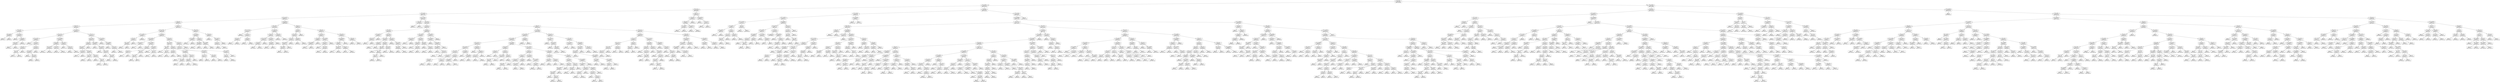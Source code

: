 digraph Tree {
node [shape=box] ;
0 [label="X[0] <= 42.5\nmse = 148615380.701\nsamples = 936\nvalue = 13276.699"] ;
1 [label="X[1] <= 29.62\nmse = 130082738.205\nsamples = 542\nvalue = 10376.106"] ;
0 -> 1 [labeldistance=2.5, labelangle=45, headlabel="True"] ;
2 [label="X[0] <= 41.5\nmse = 51802536.663\nsamples = 255\nvalue = 8086.677"] ;
1 -> 2 ;
3 [label="X[0] <= 26.5\nmse = 47166503.979\nsamples = 247\nvalue = 7773.502"] ;
2 -> 3 ;
4 [label="X[1] <= 27.182\nmse = 50029617.741\nsamples = 115\nvalue = 6330.794"] ;
3 -> 4 ;
5 [label="X[3] <= 0.5\nmse = 38048267.587\nsamples = 81\nvalue = 5244.195"] ;
4 -> 5 ;
6 [label="X[4] <= 0.5\nmse = 48105173.455\nsamples = 38\nvalue = 6630.572"] ;
5 -> 6 ;
7 [label="X[0] <= 19.0\nmse = 112756327.542\nsamples = 6\nvalue = 12546.971"] ;
6 -> 7 ;
8 [label="X[1] <= 22.44\nmse = 88086.382\nsamples = 2\nvalue = 1904.304"] ;
7 -> 8 ;
9 [label="mse = 0.0\nsamples = 1\nvalue = 1607.51"] ;
8 -> 9 ;
10 [label="mse = 0.0\nsamples = 1\nvalue = 2201.097"] ;
8 -> 10 ;
11 [label="X[1] <= 22.55\nmse = 84140667.064\nsamples = 4\nvalue = 17868.305"] ;
7 -> 11 ;
12 [label="mse = 0.0\nsamples = 1\nvalue = 3180.51"] ;
11 -> 12 ;
13 [label="X[2] <= 0.5\nmse = 16306968.841\nsamples = 3\nvalue = 22764.237"] ;
11 -> 13 ;
14 [label="X[0] <= 22.0\nmse = 272435.42\nsamples = 2\nvalue = 25603.721"] ;
13 -> 14 ;
15 [label="mse = 0.0\nsamples = 1\nvalue = 26125.675"] ;
14 -> 15 ;
16 [label="mse = 0.0\nsamples = 1\nvalue = 25081.768"] ;
14 -> 16 ;
17 [label="mse = -0.0\nsamples = 1\nvalue = 17085.268"] ;
13 -> 17 ;
18 [label="X[1] <= 22.467\nmse = 28189271.059\nsamples = 32\nvalue = 5521.247"] ;
6 -> 18 ;
19 [label="X[1] <= 21.47\nmse = 40723149.084\nsamples = 15\nvalue = 7869.178"] ;
18 -> 19 ;
20 [label="X[1] <= 17.297\nmse = 15556746.761\nsamples = 8\nvalue = 4238.673"] ;
19 -> 20 ;
21 [label="mse = 0.0\nsamples = 1\nvalue = 14455.644"] ;
20 -> 21 ;
22 [label="X[2] <= 0.5\nmse = 736444.821\nsamples = 7\nvalue = 2779.105"] ;
20 -> 22 ;
23 [label="X[4] <= 2.0\nmse = 142036.765\nsamples = 3\nvalue = 1994.834"] ;
22 -> 23 ;
24 [label="X[1] <= 18.2\nmse = 0.309\nsamples = 2\nvalue = 1728.341"] ;
23 -> 24 ;
25 [label="mse = 0.0\nsamples = 1\nvalue = 1727.785"] ;
24 -> 25 ;
26 [label="mse = 0.0\nsamples = 1\nvalue = 1728.897"] ;
24 -> 26 ;
27 [label="mse = 0.0\nsamples = 1\nvalue = 2527.819"] ;
23 -> 27 ;
28 [label="X[2] <= 2.0\nmse = 374955.285\nsamples = 4\nvalue = 3367.309"] ;
22 -> 28 ;
29 [label="X[0] <= 23.0\nmse = 116398.063\nsamples = 3\nvalue = 3057.655"] ;
28 -> 29 ;
30 [label="mse = 0.0\nsamples = 1\nvalue = 2585.269"] ;
29 -> 30 ;
31 [label="X[0] <= 25.5\nmse = 7235.459\nsamples = 2\nvalue = 3293.848"] ;
29 -> 31 ;
32 [label="mse = 0.0\nsamples = 1\nvalue = 3208.787"] ;
31 -> 32 ;
33 [label="mse = -0.0\nsamples = 1\nvalue = 3378.91"] ;
31 -> 33 ;
34 [label="mse = 0.0\nsamples = 1\nvalue = 4296.271"] ;
28 -> 34 ;
35 [label="X[1] <= 21.993\nmse = 37205808.591\nsamples = 7\nvalue = 12018.327"] ;
19 -> 35 ;
36 [label="X[0] <= 19.5\nmse = 6335060.957\nsamples = 4\nvalue = 15913.601"] ;
35 -> 36 ;
37 [label="X[1] <= 21.68\nmse = 48170.022\nsamples = 2\nvalue = 14063.983"] ;
36 -> 37 ;
38 [label="mse = 0.0\nsamples = 1\nvalue = 14283.459"] ;
37 -> 38 ;
39 [label="mse = -0.0\nsamples = 1\nvalue = 13844.506"] ;
37 -> 39 ;
40 [label="X[0] <= 20.5\nmse = 5779772.612\nsamples = 2\nvalue = 17763.22"] ;
36 -> 40 ;
41 [label="mse = 0.0\nsamples = 1\nvalue = 20167.336"] ;
40 -> 41 ;
42 [label="mse = -0.0\nsamples = 1\nvalue = 15359.104"] ;
40 -> 42 ;
43 [label="X[0] <= 20.5\nmse = 31161405.337\nsamples = 3\nvalue = 6824.627"] ;
35 -> 43 ;
44 [label="mse = 0.0\nsamples = 1\nvalue = 14711.744"] ;
43 -> 44 ;
45 [label="X[4] <= 2.5\nmse = 87153.978\nsamples = 2\nvalue = 2881.069"] ;
43 -> 45 ;
46 [label="mse = 0.0\nsamples = 1\nvalue = 2585.851"] ;
45 -> 46 ;
47 [label="mse = 0.0\nsamples = 1\nvalue = 3176.288"] ;
45 -> 47 ;
48 [label="X[2] <= 1.5\nmse = 7973791.588\nsamples = 17\nvalue = 3449.543"] ;
18 -> 48 ;
49 [label="X[0] <= 23.0\nmse = 157283.492\nsamples = 13\nvalue = 2517.063"] ;
48 -> 49 ;
50 [label="X[2] <= 0.5\nmse = 56374.913\nsamples = 8\nvalue = 2269.309"] ;
49 -> 50 ;
51 [label="X[1] <= 23.74\nmse = 46813.311\nsamples = 7\nvalue = 2222.384"] ;
50 -> 51 ;
52 [label="X[1] <= 22.847\nmse = 94425.101\nsamples = 2\nvalue = 2424.626"] ;
51 -> 52 ;
53 [label="mse = 0.0\nsamples = 1\nvalue = 2117.339"] ;
52 -> 53 ;
54 [label="mse = -0.0\nsamples = 1\nvalue = 2731.912"] ;
52 -> 54 ;
55 [label="X[0] <= 19.5\nmse = 4863.715\nsamples = 5\nvalue = 2141.488"] ;
51 -> 55 ;
56 [label="X[1] <= 25.698\nmse = 0.737\nsamples = 2\nvalue = 2197.332"] ;
55 -> 56 ;
57 [label="mse = 0.0\nsamples = 1\nvalue = 2196.473"] ;
56 -> 57 ;
58 [label="mse = -0.0\nsamples = 1\nvalue = 2198.19"] ;
56 -> 58 ;
59 [label="X[0] <= 21.5\nmse = 4640.654\nsamples = 3\nvalue = 2104.258"] ;
55 -> 59 ;
60 [label="mse = 0.0\nsamples = 1\nvalue = 2007.945"] ;
59 -> 60 ;
61 [label="X[1] <= 25.7\nmse = 3.787\nsamples = 2\nvalue = 2152.415"] ;
59 -> 61 ;
62 [label="mse = 0.0\nsamples = 1\nvalue = 2150.469"] ;
61 -> 62 ;
63 [label="mse = -0.0\nsamples = 1\nvalue = 2154.361"] ;
61 -> 63 ;
64 [label="mse = -0.0\nsamples = 1\nvalue = 2597.779"] ;
50 -> 64 ;
65 [label="X[1] <= 22.605\nmse = 63386.425\nsamples = 5\nvalue = 2913.471"] ;
49 -> 65 ;
66 [label="mse = 0.0\nsamples = 1\nvalue = 2457.502"] ;
65 -> 66 ;
67 [label="X[1] <= 23.418\nmse = 14261.926\nsamples = 4\nvalue = 3027.463"] ;
65 -> 67 ;
68 [label="mse = 0.0\nsamples = 1\nvalue = 3176.816"] ;
67 -> 68 ;
69 [label="X[1] <= 24.748\nmse = 9101.994\nsamples = 3\nvalue = 2977.679"] ;
67 -> 69 ;
70 [label="mse = 0.0\nsamples = 1\nvalue = 2842.761"] ;
69 -> 70 ;
71 [label="X[1] <= 25.935\nmse = 0.854\nsamples = 2\nvalue = 3045.138"] ;
69 -> 71 ;
72 [label="mse = 0.0\nsamples = 1\nvalue = 3044.213"] ;
71 -> 72 ;
73 [label="mse = 0.0\nsamples = 1\nvalue = 3046.062"] ;
71 -> 73 ;
74 [label="X[1] <= 23.29\nmse = 21367219.956\nsamples = 4\nvalue = 6480.102"] ;
48 -> 74 ;
75 [label="mse = 0.0\nsamples = 1\nvalue = 14426.074"] ;
74 -> 75 ;
76 [label="X[1] <= 23.85\nmse = 428084.901\nsamples = 3\nvalue = 3831.445"] ;
74 -> 76 ;
77 [label="mse = 0.0\nsamples = 1\nvalue = 2913.569"] ;
76 -> 77 ;
78 [label="X[2] <= 2.5\nmse = 10255.502\nsamples = 2\nvalue = 4290.383"] ;
76 -> 78 ;
79 [label="mse = 0.0\nsamples = 1\nvalue = 4189.113"] ;
78 -> 79 ;
80 [label="mse = -0.0\nsamples = 1\nvalue = 4391.652"] ;
78 -> 80 ;
81 [label="X[2] <= 1.5\nmse = 25961179.183\nsamples = 43\nvalue = 4019.025"] ;
5 -> 81 ;
82 [label="X[1] <= 19.257\nmse = 19971159.921\nsamples = 33\nvalue = 3265.967"] ;
81 -> 82 ;
83 [label="X[1] <= 18.097\nmse = 71981203.637\nsamples = 4\nvalue = 6921.678"] ;
82 -> 83 ;
84 [label="X[2] <= 0.5\nmse = 278225.012\nsamples = 3\nvalue = 2030.443"] ;
83 -> 84 ;
85 [label="X[1] <= 16.72\nmse = 1348.953\nsamples = 2\nvalue = 1658.068"] ;
84 -> 85 ;
86 [label="mse = 0.0\nsamples = 1\nvalue = 1694.796"] ;
85 -> 86 ;
87 [label="mse = 0.0\nsamples = 1\nvalue = 1621.34"] ;
85 -> 87 ;
88 [label="mse = -0.0\nsamples = 1\nvalue = 2775.192"] ;
84 -> 88 ;
89 [label="mse = 0.0\nsamples = 1\nvalue = 21595.382"] ;
83 -> 89 ;
90 [label="X[0] <= 18.5\nmse = 10699765.619\nsamples = 29\nvalue = 2761.731"] ;
82 -> 90 ;
91 [label="X[1] <= 22.278\nmse = 27225066.265\nsamples = 10\nvalue = 4233.323"] ;
90 -> 91 ;
92 [label="X[1] <= 21.517\nmse = 36273017.977\nsamples = 2\nvalue = 7725.164"] ;
91 -> 92 ;
93 [label="mse = 0.0\nsamples = 1\nvalue = 1702.455"] ;
92 -> 93 ;
94 [label="mse = 0.0\nsamples = 1\nvalue = 13747.872"] ;
92 -> 94 ;
95 [label="X[1] <= 24.462\nmse = 21152780.401\nsamples = 8\nvalue = 3360.363"] ;
91 -> 95 ;
96 [label="X[4] <= 1.0\nmse = 54687.911\nsamples = 5\nvalue = 1589.559"] ;
95 -> 96 ;
97 [label="X[2] <= 0.5\nmse = 86775.285\nsamples = 2\nvalue = 1416.45"] ;
96 -> 97 ;
98 [label="mse = 0.0\nsamples = 1\nvalue = 1121.874"] ;
97 -> 98 ;
99 [label="mse = 0.0\nsamples = 1\nvalue = 1711.027"] ;
97 -> 99 ;
100 [label="X[1] <= 23.417\nmse = 0.221\nsamples = 3\nvalue = 1704.964"] ;
96 -> 100 ;
101 [label="X[1] <= 23.037\nmse = 0.004\nsamples = 2\nvalue = 1704.634"] ;
100 -> 101 ;
102 [label="mse = 0.0\nsamples = 1\nvalue = 1704.568"] ;
101 -> 102 ;
103 [label="mse = -0.0\nsamples = 1\nvalue = 1704.7"] ;
101 -> 103 ;
104 [label="mse = 0.0\nsamples = 1\nvalue = 1705.624"] ;
100 -> 104 ;
105 [label="X[1] <= 25.317\nmse = 42379616.73\nsamples = 3\nvalue = 6311.702"] ;
95 -> 105 ;
106 [label="mse = 0.0\nsamples = 1\nvalue = 15518.18"] ;
105 -> 106 ;
107 [label="X[1] <= 25.792\nmse = 0.214\nsamples = 2\nvalue = 1708.464"] ;
105 -> 107 ;
108 [label="mse = 0.0\nsamples = 1\nvalue = 1708.001"] ;
107 -> 108 ;
109 [label="mse = -0.0\nsamples = 1\nvalue = 1708.926"] ;
107 -> 109 ;
110 [label="X[0] <= 22.5\nmse = 262573.411\nsamples = 19\nvalue = 1987.208"] ;
90 -> 110 ;
111 [label="X[1] <= 21.227\nmse = 119236.38\nsamples = 11\nvalue = 1700.527"] ;
110 -> 111 ;
112 [label="X[1] <= 20.05\nmse = 0.262\nsamples = 3\nvalue = 1242.214"] ;
111 -> 112 ;
113 [label="mse = 0.0\nsamples = 1\nvalue = 1241.565"] ;
112 -> 113 ;
114 [label="X[1] <= 20.5\nmse = 0.077\nsamples = 2\nvalue = 1242.538"] ;
112 -> 114 ;
115 [label="mse = 0.0\nsamples = 1\nvalue = 1242.26"] ;
114 -> 115 ;
116 [label="mse = 0.0\nsamples = 1\nvalue = 1242.816"] ;
114 -> 116 ;
117 [label="X[4] <= 0.5\nmse = 55642.219\nsamples = 8\nvalue = 1872.395"] ;
111 -> 117 ;
118 [label="X[0] <= 21.5\nmse = 5599.132\nsamples = 2\nvalue = 1590.172"] ;
117 -> 118 ;
119 [label="mse = 0.0\nsamples = 1\nvalue = 1515.345"] ;
118 -> 119 ;
120 [label="mse = 0.0\nsamples = 1\nvalue = 1665.0"] ;
118 -> 120 ;
121 [label="X[1] <= 24.887\nmse = 36923.442\nsamples = 6\nvalue = 1966.469"] ;
117 -> 121 ;
122 [label="X[1] <= 21.877\nmse = 19361.414\nsamples = 3\nvalue = 1809.766"] ;
121 -> 122 ;
123 [label="mse = 0.0\nsamples = 1\nvalue = 1627.282"] ;
122 -> 123 ;
124 [label="X[1] <= 23.3\nmse = 4066.804\nsamples = 2\nvalue = 1901.008"] ;
122 -> 124 ;
125 [label="mse = 0.0\nsamples = 1\nvalue = 1964.78"] ;
124 -> 125 ;
126 [label="mse = 0.0\nsamples = 1\nvalue = 1837.237"] ;
124 -> 126 ;
127 [label="X[2] <= 0.5\nmse = 5374.129\nsamples = 3\nvalue = 2123.171"] ;
121 -> 127 ;
128 [label="X[0] <= 21.5\nmse = 800.309\nsamples = 2\nvalue = 2073.975"] ;
127 -> 128 ;
129 [label="mse = 0.0\nsamples = 1\nvalue = 2102.265"] ;
128 -> 129 ;
130 [label="mse = -0.0\nsamples = 1\nvalue = 2045.685"] ;
128 -> 130 ;
131 [label="mse = 0.0\nsamples = 1\nvalue = 2221.564"] ;
127 -> 131 ;
132 [label="X[2] <= 0.5\nmse = 191272.828\nsamples = 8\nvalue = 2381.395"] ;
110 -> 132 ;
133 [label="X[4] <= 1.5\nmse = 77875.555\nsamples = 7\nvalue = 2248.767"] ;
132 -> 133 ;
134 [label="X[1] <= 25.77\nmse = 32970.544\nsamples = 4\nvalue = 2057.195"] ;
133 -> 134 ;
135 [label="X[1] <= 23.27\nmse = 6777.109\nsamples = 2\nvalue = 2219.977"] ;
134 -> 135 ;
136 [label="mse = 0.0\nsamples = 1\nvalue = 2302.3"] ;
135 -> 136 ;
137 [label="mse = -0.0\nsamples = 1\nvalue = 2137.654"] ;
135 -> 137 ;
138 [label="X[0] <= 23.5\nmse = 6168.068\nsamples = 2\nvalue = 1894.413"] ;
134 -> 138 ;
139 [label="mse = 0.0\nsamples = 1\nvalue = 1815.876"] ;
138 -> 139 ;
140 [label="mse = 0.0\nsamples = 1\nvalue = 1972.95"] ;
138 -> 140 ;
141 [label="X[1] <= 25.365\nmse = 23571.714\nsamples = 3\nvalue = 2504.196"] ;
133 -> 141 ;
142 [label="X[1] <= 24.177\nmse = 0.214\nsamples = 2\nvalue = 2395.634"] ;
141 -> 142 ;
143 [label="mse = 0.0\nsamples = 1\nvalue = 2395.172"] ;
142 -> 143 ;
144 [label="mse = 0.0\nsamples = 1\nvalue = 2396.096"] ;
142 -> 144 ;
145 [label="mse = 0.0\nsamples = 1\nvalue = 2721.321"] ;
141 -> 145 ;
146 [label="mse = -0.0\nsamples = 1\nvalue = 3309.793"] ;
132 -> 146 ;
147 [label="X[0] <= 23.5\nmse = 37681148.291\nsamples = 10\nvalue = 6504.115"] ;
81 -> 147 ;
148 [label="X[0] <= 18.5\nmse = 10792580.89\nsamples = 6\nvalue = 4655.913"] ;
147 -> 148 ;
149 [label="X[1] <= 23.98\nmse = 22944322.161\nsamples = 2\nvalue = 7094.025"] ;
148 -> 149 ;
150 [label="mse = 0.0\nsamples = 1\nvalue = 11884.049"] ;
149 -> 150 ;
151 [label="mse = -0.0\nsamples = 1\nvalue = 2304.002"] ;
149 -> 151 ;
152 [label="X[2] <= 2.5\nmse = 258415.186\nsamples = 4\nvalue = 3436.856"] ;
148 -> 152 ;
153 [label="X[0] <= 20.0\nmse = 18686.569\nsamples = 2\nvalue = 2940.397"] ;
152 -> 153 ;
154 [label="mse = 0.0\nsamples = 1\nvalue = 2803.698"] ;
153 -> 154 ;
155 [label="mse = 0.0\nsamples = 1\nvalue = 3077.096"] ;
153 -> 155 ;
156 [label="X[1] <= 20.093\nmse = 5199.337\nsamples = 2\nvalue = 3933.316"] ;
152 -> 156 ;
157 [label="mse = 0.0\nsamples = 1\nvalue = 4005.422"] ;
156 -> 157 ;
158 [label="mse = 0.0\nsamples = 1\nvalue = 3861.21"] ;
156 -> 158 ;
159 [label="X[2] <= 2.5\nmse = 65204548.81\nsamples = 4\nvalue = 9276.42"] ;
147 -> 159 ;
160 [label="mse = 0.0\nsamples = 1\nvalue = 23241.475"] ;
159 -> 160 ;
161 [label="X[1] <= 26.747\nmse = 262617.107\nsamples = 3\nvalue = 4621.401"] ;
159 -> 161 ;
162 [label="X[4] <= 2.0\nmse = 10212.613\nsamples = 2\nvalue = 4979.039"] ;
161 -> 162 ;
163 [label="mse = 0.0\nsamples = 1\nvalue = 5080.096"] ;
162 -> 163 ;
164 [label="mse = 0.0\nsamples = 1\nvalue = 4877.981"] ;
162 -> 164 ;
165 [label="mse = -0.0\nsamples = 1\nvalue = 3906.127"] ;
161 -> 165 ;
166 [label="X[1] <= 28.12\nmse = 69059400.682\nsamples = 34\nvalue = 8919.458"] ;
4 -> 166 ;
167 [label="X[0] <= 19.5\nmse = 51163594.547\nsamples = 13\nvalue = 13062.365"] ;
166 -> 167 ;
168 [label="X[1] <= 27.273\nmse = 4717416.988\nsamples = 5\nvalue = 18547.717"] ;
167 -> 168 ;
169 [label="mse = 0.0\nsamples = 1\nvalue = 22493.66"] ;
168 -> 169 ;
170 [label="X[2] <= 1.5\nmse = 1031001.202\nsamples = 4\nvalue = 17561.231"] ;
168 -> 170 ;
171 [label="X[1] <= 27.8\nmse = 86165.145\nsamples = 2\nvalue = 16591.385"] ;
170 -> 171 ;
172 [label="mse = 0.0\nsamples = 1\nvalue = 16297.846"] ;
171 -> 172 ;
173 [label="mse = 0.0\nsamples = 1\nvalue = 16884.924"] ;
171 -> 173 ;
174 [label="X[4] <= 1.5\nmse = 94633.897\nsamples = 2\nvalue = 18531.077"] ;
170 -> 174 ;
175 [label="mse = 0.0\nsamples = 1\nvalue = 18223.451"] ;
174 -> 175 ;
176 [label="mse = 0.0\nsamples = 1\nvalue = 18838.704"] ;
174 -> 176 ;
177 [label="X[1] <= 27.965\nmse = 49633232.482\nsamples = 8\nvalue = 9634.021"] ;
167 -> 177 ;
178 [label="X[4] <= 1.5\nmse = 50051286.777\nsamples = 6\nvalue = 7730.851"] ;
177 -> 178 ;
179 [label="X[1] <= 27.66\nmse = 52101706.332\nsamples = 3\nvalue = 12550.895"] ;
178 -> 179 ;
180 [label="X[3] <= 0.5\nmse = 1852828.919\nsamples = 2\nvalue = 17594.034"] ;
179 -> 180 ;
181 [label="mse = 0.0\nsamples = 1\nvalue = 18955.22"] ;
180 -> 181 ;
182 [label="mse = -0.0\nsamples = 1\nvalue = 16232.847"] ;
180 -> 182 ;
183 [label="mse = -0.0\nsamples = 1\nvalue = 2464.619"] ;
179 -> 183 ;
184 [label="X[0] <= 23.5\nmse = 1535220.441\nsamples = 3\nvalue = 2910.807"] ;
178 -> 184 ;
185 [label="X[0] <= 20.5\nmse = 4698.465\nsamples = 2\nvalue = 2035.568"] ;
184 -> 185 ;
186 [label="mse = 0.0\nsamples = 1\nvalue = 1967.023"] ;
185 -> 186 ;
187 [label="mse = 0.0\nsamples = 1\nvalue = 2104.113"] ;
185 -> 187 ;
188 [label="mse = 0.0\nsamples = 1\nvalue = 4661.286"] ;
184 -> 188 ;
189 [label="X[2] <= 0.5\nmse = 4914429.021\nsamples = 2\nvalue = 15343.529"] ;
177 -> 189 ;
190 [label="mse = 0.0\nsamples = 1\nvalue = 13126.677"] ;
189 -> 190 ;
191 [label="mse = 0.0\nsamples = 1\nvalue = 17560.38"] ;
189 -> 191 ;
192 [label="X[4] <= 1.5\nmse = 62935158.133\nsamples = 21\nvalue = 6354.802"] ;
166 -> 192 ;
193 [label="X[2] <= 3.0\nmse = 900879.61\nsamples = 7\nvalue = 2741.315"] ;
192 -> 193 ;
194 [label="X[0] <= 24.0\nmse = 314316.352\nsamples = 6\nvalue = 2416.901"] ;
193 -> 194 ;
195 [label="X[3] <= 0.5\nmse = 41048.143\nsamples = 4\nvalue = 2051.533"] ;
194 -> 195 ;
196 [label="X[1] <= 29.21\nmse = 35314.395\nsamples = 3\nvalue = 2121.205"] ;
195 -> 196 ;
197 [label="X[1] <= 28.61\nmse = 7635.894\nsamples = 2\nvalue = 2244.135"] ;
196 -> 197 ;
198 [label="mse = 0.0\nsamples = 1\nvalue = 2331.519"] ;
197 -> 198 ;
199 [label="mse = -0.0\nsamples = 1\nvalue = 2156.752"] ;
197 -> 199 ;
200 [label="mse = -0.0\nsamples = 1\nvalue = 1875.344"] ;
196 -> 200 ;
201 [label="mse = -0.0\nsamples = 1\nvalue = 1842.519"] ;
195 -> 201 ;
202 [label="X[3] <= 0.5\nmse = 59892.455\nsamples = 2\nvalue = 3147.636"] ;
194 -> 202 ;
203 [label="mse = 0.0\nsamples = 1\nvalue = 3392.365"] ;
202 -> 203 ;
204 [label="mse = -0.0\nsamples = 1\nvalue = 2902.906"] ;
202 -> 204 ;
205 [label="mse = 0.0\nsamples = 1\nvalue = 4687.797"] ;
193 -> 205 ;
206 [label="X[3] <= 0.5\nmse = 84159331.406\nsamples = 14\nvalue = 8161.545"] ;
192 -> 206 ;
207 [label="X[0] <= 19.5\nmse = 26376811.926\nsamples = 7\nvalue = 5813.394"] ;
206 -> 207 ;
208 [label="X[4] <= 2.5\nmse = 41850023.579\nsamples = 3\nvalue = 9091.024"] ;
207 -> 208 ;
209 [label="X[1] <= 28.69\nmse = 6561036.269\nsamples = 2\nvalue = 4762.283"] ;
208 -> 209 ;
210 [label="mse = 0.0\nsamples = 1\nvalue = 2200.831"] ;
209 -> 210 ;
211 [label="mse = 0.0\nsamples = 1\nvalue = 7323.735"] ;
209 -> 211 ;
212 [label="mse = 0.0\nsamples = 1\nvalue = 17748.506"] ;
208 -> 212 ;
213 [label="X[1] <= 29.165\nmse = 671904.064\nsamples = 4\nvalue = 3355.172"] ;
207 -> 213 ;
214 [label="X[0] <= 22.5\nmse = 246215.155\nsamples = 3\nvalue = 2952.165"] ;
213 -> 214 ;
215 [label="mse = 0.0\nsamples = 1\nvalue = 2257.475"] ;
214 -> 215 ;
216 [label="X[0] <= 25.5\nmse = 7376.843\nsamples = 2\nvalue = 3299.511"] ;
214 -> 216 ;
217 [label="mse = 0.0\nsamples = 1\nvalue = 3213.622"] ;
216 -> 217 ;
218 [label="mse = 0.0\nsamples = 1\nvalue = 3385.399"] ;
216 -> 218 ;
219 [label="mse = 0.0\nsamples = 1\nvalue = 4564.191"] ;
213 -> 219 ;
220 [label="X[0] <= 23.0\nmse = 130914226.291\nsamples = 7\nvalue = 10509.696"] ;
206 -> 220 ;
221 [label="X[1] <= 29.023\nmse = 39670345.325\nsamples = 5\nvalue = 6976.528"] ;
220 -> 221 ;
222 [label="X[2] <= 0.5\nmse = 15942763.776\nsamples = 4\nvalue = 4382.49"] ;
221 -> 222 ;
223 [label="X[1] <= 28.738\nmse = 9421.736\nsamples = 2\nvalue = 1809.293"] ;
222 -> 223 ;
224 [label="mse = 0.0\nsamples = 1\nvalue = 1712.227"] ;
223 -> 224 ;
225 [label="mse = 0.0\nsamples = 1\nvalue = 1906.358"] ;
223 -> 225 ;
226 [label="X[4] <= 2.5\nmse = 18633417.538\nsamples = 2\nvalue = 6955.687"] ;
222 -> 226 ;
227 [label="mse = 0.0\nsamples = 1\nvalue = 11272.331"] ;
226 -> 227 ;
228 [label="mse = 0.0\nsamples = 1\nvalue = 2639.043"] ;
226 -> 228 ;
229 [label="mse = 0.0\nsamples = 1\nvalue = 17352.68"] ;
221 -> 229 ;
230 [label="X[4] <= 2.5\nmse = 249795266.719\nsamples = 2\nvalue = 19342.616"] ;
220 -> 230 ;
231 [label="mse = 0.0\nsamples = 1\nvalue = 35147.528"] ;
230 -> 231 ;
232 [label="mse = -0.0\nsamples = 1\nvalue = 3537.703"] ;
230 -> 232 ;
233 [label="X[1] <= 17.812\nmse = 41278969.758\nsamples = 132\nvalue = 9030.407"] ;
3 -> 233 ;
234 [label="X[4] <= 2.5\nmse = 167135849.764\nsamples = 2\nvalue = 19806.083"] ;
233 -> 234 ;
235 [label="mse = 0.0\nsamples = 1\nvalue = 6877.98"] ;
234 -> 235 ;
236 [label="mse = 0.0\nsamples = 1\nvalue = 32734.186"] ;
234 -> 236 ;
237 [label="X[2] <= 0.5\nmse = 37528839.44\nsamples = 130\nvalue = 8864.627"] ;
233 -> 237 ;
238 [label="X[4] <= 1.5\nmse = 30130693.045\nsamples = 29\nvalue = 6977.567"] ;
237 -> 238 ;
239 [label="X[0] <= 28.0\nmse = 10735324.14\nsamples = 15\nvalue = 4855.801"] ;
238 -> 239 ;
240 [label="X[1] <= 24.425\nmse = 42660214.787\nsamples = 3\nvalue = 7345.214"] ;
239 -> 240 ;
241 [label="X[4] <= 0.5\nmse = 60120.588\nsamples = 2\nvalue = 2728.931"] ;
240 -> 241 ;
242 [label="mse = 0.0\nsamples = 1\nvalue = 2483.736"] ;
241 -> 242 ;
243 [label="mse = 0.0\nsamples = 1\nvalue = 2974.126"] ;
241 -> 243 ;
244 [label="mse = 0.0\nsamples = 1\nvalue = 16577.78"] ;
240 -> 244 ;
245 [label="X[0] <= 34.5\nmse = 817483.141\nsamples = 12\nvalue = 4233.447"] ;
239 -> 245 ;
246 [label="X[0] <= 29.5\nmse = 142214.838\nsamples = 8\nvalue = 3650.92"] ;
245 -> 246 ;
247 [label="X[3] <= 0.5\nmse = 59339.255\nsamples = 2\nvalue = 3109.688"] ;
246 -> 247 ;
248 [label="mse = 0.0\nsamples = 1\nvalue = 3353.284"] ;
247 -> 248 ;
249 [label="mse = 0.0\nsamples = 1\nvalue = 2866.091"] ;
247 -> 249 ;
250 [label="X[0] <= 31.5\nmse = 39647.817\nsamples = 6\nvalue = 3831.331"] ;
246 -> 250 ;
251 [label="X[0] <= 30.5\nmse = 7835.27\nsamples = 4\nvalue = 3707.49"] ;
250 -> 251 ;
252 [label="mse = 0.0\nsamples = 1\nvalue = 3554.203"] ;
251 -> 252 ;
253 [label="X[1] <= 27.86\nmse = 3.91\nsamples = 3\nvalue = 3758.586"] ;
251 -> 253 ;
254 [label="X[1] <= 26.18\nmse = 0.374\nsamples = 2\nvalue = 3757.233"] ;
253 -> 254 ;
255 [label="mse = 0.0\nsamples = 1\nvalue = 3756.622"] ;
254 -> 255 ;
256 [label="mse = 0.0\nsamples = 1\nvalue = 3757.845"] ;
254 -> 256 ;
257 [label="mse = 0.0\nsamples = 1\nvalue = 3761.292"] ;
253 -> 257 ;
258 [label="X[0] <= 32.5\nmse = 11254.367\nsamples = 2\nvalue = 4079.011"] ;
250 -> 258 ;
259 [label="mse = 0.0\nsamples = 1\nvalue = 3972.925"] ;
258 -> 259 ;
260 [label="mse = -0.0\nsamples = 1\nvalue = 4185.098"] ;
258 -> 260 ;
261 [label="X[0] <= 37.0\nmse = 131991.359\nsamples = 4\nvalue = 5398.502"] ;
245 -> 261 ;
262 [label="mse = 0.0\nsamples = 1\nvalue = 4883.866"] ;
261 -> 262 ;
263 [label="X[1] <= 28.6\nmse = 58277.364\nsamples = 3\nvalue = 5570.047"] ;
261 -> 263 ;
264 [label="X[1] <= 26.34\nmse = 258.007\nsamples = 2\nvalue = 5399.599"] ;
263 -> 264 ;
265 [label="mse = 0.0\nsamples = 1\nvalue = 5415.661"] ;
264 -> 265 ;
266 [label="mse = 0.0\nsamples = 1\nvalue = 5383.536"] ;
264 -> 266 ;
267 [label="mse = 0.0\nsamples = 1\nvalue = 5910.944"] ;
263 -> 267 ;
268 [label="X[3] <= 0.5\nmse = 40919996.203\nsamples = 14\nvalue = 9250.889"] ;
238 -> 268 ;
269 [label="X[0] <= 30.0\nmse = 14714385.865\nsamples = 8\nvalue = 6080.237"] ;
268 -> 269 ;
270 [label="X[1] <= 23.512\nmse = 39417579.839\nsamples = 2\nvalue = 9836.962"] ;
269 -> 270 ;
271 [label="mse = 0.0\nsamples = 1\nvalue = 16115.304"] ;
270 -> 271 ;
272 [label="mse = -0.0\nsamples = 1\nvalue = 3558.62"] ;
270 -> 272 ;
273 [label="X[0] <= 33.5\nmse = 207549.875\nsamples = 6\nvalue = 4827.995"] ;
269 -> 273 ;
274 [label="X[0] <= 31.5\nmse = 40024.629\nsamples = 3\nvalue = 4416.577"] ;
273 -> 274 ;
275 [label="mse = 0.0\nsamples = 1\nvalue = 4134.082"] ;
274 -> 275 ;
276 [label="X[0] <= 32.5\nmse = 184.664\nsamples = 2\nvalue = 4557.824"] ;
274 -> 276 ;
277 [label="mse = 0.0\nsamples = 1\nvalue = 4544.235"] ;
276 -> 277 ;
278 [label="mse = -0.0\nsamples = 1\nvalue = 4571.413"] ;
276 -> 278 ;
279 [label="X[0] <= 35.0\nmse = 36544.84\nsamples = 3\nvalue = 5239.414"] ;
273 -> 279 ;
280 [label="mse = 0.0\nsamples = 1\nvalue = 4992.376"] ;
279 -> 280 ;
281 [label="X[4] <= 2.5\nmse = 9046.702\nsamples = 2\nvalue = 5362.932"] ;
279 -> 281 ;
282 [label="mse = 0.0\nsamples = 1\nvalue = 5458.046"] ;
281 -> 282 ;
283 [label="mse = -0.0\nsamples = 1\nvalue = 5267.818"] ;
281 -> 283 ;
284 [label="X[1] <= 28.69\nmse = 44584706.119\nsamples = 6\nvalue = 13478.425"] ;
268 -> 284 ;
285 [label="X[1] <= 22.135\nmse = 31329902.769\nsamples = 5\nvalue = 15400.739"] ;
284 -> 285 ;
286 [label="mse = 0.0\nsamples = 1\nvalue = 4500.339"] ;
285 -> 286 ;
287 [label="X[0] <= 36.0\nmse = 2031532.499\nsamples = 4\nvalue = 18125.838"] ;
285 -> 287 ;
288 [label="X[1] <= 23.845\nmse = 888937.058\nsamples = 3\nvalue = 17451.344"] ;
287 -> 288 ;
289 [label="mse = 0.0\nsamples = 1\nvalue = 16138.762"] ;
288 -> 289 ;
290 [label="X[4] <= 2.5\nmse = 41252.646\nsamples = 2\nvalue = 18107.635"] ;
288 -> 290 ;
291 [label="mse = 0.0\nsamples = 1\nvalue = 17904.527"] ;
290 -> 291 ;
292 [label="mse = -0.0\nsamples = 1\nvalue = 18310.742"] ;
290 -> 292 ;
293 [label="mse = 0.0\nsamples = 1\nvalue = 20149.323"] ;
287 -> 293 ;
294 [label="mse = -0.0\nsamples = 1\nvalue = 3866.855"] ;
284 -> 294 ;
295 [label="X[4] <= 2.5\nmse = 38337017.155\nsamples = 101\nvalue = 9406.456"] ;
237 -> 295 ;
296 [label="X[1] <= 28.44\nmse = 42762569.381\nsamples = 68\nvalue = 10148.546"] ;
295 -> 296 ;
297 [label="X[1] <= 28.285\nmse = 46975374.322\nsamples = 53\nvalue = 10931.343"] ;
296 -> 297 ;
298 [label="X[1] <= 22.653\nmse = 45215094.779\nsamples = 51\nvalue = 10563.864"] ;
297 -> 298 ;
299 [label="X[1] <= 22.177\nmse = 47241434.382\nsamples = 14\nvalue = 13024.956"] ;
298 -> 299 ;
300 [label="X[1] <= 21.767\nmse = 28760294.35\nsamples = 10\nvalue = 11171.137"] ;
299 -> 300 ;
301 [label="X[0] <= 38.5\nmse = 24714519.397\nsamples = 7\nvalue = 13356.068"] ;
300 -> 301 ;
302 [label="X[0] <= 31.0\nmse = 25456040.368\nsamples = 4\nvalue = 10891.055"] ;
301 -> 302 ;
303 [label="X[0] <= 28.0\nmse = 681564.174\nsamples = 2\nvalue = 15832.148"] ;
302 -> 303 ;
304 [label="mse = 0.0\nsamples = 1\nvalue = 15006.579"] ;
303 -> 304 ;
305 [label="mse = -0.0\nsamples = 1\nvalue = 16657.717"] ;
303 -> 305 ;
306 [label="X[4] <= 1.5\nmse = 1401714.516\nsamples = 2\nvalue = 5949.962"] ;
302 -> 306 ;
307 [label="mse = 0.0\nsamples = 1\nvalue = 4766.022"] ;
306 -> 307 ;
308 [label="mse = -0.0\nsamples = 1\nvalue = 7133.902"] ;
306 -> 308 ;
309 [label="X[0] <= 40.5\nmse = 4821821.301\nsamples = 3\nvalue = 16642.751"] ;
301 -> 309 ;
310 [label="X[0] <= 39.5\nmse = 849842.453\nsamples = 2\nvalue = 18101.391"] ;
309 -> 310 ;
311 [label="mse = 0.0\nsamples = 1\nvalue = 19023.26"] ;
310 -> 311 ;
312 [label="mse = 0.0\nsamples = 1\nvalue = 17179.522"] ;
310 -> 312 ;
313 [label="mse = 0.0\nsamples = 1\nvalue = 13725.472"] ;
309 -> 313 ;
314 [label="X[0] <= 33.0\nmse = 1069929.256\nsamples = 3\nvalue = 6072.965"] ;
300 -> 314 ;
315 [label="mse = 0.0\nsamples = 1\nvalue = 4718.204"] ;
314 -> 315 ;
316 [label="X[0] <= 38.5\nmse = 228358.996\nsamples = 2\nvalue = 6750.346"] ;
314 -> 316 ;
317 [label="mse = 0.0\nsamples = 1\nvalue = 7228.216"] ;
316 -> 317 ;
318 [label="mse = 0.0\nsamples = 1\nvalue = 6272.477"] ;
316 -> 318 ;
319 [label="X[0] <= 31.5\nmse = 63373649.196\nsamples = 4\nvalue = 17659.503"] ;
299 -> 319 ;
320 [label="mse = 0.0\nsamples = 1\nvalue = 5209.579"] ;
319 -> 320 ;
321 [label="X[4] <= 1.5\nmse = 15609039.909\nsamples = 3\nvalue = 21809.478"] ;
319 -> 321 ;
322 [label="X[4] <= 0.5\nmse = 174725.588\nsamples = 2\nvalue = 19026.264"] ;
321 -> 322 ;
323 [label="mse = 0.0\nsamples = 1\nvalue = 19444.266"] ;
322 -> 323 ;
324 [label="mse = 0.0\nsamples = 1\nvalue = 18608.262"] ;
322 -> 324 ;
325 [label="mse = 0.0\nsamples = 1\nvalue = 27375.905"] ;
321 -> 325 ;
326 [label="X[1] <= 23.51\nmse = 41289366.011\nsamples = 37\nvalue = 9632.64"] ;
298 -> 326 ;
327 [label="X[0] <= 33.5\nmse = 2826519.485\nsamples = 7\nvalue = 6666.408"] ;
326 -> 327 ;
328 [label="X[4] <= 1.0\nmse = 335029.785\nsamples = 2\nvalue = 4140.706"] ;
327 -> 328 ;
329 [label="mse = 0.0\nsamples = 1\nvalue = 3561.889"] ;
328 -> 329 ;
330 [label="mse = 0.0\nsamples = 1\nvalue = 4719.524"] ;
328 -> 330 ;
331 [label="X[3] <= 0.5\nmse = 250781.823\nsamples = 5\nvalue = 7676.688"] ;
327 -> 331 ;
332 [label="X[1] <= 23.323\nmse = 15740.086\nsamples = 3\nvalue = 8074.858"] ;
331 -> 332 ;
333 [label="X[1] <= 23.037\nmse = 0.109\nsamples = 2\nvalue = 7986.145"] ;
332 -> 333 ;
334 [label="mse = 0.0\nsamples = 1\nvalue = 7985.815"] ;
333 -> 334 ;
335 [label="mse = 0.0\nsamples = 1\nvalue = 7986.475"] ;
333 -> 335 ;
336 [label="mse = -0.0\nsamples = 1\nvalue = 8252.284"] ;
332 -> 336 ;
337 [label="X[2] <= 2.5\nmse = 8822.187\nsamples = 2\nvalue = 7079.433"] ;
331 -> 337 ;
338 [label="mse = 0.0\nsamples = 1\nvalue = 7173.36"] ;
337 -> 338 ;
339 [label="mse = -0.0\nsamples = 1\nvalue = 6985.507"] ;
337 -> 339 ;
340 [label="X[1] <= 25.578\nmse = 47732007.491\nsamples = 30\nvalue = 10324.761"] ;
326 -> 340 ;
341 [label="X[4] <= 1.5\nmse = 54452949.109\nsamples = 10\nvalue = 12996.841"] ;
340 -> 341 ;
342 [label="X[4] <= 0.5\nmse = 34189271.941\nsamples = 6\nvalue = 9644.034"] ;
341 -> 342 ;
343 [label="X[2] <= 4.0\nmse = 18250650.203\nsamples = 3\nvalue = 14623.895"] ;
342 -> 343 ;
344 [label="X[0] <= 30.0\nmse = 340.489\nsamples = 2\nvalue = 17644.692"] ;
343 -> 344 ;
345 [label="mse = 0.0\nsamples = 1\nvalue = 17663.144"] ;
344 -> 345 ;
346 [label="mse = 0.0\nsamples = 1\nvalue = 17626.24"] ;
344 -> 346 ;
347 [label="mse = 0.0\nsamples = 1\nvalue = 8582.302"] ;
343 -> 347 ;
348 [label="X[2] <= 3.5\nmse = 529862.487\nsamples = 3\nvalue = 4664.173"] ;
342 -> 348 ;
349 [label="X[1] <= 24.2\nmse = 116213.833\nsamples = 2\nvalue = 4188.576"] ;
348 -> 349 ;
350 [label="mse = 0.0\nsamples = 1\nvalue = 3847.674"] ;
349 -> 350 ;
351 [label="mse = 0.0\nsamples = 1\nvalue = 4529.477"] ;
349 -> 351 ;
352 [label="mse = 0.0\nsamples = 1\nvalue = 5615.369"] ;
348 -> 352 ;
353 [label="X[1] <= 24.13\nmse = 42693549.0\nsamples = 4\nvalue = 18026.05"] ;
341 -> 353 ;
354 [label="mse = 0.0\nsamples = 1\nvalue = 6858.48"] ;
353 -> 354 ;
355 [label="X[1] <= 24.605\nmse = 1496004.313\nsamples = 3\nvalue = 21748.574"] ;
353 -> 355 ;
356 [label="mse = 0.0\nsamples = 1\nvalue = 23288.928"] ;
355 -> 356 ;
357 [label="X[0] <= 38.0\nmse = 464487.673\nsamples = 2\nvalue = 20978.397"] ;
355 -> 357 ;
358 [label="mse = 0.0\nsamples = 1\nvalue = 20296.863"] ;
357 -> 358 ;
359 [label="mse = -0.0\nsamples = 1\nvalue = 21659.93"] ;
357 -> 359 ;
360 [label="X[0] <= 29.5\nmse = 39016529.16\nsamples = 20\nvalue = 8988.721"] ;
340 -> 360 ;
361 [label="X[1] <= 27.24\nmse = 53422546.381\nsamples = 4\nvalue = 12357.353"] ;
360 -> 361 ;
362 [label="X[0] <= 28.5\nmse = 405624.287\nsamples = 2\nvalue = 5071.981"] ;
361 -> 362 ;
363 [label="mse = 0.0\nsamples = 1\nvalue = 4435.094"] ;
362 -> 363 ;
364 [label="mse = 0.0\nsamples = 1\nvalue = 5708.867"] ;
362 -> 364 ;
365 [label="X[2] <= 1.5\nmse = 286166.971\nsamples = 2\nvalue = 19642.725"] ;
361 -> 365 ;
366 [label="mse = 0.0\nsamples = 1\nvalue = 19107.78"] ;
365 -> 366 ;
367 [label="mse = 0.0\nsamples = 1\nvalue = 20177.671"] ;
365 -> 367 ;
368 [label="X[3] <= 0.5\nmse = 31868874.779\nsamples = 16\nvalue = 8146.563"] ;
360 -> 368 ;
369 [label="X[0] <= 37.0\nmse = 792663.874\nsamples = 8\nvalue = 5701.445"] ;
368 -> 369 ;
370 [label="X[0] <= 35.0\nmse = 53717.827\nsamples = 5\nvalue = 5038.678"] ;
369 -> 370 ;
371 [label="X[1] <= 27.885\nmse = 8348.242\nsamples = 4\nvalue = 4930.236"] ;
370 -> 371 ;
372 [label="X[1] <= 26.265\nmse = 1046.352\nsamples = 3\nvalue = 4980.447"] ;
371 -> 372 ;
373 [label="mse = 0.0\nsamples = 1\nvalue = 4934.705"] ;
372 -> 373 ;
374 [label="X[1] <= 27.115\nmse = 0.286\nsamples = 2\nvalue = 5003.318"] ;
372 -> 374 ;
375 [label="mse = 0.0\nsamples = 1\nvalue = 5002.783"] ;
374 -> 375 ;
376 [label="mse = 0.0\nsamples = 1\nvalue = 5003.853"] ;
374 -> 376 ;
377 [label="mse = 0.0\nsamples = 1\nvalue = 4779.602"] ;
371 -> 377 ;
378 [label="mse = 0.0\nsamples = 1\nvalue = 5472.449"] ;
370 -> 378 ;
379 [label="X[2] <= 2.0\nmse = 71974.04\nsamples = 3\nvalue = 6806.057"] ;
369 -> 379 ;
380 [label="X[0] <= 40.5\nmse = 18674.111\nsamples = 2\nvalue = 6633.539"] ;
379 -> 380 ;
381 [label="mse = 0.0\nsamples = 1\nvalue = 6496.886"] ;
380 -> 381 ;
382 [label="mse = 0.0\nsamples = 1\nvalue = 6770.192"] ;
380 -> 382 ;
383 [label="mse = -0.0\nsamples = 1\nvalue = 7151.092"] ;
379 -> 383 ;
384 [label="X[1] <= 27.693\nmse = 50987882.471\nsamples = 8\nvalue = 10591.681"] ;
368 -> 384 ;
385 [label="X[1] <= 27.325\nmse = 40638847.429\nsamples = 7\nvalue = 9107.051"] ;
384 -> 385 ;
386 [label="X[0] <= 34.0\nmse = 45918388.965\nsamples = 3\nvalue = 14329.055"] ;
385 -> 386 ;
387 [label="X[2] <= 2.0\nmse = 6325.657\nsamples = 2\nvalue = 19120.41"] ;
386 -> 387 ;
388 [label="mse = 0.0\nsamples = 1\nvalue = 19040.876"] ;
387 -> 388 ;
389 [label="mse = -0.0\nsamples = 1\nvalue = 19199.944"] ;
387 -> 389 ;
390 [label="mse = 0.0\nsamples = 1\nvalue = 4746.344"] ;
386 -> 390 ;
391 [label="X[0] <= 35.5\nmse = 888202.828\nsamples = 4\nvalue = 5190.548"] ;
385 -> 391 ;
392 [label="X[0] <= 30.5\nmse = 107940.788\nsamples = 3\nvalue = 4671.816"] ;
391 -> 392 ;
393 [label="mse = 0.0\nsamples = 1\nvalue = 4237.127"] ;
392 -> 393 ;
394 [label="X[2] <= 1.5\nmse = 20194.776\nsamples = 2\nvalue = 4889.161"] ;
392 -> 394 ;
395 [label="mse = 0.0\nsamples = 1\nvalue = 4747.053"] ;
394 -> 395 ;
396 [label="mse = 0.0\nsamples = 1\nvalue = 5031.27"] ;
394 -> 396 ;
397 [label="mse = -0.0\nsamples = 1\nvalue = 6746.742"] ;
391 -> 397 ;
398 [label="mse = -0.0\nsamples = 1\nvalue = 20984.094"] ;
384 -> 398 ;
399 [label="X[3] <= 0.5\nmse = 608549.613\nsamples = 2\nvalue = 20302.064"] ;
297 -> 399 ;
400 [label="mse = 0.0\nsamples = 1\nvalue = 19521.968"] ;
399 -> 400 ;
401 [label="mse = 0.0\nsamples = 1\nvalue = 21082.16"] ;
399 -> 401 ;
402 [label="X[0] <= 31.5\nmse = 18062073.654\nsamples = 15\nvalue = 7382.66"] ;
296 -> 402 ;
403 [label="X[1] <= 28.738\nmse = 1215377.163\nsamples = 4\nvalue = 4907.199"] ;
402 -> 403 ;
404 [label="mse = 0.0\nsamples = 1\nvalue = 6799.458"] ;
403 -> 404 ;
405 [label="X[1] <= 29.118\nmse = 29104.676\nsamples = 3\nvalue = 4276.445"] ;
403 -> 405 ;
406 [label="mse = 0.0\nsamples = 1\nvalue = 4040.558"] ;
405 -> 406 ;
407 [label="X[0] <= 29.5\nmse = 1924.972\nsamples = 2\nvalue = 4394.389"] ;
405 -> 407 ;
408 [label="mse = 0.0\nsamples = 1\nvalue = 4438.263"] ;
407 -> 408 ;
409 [label="mse = 0.0\nsamples = 1\nvalue = 4350.514"] ;
407 -> 409 ;
410 [label="X[0] <= 32.5\nmse = 21149512.114\nsamples = 11\nvalue = 8282.828"] ;
402 -> 410 ;
411 [label="X[1] <= 29.26\nmse = 57432545.185\nsamples = 2\nvalue = 12141.268"] ;
410 -> 411 ;
412 [label="mse = 0.0\nsamples = 1\nvalue = 19719.695"] ;
411 -> 412 ;
413 [label="mse = 0.0\nsamples = 1\nvalue = 4562.842"] ;
411 -> 413 ;
414 [label="X[0] <= 39.5\nmse = 9043080.208\nsamples = 9\nvalue = 7425.397"] ;
410 -> 414 ;
415 [label="X[1] <= 29.55\nmse = 276163.861\nsamples = 7\nvalue = 6388.216"] ;
414 -> 415 ;
416 [label="X[1] <= 28.89\nmse = 76512.515\nsamples = 6\nvalue = 6200.874"] ;
415 -> 416 ;
417 [label="mse = 0.0\nsamples = 1\nvalue = 6748.591"] ;
416 -> 417 ;
418 [label="X[1] <= 29.095\nmse = 19816.528\nsamples = 5\nvalue = 6091.331"] ;
416 -> 418 ;
419 [label="X[1] <= 28.915\nmse = 564.982\nsamples = 2\nvalue = 5950.615"] ;
418 -> 419 ;
420 [label="mse = 0.0\nsamples = 1\nvalue = 5926.846"] ;
419 -> 420 ;
421 [label="mse = -0.0\nsamples = 1\nvalue = 5974.385"] ;
419 -> 421 ;
422 [label="X[1] <= 29.45\nmse = 10649.892\nsamples = 3\nvalue = 6185.141"] ;
418 -> 422 ;
423 [label="X[3] <= 0.5\nmse = 3914.154\nsamples = 2\nvalue = 6121.736"] ;
422 -> 423 ;
424 [label="mse = 0.0\nsamples = 1\nvalue = 6184.299"] ;
423 -> 424 ;
425 [label="mse = 0.0\nsamples = 1\nvalue = 6059.173"] ;
423 -> 425 ;
426 [label="mse = -0.0\nsamples = 1\nvalue = 6311.952"] ;
422 -> 426 ;
427 [label="mse = 0.0\nsamples = 1\nvalue = 7512.267"] ;
415 -> 427 ;
428 [label="X[3] <= 0.5\nmse = 22784329.548\nsamples = 2\nvalue = 11055.528"] ;
414 -> 428 ;
429 [label="mse = 0.0\nsamples = 1\nvalue = 15828.822"] ;
428 -> 429 ;
430 [label="mse = -0.0\nsamples = 1\nvalue = 6282.235"] ;
428 -> 430 ;
431 [label="X[2] <= 2.5\nmse = 25744616.907\nsamples = 33\nvalue = 7877.302"] ;
295 -> 431 ;
432 [label="X[0] <= 33.5\nmse = 9635450.669\nsamples = 23\nvalue = 6116.755"] ;
431 -> 432 ;
433 [label="X[2] <= 1.5\nmse = 159247.028\nsamples = 8\nvalue = 4507.525"] ;
432 -> 433 ;
434 [label="X[1] <= 27.17\nmse = 27370.595\nsamples = 5\nvalue = 4235.31"] ;
433 -> 434 ;
435 [label="X[0] <= 30.5\nmse = 7187.862\nsamples = 3\nvalue = 4135.258"] ;
434 -> 435 ;
436 [label="X[3] <= 0.5\nmse = 2570.538\nsamples = 2\nvalue = 4082.941"] ;
435 -> 436 ;
437 [label="mse = 0.0\nsamples = 1\nvalue = 4133.642"] ;
436 -> 437 ;
438 [label="mse = -0.0\nsamples = 1\nvalue = 4032.241"] ;
436 -> 438 ;
439 [label="mse = -0.0\nsamples = 1\nvalue = 4239.893"] ;
435 -> 439 ;
440 [label="X[3] <= 0.5\nmse = 20106.233\nsamples = 2\nvalue = 4385.387"] ;
434 -> 440 ;
441 [label="mse = 0.0\nsamples = 1\nvalue = 4527.183"] ;
440 -> 441 ;
442 [label="mse = -0.0\nsamples = 1\nvalue = 4243.59"] ;
440 -> 442 ;
443 [label="X[3] <= 0.5\nmse = 49701.66\nsamples = 3\nvalue = 4961.218"] ;
433 -> 443 ;
444 [label="X[1] <= 22.04\nmse = 8711.712\nsamples = 2\nvalue = 4813.073"] ;
443 -> 444 ;
445 [label="mse = 0.0\nsamples = 1\nvalue = 4906.41"] ;
444 -> 445 ;
446 [label="mse = 0.0\nsamples = 1\nvalue = 4719.737"] ;
444 -> 446 ;
447 [label="mse = -0.0\nsamples = 1\nvalue = 5257.508"] ;
443 -> 447 ;
448 [label="X[1] <= 27.122\nmse = 12571692.427\nsamples = 15\nvalue = 6975.011"] ;
432 -> 448 ;
449 [label="X[0] <= 36.0\nmse = 457698.525\nsamples = 10\nvalue = 5840.86"] ;
448 -> 449 ;
450 [label="X[3] <= 0.5\nmse = 30185.691\nsamples = 4\nvalue = 5130.452"] ;
449 -> 450 ;
451 [label="mse = 0.0\nsamples = 1\nvalue = 5385.338"] ;
450 -> 451 ;
452 [label="X[0] <= 34.5\nmse = 11373.406\nsamples = 3\nvalue = 5045.49"] ;
450 -> 452 ;
453 [label="mse = 0.0\nsamples = 1\nvalue = 4894.753"] ;
452 -> 453 ;
454 [label="X[1] <= 20.995\nmse = 18.989\nsamples = 2\nvalue = 5120.858"] ;
452 -> 454 ;
455 [label="mse = 0.0\nsamples = 1\nvalue = 5116.5"] ;
454 -> 455 ;
456 [label="mse = 0.0\nsamples = 1\nvalue = 5125.216"] ;
454 -> 456 ;
457 [label="X[3] <= 0.5\nmse = 181951.206\nsamples = 6\nvalue = 6314.466"] ;
449 -> 457 ;
458 [label="mse = 0.0\nsamples = 1\nvalue = 7201.701"] ;
457 -> 458 ;
459 [label="X[1] <= 20.9\nmse = 29416.906\nsamples = 5\nvalue = 6137.019"] ;
457 -> 459 ;
460 [label="mse = 0.0\nsamples = 1\nvalue = 5855.902"] ;
459 -> 460 ;
461 [label="X[0] <= 39.5\nmse = 12075.339\nsamples = 4\nvalue = 6207.298"] ;
459 -> 461 ;
462 [label="X[0] <= 38.0\nmse = 1365.792\nsamples = 3\nvalue = 6146.605"] ;
461 -> 462 ;
463 [label="mse = 0.0\nsamples = 1\nvalue = 6198.752"] ;
462 -> 463 ;
464 [label="X[1] <= 24.035\nmse = 9.224\nsamples = 2\nvalue = 6120.532"] ;
462 -> 464 ;
465 [label="mse = 0.0\nsamples = 1\nvalue = 6117.494"] ;
464 -> 465 ;
466 [label="mse = -0.0\nsamples = 1\nvalue = 6123.569"] ;
464 -> 466 ;
467 [label="mse = 0.0\nsamples = 1\nvalue = 6389.378"] ;
461 -> 467 ;
468 [label="X[0] <= 35.5\nmse = 29081899.631\nsamples = 5\nvalue = 9243.311"] ;
448 -> 468 ;
469 [label="mse = 0.0\nsamples = 1\nvalue = 20009.634"] ;
468 -> 469 ;
470 [label="X[3] <= 0.5\nmse = 129342.763\nsamples = 4\nvalue = 6551.73"] ;
468 -> 470 ;
471 [label="mse = 0.0\nsamples = 1\nvalue = 7153.554"] ;
470 -> 471 ;
472 [label="X[0] <= 37.5\nmse = 11483.026\nsamples = 3\nvalue = 6351.123"] ;
470 -> 472 ;
473 [label="mse = -0.0\nsamples = 1\nvalue = 6203.902"] ;
472 -> 473 ;
474 [label="X[0] <= 39.0\nmse = 969.052\nsamples = 2\nvalue = 6424.733"] ;
472 -> 474 ;
475 [label="mse = 0.0\nsamples = 1\nvalue = 6455.863"] ;
474 -> 475 ;
476 [label="mse = 0.0\nsamples = 1\nvalue = 6393.603"] ;
474 -> 476 ;
477 [label="X[0] <= 34.0\nmse = 39270287.212\nsamples = 10\nvalue = 11926.561"] ;
431 -> 477 ;
478 [label="X[1] <= 27.218\nmse = 45192361.057\nsamples = 6\nvalue = 14735.073"] ;
477 -> 478 ;
479 [label="X[1] <= 24.985\nmse = 37250122.71\nsamples = 4\nvalue = 11547.993"] ;
478 -> 479 ;
480 [label="X[1] <= 19.998\nmse = 32384392.408\nsamples = 3\nvalue = 13626.6"] ;
479 -> 480 ;
481 [label="mse = 0.0\nsamples = 1\nvalue = 5693.43"] ;
480 -> 481 ;
482 [label="X[0] <= 28.5\nmse = 1375202.892\nsamples = 2\nvalue = 17593.185"] ;
480 -> 482 ;
483 [label="mse = 0.0\nsamples = 1\nvalue = 16420.495"] ;
482 -> 483 ;
484 [label="mse = 0.0\nsamples = 1\nvalue = 18765.875"] ;
482 -> 484 ;
485 [label="mse = 0.0\nsamples = 1\nvalue = 5312.17"] ;
479 -> 485 ;
486 [label="X[2] <= 3.5\nmse = 131946.821\nsamples = 2\nvalue = 21109.234"] ;
478 -> 486 ;
487 [label="mse = 0.0\nsamples = 1\nvalue = 20745.989"] ;
486 -> 487 ;
488 [label="mse = -0.0\nsamples = 1\nvalue = 21472.479"] ;
486 -> 488 ;
489 [label="X[0] <= 38.0\nmse = 808159.764\nsamples = 4\nvalue = 7713.794"] ;
477 -> 489 ;
490 [label="X[0] <= 36.5\nmse = 134436.091\nsamples = 2\nvalue = 6914.85"] ;
489 -> 490 ;
491 [label="mse = 0.0\nsamples = 1\nvalue = 6548.195"] ;
490 -> 491 ;
492 [label="mse = 0.0\nsamples = 1\nvalue = 7281.506"] ;
490 -> 492 ;
493 [label="X[2] <= 4.0\nmse = 205261.846\nsamples = 2\nvalue = 8512.737"] ;
489 -> 493 ;
494 [label="mse = 0.0\nsamples = 1\nvalue = 8059.679"] ;
493 -> 494 ;
495 [label="mse = 0.0\nsamples = 1\nvalue = 8965.796"] ;
493 -> 495 ;
496 [label="X[2] <= 1.5\nmse = 98417132.254\nsamples = 8\nvalue = 17755.945"] ;
2 -> 496 ;
497 [label="X[2] <= 0.5\nmse = 105360316.098\nsamples = 5\nvalue = 21008.295"] ;
496 -> 497 ;
498 [label="X[3] <= 0.5\nmse = 38849003.056\nsamples = 4\nvalue = 16698.97"] ;
497 -> 498 ;
499 [label="X[1] <= 24.985\nmse = 478836.113\nsamples = 2\nvalue = 20656.726"] ;
498 -> 499 ;
500 [label="mse = 0.0\nsamples = 1\nvalue = 19964.746"] ;
499 -> 500 ;
501 [label="mse = 0.0\nsamples = 1\nvalue = 21348.706"] ;
499 -> 501 ;
502 [label="X[1] <= 24.75\nmse = 45891507.658\nsamples = 2\nvalue = 12741.214"] ;
498 -> 502 ;
503 [label="mse = 0.0\nsamples = 1\nvalue = 19515.542"] ;
502 -> 503 ;
504 [label="mse = 0.0\nsamples = 1\nvalue = 5966.887"] ;
502 -> 504 ;
505 [label="mse = -0.0\nsamples = 1\nvalue = 38245.593"] ;
497 -> 505 ;
506 [label="X[1] <= 24.795\nmse = 39832801.694\nsamples = 3\nvalue = 12335.362"] ;
496 -> 506 ;
507 [label="mse = 0.0\nsamples = 1\nvalue = 21259.378"] ;
506 -> 507 ;
508 [label="X[4] <= 2.5\nmse = 20651.903\nsamples = 2\nvalue = 7873.353"] ;
506 -> 508 ;
509 [label="mse = 0.0\nsamples = 1\nvalue = 7729.646"] ;
508 -> 509 ;
510 [label="mse = -0.0\nsamples = 1\nvalue = 8017.061"] ;
508 -> 510 ;
511 [label="X[0] <= 18.5\nmse = 190839953.518\nsamples = 287\nvalue = 12410.267"] ;
1 -> 511 ;
512 [label="X[1] <= 41.69\nmse = 138113399.471\nsamples = 30\nvalue = 8251.623"] ;
511 -> 512 ;
513 [label="X[1] <= 31.825\nmse = 112169972.209\nsamples = 28\nvalue = 7414.019"] ;
512 -> 513 ;
514 [label="X[1] <= 31.515\nmse = 177857026.33\nsamples = 9\nvalue = 11621.324"] ;
513 -> 514 ;
515 [label="X[1] <= 30.21\nmse = 44385978.345\nsamples = 7\nvalue = 5222.295"] ;
514 -> 515 ;
516 [label="X[1] <= 30.073\nmse = 96280181.377\nsamples = 2\nvalue = 11532.6"] ;
515 -> 516 ;
517 [label="mse = 0.0\nsamples = 1\nvalue = 1720.354"] ;
516 -> 517 ;
518 [label="mse = 0.0\nsamples = 1\nvalue = 21344.847"] ;
516 -> 518 ;
519 [label="X[2] <= 1.5\nmse = 1329123.211\nsamples = 5\nvalue = 2698.173"] ;
515 -> 519 ;
520 [label="X[4] <= 1.0\nmse = 75194.526\nsamples = 3\nvalue = 1815.936"] ;
519 -> 520 ;
521 [label="X[1] <= 31.24\nmse = 0.023\nsamples = 2\nvalue = 1622.036"] ;
520 -> 521 ;
522 [label="mse = 0.0\nsamples = 1\nvalue = 1621.883"] ;
521 -> 522 ;
523 [label="mse = -0.0\nsamples = 1\nvalue = 1622.188"] ;
521 -> 523 ;
524 [label="mse = -0.0\nsamples = 1\nvalue = 2203.736"] ;
520 -> 524 ;
525 [label="X[3] <= 0.5\nmse = 291233.185\nsamples = 2\nvalue = 4021.528"] ;
519 -> 525 ;
526 [label="mse = 0.0\nsamples = 1\nvalue = 4561.188"] ;
525 -> 526 ;
527 [label="mse = -0.0\nsamples = 1\nvalue = 3481.868"] ;
525 -> 527 ;
528 [label="X[4] <= 1.0\nmse = 81362.0\nsamples = 2\nvalue = 34017.927"] ;
514 -> 528 ;
529 [label="mse = 0.0\nsamples = 1\nvalue = 34303.167"] ;
528 -> 529 ;
530 [label="mse = 0.0\nsamples = 1\nvalue = 33732.687"] ;
528 -> 530 ;
531 [label="X[1] <= 39.15\nmse = 68698385.362\nsamples = 19\nvalue = 5421.085"] ;
513 -> 531 ;
532 [label="X[1] <= 36.237\nmse = 86311175.817\nsamples = 14\nvalue = 6766.76"] ;
531 -> 532 ;
533 [label="X[1] <= 33.825\nmse = 10292737.577\nsamples = 8\nvalue = 3113.401"] ;
532 -> 533 ;
534 [label="X[1] <= 33.243\nmse = 309666.738\nsamples = 5\nvalue = 2015.286"] ;
533 -> 534 ;
535 [label="X[4] <= 1.0\nmse = 78519.324\nsamples = 3\nvalue = 2404.979"] ;
534 -> 535 ;
536 [label="mse = 0.0\nsamples = 1\nvalue = 2801.259"] ;
535 -> 536 ;
537 [label="X[1] <= 32.537\nmse = 0.737\nsamples = 2\nvalue = 2206.839"] ;
535 -> 537 ;
538 [label="mse = 0.0\nsamples = 1\nvalue = 2205.981"] ;
537 -> 538 ;
539 [label="mse = -0.0\nsamples = 1\nvalue = 2207.697"] ;
537 -> 539 ;
540 [label="X[2] <= 0.5\nmse = 86910.46\nsamples = 2\nvalue = 1430.747"] ;
534 -> 540 ;
541 [label="mse = 0.0\nsamples = 1\nvalue = 1135.941"] ;
540 -> 541 ;
542 [label="mse = -0.0\nsamples = 1\nvalue = 1725.552"] ;
540 -> 542 ;
543 [label="X[1] <= 33.99\nmse = 21571828.262\nsamples = 3\nvalue = 4943.592"] ;
533 -> 543 ;
544 [label="mse = 0.0\nsamples = 1\nvalue = 11482.635"] ;
543 -> 544 ;
545 [label="X[4] <= 1.0\nmse = 288433.309\nsamples = 2\nvalue = 1674.071"] ;
543 -> 545 ;
546 [label="mse = 0.0\nsamples = 1\nvalue = 1137.011"] ;
545 -> 546 ;
547 [label="mse = 0.0\nsamples = 1\nvalue = 2211.131"] ;
545 -> 547 ;
548 [label="X[1] <= 37.51\nmse = 146144984.125\nsamples = 6\nvalue = 11637.906"] ;
532 -> 548 ;
549 [label="mse = 297901559.031\nsamples = 2\nvalue = 18889.658"] ;
548 -> 549 ;
550 [label="X[1] <= 38.225\nmse = 30825762.834\nsamples = 4\nvalue = 8012.03"] ;
548 -> 550 ;
551 [label="mse = 0.0\nsamples = 1\nvalue = 1631.668"] ;
550 -> 551 ;
552 [label="X[2] <= 1.0\nmse = 23008121.298\nsamples = 3\nvalue = 10138.817"] ;
550 -> 552 ;
553 [label="X[1] <= 38.71\nmse = 386249.882\nsamples = 2\nvalue = 13511.548"] ;
552 -> 553 ;
554 [label="mse = 0.0\nsamples = 1\nvalue = 14133.038"] ;
553 -> 554 ;
555 [label="mse = 0.0\nsamples = 1\nvalue = 12890.058"] ;
553 -> 555 ;
556 [label="mse = -0.0\nsamples = 1\nvalue = 3393.356"] ;
552 -> 556 ;
557 [label="X[4] <= 1.0\nmse = 115223.285\nsamples = 5\nvalue = 1653.195"] ;
531 -> 557 ;
558 [label="X[1] <= 40.7\nmse = 44481.038\nsamples = 4\nvalue = 1512.094"] ;
557 -> 558 ;
559 [label="X[1] <= 39.49\nmse = 0.395\nsamples = 3\nvalue = 1633.86"] ;
558 -> 559 ;
560 [label="mse = 0.0\nsamples = 1\nvalue = 1633.044"] ;
559 -> 560 ;
561 [label="X[1] <= 40.04\nmse = 0.094\nsamples = 2\nvalue = 1634.268"] ;
559 -> 561 ;
562 [label="mse = 0.0\nsamples = 1\nvalue = 1633.962"] ;
561 -> 562 ;
563 [label="mse = -0.0\nsamples = 1\nvalue = 1634.573"] ;
561 -> 563 ;
564 [label="mse = 0.0\nsamples = 1\nvalue = 1146.797"] ;
558 -> 564 ;
565 [label="mse = 0.0\nsamples = 1\nvalue = 2217.601"] ;
557 -> 565 ;
566 [label="X[1] <= 47.685\nmse = 353989604.014\nsamples = 2\nvalue = 19978.074"] ;
512 -> 566 ;
567 [label="mse = 0.0\nsamples = 1\nvalue = 38792.686"] ;
566 -> 567 ;
568 [label="mse = 0.0\nsamples = 1\nvalue = 1163.463"] ;
566 -> 568 ;
569 [label="X[1] <= 51.48\nmse = 194740355.157\nsamples = 257\nvalue = 12895.712"] ;
511 -> 569 ;
570 [label="X[1] <= 35.468\nmse = 191583788.433\nsamples = 256\nvalue = 12772.252"] ;
569 -> 570 ;
571 [label="X[4] <= 0.5\nmse = 161123878.035\nsamples = 164\nvalue = 11802.761"] ;
570 -> 571 ;
572 [label="X[0] <= 19.5\nmse = 99727298.966\nsamples = 36\nvalue = 8184.296"] ;
571 -> 572 ;
573 [label="X[3] <= 0.5\nmse = 894457.627\nsamples = 2\nvalue = 33494.098"] ;
572 -> 573 ;
574 [label="mse = 0.0\nsamples = 1\nvalue = 34439.856"] ;
573 -> 574 ;
575 [label="mse = 0.0\nsamples = 1\nvalue = 32548.34"] ;
573 -> 575 ;
576 [label="X[1] <= 32.89\nmse = 65642899.038\nsamples = 34\nvalue = 6695.484"] ;
572 -> 576 ;
577 [label="X[1] <= 32.725\nmse = 117012037.511\nsamples = 16\nvalue = 9761.463"] ;
576 -> 577 ;
578 [label="X[1] <= 31.295\nmse = 75777186.404\nsamples = 15\nvalue = 8010.826"] ;
577 -> 578 ;
579 [label="X[3] <= 0.5\nmse = 92835741.49\nsamples = 10\nvalue = 10606.917"] ;
578 -> 579 ;
580 [label="X[0] <= 31.0\nmse = 1155999.094\nsamples = 6\nvalue = 5459.894"] ;
579 -> 580 ;
581 [label="mse = 0.0\nsamples = 1\nvalue = 3392.977"] ;
580 -> 581 ;
582 [label="X[0] <= 36.5\nmse = 361883.355\nsamples = 5\nvalue = 5873.278"] ;
580 -> 582 ;
583 [label="X[2] <= 0.5\nmse = 86730.25\nsamples = 2\nvalue = 5183.537"] ;
582 -> 583 ;
584 [label="mse = 0.0\nsamples = 1\nvalue = 4889.037"] ;
583 -> 584 ;
585 [label="mse = 0.0\nsamples = 1\nvalue = 5478.037"] ;
583 -> 585 ;
586 [label="X[1] <= 30.305\nmse = 16715.725\nsamples = 3\nvalue = 6333.105"] ;
582 -> 586 ;
587 [label="mse = 0.0\nsamples = 1\nvalue = 6500.236"] ;
586 -> 587 ;
588 [label="X[1] <= 30.91\nmse = 4124.093\nsamples = 2\nvalue = 6249.54"] ;
586 -> 588 ;
589 [label="mse = 0.0\nsamples = 1\nvalue = 6313.759"] ;
588 -> 589 ;
590 [label="mse = 0.0\nsamples = 1\nvalue = 6185.321"] ;
588 -> 590 ;
591 [label="X[0] <= 20.5\nmse = 131010942.701\nsamples = 4\nvalue = 18327.451"] ;
579 -> 591 ;
592 [label="mse = 0.0\nsamples = 1\nvalue = 2566.471"] ;
591 -> 592 ;
593 [label="X[1] <= 31.075\nmse = 64277475.612\nsamples = 3\nvalue = 23581.111"] ;
591 -> 593 ;
594 [label="X[0] <= 26.0\nmse = 1909745.989\nsamples = 2\nvalue = 17968.433"] ;
593 -> 594 ;
595 [label="mse = 0.0\nsamples = 1\nvalue = 16586.498"] ;
594 -> 595 ;
596 [label="mse = 0.0\nsamples = 1\nvalue = 19350.369"] ;
594 -> 596 ;
597 [label="mse = 0.0\nsamples = 1\nvalue = 34806.468"] ;
593 -> 597 ;
598 [label="X[0] <= 28.5\nmse = 1221951.465\nsamples = 5\nvalue = 2818.645"] ;
578 -> 598 ;
599 [label="X[2] <= 1.0\nmse = 253655.259\nsamples = 4\nvalue = 2313.91"] ;
598 -> 599 ;
600 [label="X[0] <= 25.0\nmse = 93196.664\nsamples = 3\nvalue = 2066.418"] ;
599 -> 600 ;
601 [label="X[1] <= 32.01\nmse = 719.42\nsamples = 2\nvalue = 1851.107"] ;
600 -> 601 ;
602 [label="mse = 0.0\nsamples = 1\nvalue = 1877.929"] ;
601 -> 602 ;
603 [label="mse = 0.0\nsamples = 1\nvalue = 1824.285"] ;
601 -> 603 ;
604 [label="mse = -0.0\nsamples = 1\nvalue = 2497.038"] ;
600 -> 604 ;
605 [label="mse = -0.0\nsamples = 1\nvalue = 3056.388"] ;
599 -> 605 ;
606 [label="mse = 0.0\nsamples = 1\nvalue = 4837.582"] ;
598 -> 606 ;
607 [label="mse = -0.0\nsamples = 1\nvalue = 36021.011"] ;
577 -> 607 ;
608 [label="X[0] <= 31.5\nmse = 4198343.858\nsamples = 18\nvalue = 3970.169"] ;
576 -> 608 ;
609 [label="X[2] <= 0.5\nmse = 1074978.808\nsamples = 12\nvalue = 2813.754"] ;
608 -> 609 ;
610 [label="X[0] <= 23.0\nmse = 272941.532\nsamples = 8\nvalue = 2179.096"] ;
609 -> 610 ;
611 [label="X[3] <= 0.5\nmse = 56005.719\nsamples = 4\nvalue = 1741.696"] ;
610 -> 611 ;
612 [label="X[1] <= 33.935\nmse = 4933.819\nsamples = 2\nvalue = 1950.311"] ;
611 -> 612 ;
613 [label="mse = 0.0\nsamples = 1\nvalue = 1880.07"] ;
612 -> 613 ;
614 [label="mse = 0.0\nsamples = 1\nvalue = 2020.552"] ;
612 -> 614 ;
615 [label="X[1] <= 33.55\nmse = 20036.912\nsamples = 2\nvalue = 1533.08"] ;
611 -> 615 ;
616 [label="mse = 0.0\nsamples = 1\nvalue = 1391.529"] ;
615 -> 616 ;
617 [label="mse = 0.0\nsamples = 1\nvalue = 1674.632"] ;
615 -> 617 ;
618 [label="X[0] <= 27.5\nmse = 107239.408\nsamples = 4\nvalue = 2616.496"] ;
610 -> 618 ;
619 [label="X[1] <= 34.705\nmse = 6027.362\nsamples = 3\nvalue = 2431.457"] ;
618 -> 619 ;
620 [label="X[3] <= 0.5\nmse = 157.255\nsamples = 2\nvalue = 2485.874"] ;
619 -> 620 ;
621 [label="mse = 0.0\nsamples = 1\nvalue = 2473.334"] ;
620 -> 621 ;
622 [label="mse = 0.0\nsamples = 1\nvalue = 2498.414"] ;
620 -> 622 ;
623 [label="mse = -0.0\nsamples = 1\nvalue = 2322.622"] ;
619 -> 623 ;
624 [label="mse = 0.0\nsamples = 1\nvalue = 3171.615"] ;
618 -> 624 ;
625 [label="X[1] <= 33.825\nmse = 262312.538\nsamples = 4\nvalue = 4083.069"] ;
609 -> 625 ;
626 [label="X[2] <= 2.0\nmse = 24129.59\nsamples = 3\nvalue = 4368.384"] ;
625 -> 626 ;
627 [label="mse = 0.0\nsamples = 1\nvalue = 4151.029"] ;
626 -> 627 ;
628 [label="X[2] <= 3.5\nmse = 761.771\nsamples = 2\nvalue = 4477.062"] ;
626 -> 628 ;
629 [label="mse = 0.0\nsamples = 1\nvalue = 4449.462"] ;
628 -> 629 ;
630 [label="mse = 0.0\nsamples = 1\nvalue = 4504.662"] ;
628 -> 630 ;
631 [label="mse = 0.0\nsamples = 1\nvalue = 3227.121"] ;
625 -> 631 ;
632 [label="X[2] <= 2.5\nmse = 2421294.223\nsamples = 6\nvalue = 6283.0"] ;
608 -> 632 ;
633 [label="X[2] <= 0.5\nmse = 505645.942\nsamples = 3\nvalue = 4921.571"] ;
632 -> 633 ;
634 [label="mse = 0.0\nsamples = 1\nvalue = 3935.18"] ;
633 -> 634 ;
635 [label="X[0] <= 35.5\nmse = 28743.608\nsamples = 2\nvalue = 5414.766"] ;
633 -> 635 ;
636 [label="mse = 0.0\nsamples = 1\nvalue = 5245.227"] ;
635 -> 636 ;
637 [label="mse = 0.0\nsamples = 1\nvalue = 5584.306"] ;
635 -> 637 ;
638 [label="X[3] <= 0.5\nmse = 629964.75\nsamples = 3\nvalue = 7644.429"] ;
632 -> 638 ;
639 [label="X[1] <= 33.66\nmse = 208921.121\nsamples = 2\nvalue = 8139.749"] ;
638 -> 639 ;
640 [label="mse = 0.0\nsamples = 1\nvalue = 7682.67"] ;
639 -> 640 ;
641 [label="mse = 0.0\nsamples = 1\nvalue = 8596.828"] ;
639 -> 641 ;
642 [label="mse = 0.0\nsamples = 1\nvalue = 6653.789"] ;
638 -> 642 ;
643 [label="X[0] <= 32.5\nmse = 173673477.092\nsamples = 128\nvalue = 12820.455"] ;
571 -> 643 ;
644 [label="X[1] <= 34.75\nmse = 151984498.901\nsamples = 79\nvalue = 11204.9"] ;
643 -> 644 ;
645 [label="X[1] <= 34.65\nmse = 157560962.383\nsamples = 74\nvalue = 11745.504"] ;
644 -> 645 ;
646 [label="X[0] <= 29.5\nmse = 151280295.572\nsamples = 73\nvalue = 11407.805"] ;
645 -> 646 ;
647 [label="X[0] <= 22.5\nmse = 164655805.695\nsamples = 59\nvalue = 12428.432"] ;
646 -> 647 ;
648 [label="X[4] <= 1.5\nmse = 152897715.401\nsamples = 23\nvalue = 9323.221"] ;
647 -> 648 ;
649 [label="X[1] <= 33.05\nmse = 45661895.864\nsamples = 9\nvalue = 3986.928"] ;
648 -> 649 ;
650 [label="X[1] <= 32.0\nmse = 59583.667\nsamples = 5\nvalue = 1651.184"] ;
649 -> 650 ;
651 [label="X[1] <= 30.1\nmse = 39867.088\nsamples = 3\nvalue = 1509.025"] ;
650 -> 651 ;
652 [label="mse = 0.0\nsamples = 1\nvalue = 1744.465"] ;
651 -> 652 ;
653 [label="X[1] <= 30.75\nmse = 18226.755\nsamples = 2\nvalue = 1391.306"] ;
651 -> 653 ;
654 [label="mse = 0.0\nsamples = 1\nvalue = 1256.299"] ;
653 -> 654 ;
655 [label="mse = 0.0\nsamples = 1\nvalue = 1526.312"] ;
653 -> 655 ;
656 [label="X[2] <= 0.5\nmse = 13374.46\nsamples = 2\nvalue = 1864.422"] ;
650 -> 656 ;
657 [label="mse = 0.0\nsamples = 1\nvalue = 1748.774"] ;
656 -> 657 ;
658 [label="mse = -0.0\nsamples = 1\nvalue = 1980.07"] ;
656 -> 658 ;
659 [label="X[1] <= 33.6\nmse = 87320627.825\nsamples = 4\nvalue = 6906.608"] ;
649 -> 659 ;
660 [label="mse = 0.0\nsamples = 1\nvalue = 23082.955"] ;
659 -> 660 ;
661 [label="X[1] <= 34.5\nmse = 127858.351\nsamples = 3\nvalue = 1514.493"] ;
659 -> 661 ;
662 [label="X[1] <= 34.25\nmse = 0.043\nsamples = 2\nvalue = 1261.65"] ;
661 -> 662 ;
663 [label="mse = 0.0\nsamples = 1\nvalue = 1261.442"] ;
662 -> 663 ;
664 [label="mse = 0.0\nsamples = 1\nvalue = 1261.859"] ;
662 -> 664 ;
665 [label="mse = 0.0\nsamples = 1\nvalue = 2020.177"] ;
661 -> 665 ;
666 [label="X[3] <= 0.5\nmse = 191760858.2\nsamples = 14\nvalue = 12753.696"] ;
648 -> 666 ;
667 [label="X[1] <= 30.448\nmse = 198973559.586\nsamples = 7\nvalue = 18522.626"] ;
666 -> 667 ;
668 [label="mse = 0.0\nsamples = 1\nvalue = 33907.548"] ;
667 -> 668 ;
669 [label="X[1] <= 32.158\nmse = 186111630.299\nsamples = 6\nvalue = 15958.472"] ;
667 -> 669 ;
670 [label="X[2] <= 1.5\nmse = 104082386.885\nsamples = 3\nvalue = 9635.797"] ;
669 -> 670 ;
671 [label="X[2] <= 0.5\nmse = 87275.547\nsamples = 2\nvalue = 2423.855"] ;
670 -> 671 ;
672 [label="mse = 0.0\nsamples = 1\nvalue = 2128.431"] ;
671 -> 672 ;
673 [label="mse = -0.0\nsamples = 1\nvalue = 2719.28"] ;
671 -> 673 ;
674 [label="mse = 0.0\nsamples = 1\nvalue = 24059.68"] ;
670 -> 674 ;
675 [label="X[4] <= 2.5\nmse = 188188431.986\nsamples = 3\nvalue = 22281.147"] ;
669 -> 675 ;
676 [label="mse = 0.0\nsamples = 1\nvalue = 3925.758"] ;
675 -> 676 ;
677 [label="X[1] <= 32.585\nmse = 29592417.138\nsamples = 2\nvalue = 31458.842"] ;
675 -> 677 ;
678 [label="mse = 0.0\nsamples = 1\nvalue = 36898.733"] ;
677 -> 678 ;
679 [label="mse = -0.0\nsamples = 1\nvalue = 26018.951"] ;
677 -> 679 ;
680 [label="X[4] <= 2.5\nmse = 117987044.949\nsamples = 7\nvalue = 6984.765"] ;
666 -> 680 ;
681 [label="X[0] <= 21.0\nmse = 199727330.613\nsamples = 3\nvalue = 13548.558"] ;
680 -> 681 ;
682 [label="X[1] <= 30.4\nmse = 203929214.387\nsamples = 2\nvalue = 19195.438"] ;
681 -> 682 ;
683 [label="mse = 0.0\nsamples = 1\nvalue = 4915.06"] ;
682 -> 683 ;
684 [label="mse = 0.0\nsamples = 1\nvalue = 33475.817"] ;
682 -> 684 ;
685 [label="mse = 0.0\nsamples = 1\nvalue = 2254.797"] ;
681 -> 685 ;
686 [label="X[2] <= 0.5\nmse = 134904.604\nsamples = 4\nvalue = 2061.921"] ;
680 -> 686 ;
687 [label="X[0] <= 20.0\nmse = 29666.169\nsamples = 3\nvalue = 1868.138"] ;
686 -> 687 ;
688 [label="mse = 0.0\nsamples = 1\nvalue = 1639.563"] ;
687 -> 688 ;
689 [label="X[0] <= 21.5\nmse = 5314.224\nsamples = 2\nvalue = 1982.426"] ;
687 -> 689 ;
690 [label="mse = 0.0\nsamples = 1\nvalue = 1909.527"] ;
689 -> 690 ;
691 [label="mse = 0.0\nsamples = 1\nvalue = 2055.325"] ;
689 -> 691 ;
692 [label="mse = -0.0\nsamples = 1\nvalue = 2643.268"] ;
686 -> 692 ;
693 [label="X[4] <= 2.5\nmse = 162071743.266\nsamples = 36\nvalue = 14412.316"] ;
647 -> 693 ;
694 [label="X[1] <= 30.828\nmse = 188855967.036\nsamples = 21\nvalue = 19213.446"] ;
693 -> 694 ;
695 [label="X[1] <= 30.25\nmse = 105435962.45\nsamples = 9\nvalue = 13697.093"] ;
694 -> 695 ;
696 [label="X[1] <= 30.15\nmse = 88373673.089\nsamples = 5\nvalue = 19399.053"] ;
695 -> 696 ;
697 [label="X[3] <= 0.5\nmse = 44749469.567\nsamples = 4\nvalue = 15773.654"] ;
696 -> 697 ;
698 [label="mse = 0.0\nsamples = 1\nvalue = 4234.927"] ;
697 -> 698 ;
699 [label="X[2] <= 0.5\nmse = 491643.666\nsamples = 3\nvalue = 19619.896"] ;
697 -> 699 ;
700 [label="mse = 0.0\nsamples = 1\nvalue = 18648.422"] ;
699 -> 700 ;
701 [label="X[4] <= 1.5\nmse = 29644.146\nsamples = 2\nvalue = 20105.633"] ;
699 -> 701 ;
702 [label="mse = 0.0\nsamples = 1\nvalue = 19933.458"] ;
701 -> 702 ;
703 [label="mse = -0.0\nsamples = 1\nvalue = 20277.808"] ;
701 -> 703 ;
704 [label="mse = -0.0\nsamples = 1\nvalue = 33900.653"] ;
696 -> 704 ;
705 [label="X[3] <= 0.5\nmse = 35322843.251\nsamples = 4\nvalue = 6569.643"] ;
695 -> 705 ;
706 [label="mse = 0.0\nsamples = 1\nvalue = 16796.412"] ;
705 -> 706 ;
707 [label="X[1] <= 30.4\nmse = 614103.164\nsamples = 3\nvalue = 3160.72"] ;
705 -> 707 ;
708 [label="mse = 0.0\nsamples = 1\nvalue = 4260.744"] ;
707 -> 708 ;
709 [label="X[4] <= 1.5\nmse = 13615.751\nsamples = 2\nvalue = 2610.709"] ;
707 -> 709 ;
710 [label="mse = 0.0\nsamples = 1\nvalue = 2494.022"] ;
709 -> 710 ;
711 [label="mse = -0.0\nsamples = 1\nvalue = 2727.395"] ;
709 -> 711 ;
712 [label="X[1] <= 32.062\nmse = 211481408.132\nsamples = 12\nvalue = 23350.71"] ;
694 -> 712 ;
713 [label="X[1] <= 31.565\nmse = 653842.236\nsamples = 4\nvalue = 34862.075"] ;
712 -> 713 ;
714 [label="X[0] <= 25.5\nmse = 89123.353\nsamples = 3\nvalue = 34419.733"] ;
713 -> 714 ;
715 [label="X[3] <= 0.5\nmse = 1926.347\nsamples = 2\nvalue = 34210.163"] ;
714 -> 715 ;
716 [label="mse = 0.0\nsamples = 1\nvalue = 34166.273"] ;
715 -> 716 ;
717 [label="mse = -0.0\nsamples = 1\nvalue = 34254.053"] ;
715 -> 717 ;
718 [label="mse = 0.0\nsamples = 1\nvalue = 34838.873"] ;
714 -> 718 ;
719 [label="mse = 0.0\nsamples = 1\nvalue = 36189.102"] ;
713 -> 719 ;
720 [label="X[2] <= 2.5\nmse = 217511541.569\nsamples = 8\nvalue = 17595.027"] ;
712 -> 720 ;
721 [label="X[3] <= 0.5\nmse = 210367266.16\nsamples = 6\nvalue = 22053.636"] ;
720 -> 721 ;
722 [label="X[4] <= 1.5\nmse = 61869813.912\nsamples = 2\nvalue = 11037.755"] ;
721 -> 722 ;
723 [label="mse = 0.0\nsamples = 1\nvalue = 3172.018"] ;
722 -> 723 ;
724 [label="mse = 0.0\nsamples = 1\nvalue = 18903.491"] ;
722 -> 724 ;
725 [label="X[1] <= 32.595\nmse = 193603757.596\nsamples = 4\nvalue = 27561.577"] ;
721 -> 725 ;
726 [label="mse = 0.0\nsamples = 1\nvalue = 3490.549"] ;
725 -> 726 ;
727 [label="X[1] <= 32.8\nmse = 620838.854\nsamples = 3\nvalue = 35585.253"] ;
725 -> 727 ;
728 [label="mse = 0.0\nsamples = 1\nvalue = 34472.841"] ;
727 -> 728 ;
729 [label="X[1] <= 33.65\nmse = 3162.938\nsamples = 2\nvalue = 36141.459"] ;
727 -> 729 ;
730 [label="mse = 0.0\nsamples = 1\nvalue = 36085.219"] ;
729 -> 730 ;
731 [label="mse = -0.0\nsamples = 1\nvalue = 36197.699"] ;
729 -> 731 ;
732 [label="X[0] <= 25.0\nmse = 394032.493\nsamples = 2\nvalue = 4219.2"] ;
720 -> 732 ;
733 [label="mse = 0.0\nsamples = 1\nvalue = 3591.48"] ;
732 -> 733 ;
734 [label="mse = 0.0\nsamples = 1\nvalue = 4846.92"] ;
732 -> 734 ;
735 [label="X[0] <= 26.5\nmse = 47122991.615\nsamples = 15\nvalue = 7690.735"] ;
693 -> 735 ;
736 [label="X[2] <= 2.0\nmse = 423210.387\nsamples = 6\nvalue = 3223.018"] ;
735 -> 736 ;
737 [label="X[2] <= 0.5\nmse = 40765.076\nsamples = 5\nvalue = 2944.006"] ;
736 -> 737 ;
738 [label="X[1] <= 33.915\nmse = 12997.263\nsamples = 4\nvalue = 2856.875"] ;
737 -> 738 ;
739 [label="X[3] <= 0.5\nmse = 5239.297\nsamples = 3\nvalue = 2801.897"] ;
738 -> 739 ;
740 [label="X[1] <= 31.635\nmse = 5.65\nsamples = 2\nvalue = 2853.061"] ;
739 -> 740 ;
741 [label="mse = 0.0\nsamples = 1\nvalue = 2850.684"] ;
740 -> 741 ;
742 [label="mse = -0.0\nsamples = 1\nvalue = 2855.438"] ;
740 -> 742 ;
743 [label="mse = 0.0\nsamples = 1\nvalue = 2699.568"] ;
739 -> 743 ;
744 [label="mse = -0.0\nsamples = 1\nvalue = 3021.809"] ;
738 -> 744 ;
745 [label="mse = 0.0\nsamples = 1\nvalue = 3292.53"] ;
737 -> 745 ;
746 [label="mse = 0.0\nsamples = 1\nvalue = 4618.08"] ;
736 -> 746 ;
747 [label="X[1] <= 33.25\nmse = 56077854.052\nsamples = 9\nvalue = 10669.213"] ;
735 -> 747 ;
748 [label="X[1] <= 30.637\nmse = 43073021.348\nsamples = 7\nvalue = 8129.603"] ;
747 -> 748 ;
749 [label="X[3] <= 0.5\nmse = 104612.269\nsamples = 2\nvalue = 18481.314"] ;
748 -> 749 ;
750 [label="mse = 0.0\nsamples = 1\nvalue = 18804.752"] ;
749 -> 750 ;
751 [label="mse = -0.0\nsamples = 1\nvalue = 18157.876"] ;
749 -> 751 ;
752 [label="X[1] <= 31.065\nmse = 251952.326\nsamples = 5\nvalue = 3988.919"] ;
748 -> 752 ;
753 [label="mse = 0.0\nsamples = 1\nvalue = 3062.508"] ;
752 -> 753 ;
754 [label="X[0] <= 28.0\nmse = 46741.297\nsamples = 4\nvalue = 4220.522"] ;
752 -> 754 ;
755 [label="X[1] <= 32.205\nmse = 2633.794\nsamples = 2\nvalue = 4007.392"] ;
754 -> 755 ;
756 [label="mse = 0.0\nsamples = 1\nvalue = 3956.071"] ;
755 -> 756 ;
757 [label="mse = -0.0\nsamples = 1\nvalue = 4058.712"] ;
755 -> 757 ;
758 [label="X[1] <= 31.92\nmse = 0.07\nsamples = 2\nvalue = 4433.652"] ;
754 -> 758 ;
759 [label="mse = 0.0\nsamples = 1\nvalue = 4433.388"] ;
758 -> 759 ;
760 [label="mse = 0.0\nsamples = 1\nvalue = 4433.916"] ;
758 -> 760 ;
761 [label="X[1] <= 33.583\nmse = 13338.198\nsamples = 2\nvalue = 19557.845"] ;
747 -> 761 ;
762 [label="mse = 0.0\nsamples = 1\nvalue = 19442.354"] ;
761 -> 762 ;
763 [label="mse = -0.0\nsamples = 1\nvalue = 19673.336"] ;
761 -> 763 ;
764 [label="X[1] <= 33.203\nmse = 72021692.131\nsamples = 14\nvalue = 7106.59"] ;
646 -> 764 ;
765 [label="X[2] <= 1.5\nmse = 528202.553\nsamples = 12\nvalue = 4785.168"] ;
764 -> 765 ;
766 [label="X[3] <= 0.5\nmse = 227246.305\nsamples = 7\nvalue = 4282.455"] ;
765 -> 766 ;
767 [label="X[0] <= 31.5\nmse = 146673.876\nsamples = 4\nvalue = 4595.895"] ;
766 -> 767 ;
768 [label="X[1] <= 32.54\nmse = 59818.331\nsamples = 3\nvalue = 4411.676"] ;
767 -> 768 ;
769 [label="X[4] <= 1.5\nmse = 9730.575\nsamples = 2\nvalue = 4248.38"] ;
768 -> 769 ;
770 [label="mse = 0.0\nsamples = 1\nvalue = 4149.736"] ;
769 -> 770 ;
771 [label="mse = 0.0\nsamples = 1\nvalue = 4347.023"] ;
769 -> 771 ;
772 [label="mse = 0.0\nsamples = 1\nvalue = 4738.268"] ;
768 -> 772 ;
773 [label="mse = 0.0\nsamples = 1\nvalue = 5148.553"] ;
767 -> 773 ;
774 [label="X[0] <= 31.5\nmse = 29025.442\nsamples = 3\nvalue = 3864.534"] ;
766 -> 774 ;
775 [label="X[4] <= 1.5\nmse = 9841.954\nsamples = 2\nvalue = 3758.553"] ;
774 -> 775 ;
776 [label="mse = 0.0\nsamples = 1\nvalue = 3659.346"] ;
775 -> 776 ;
777 [label="mse = -0.0\nsamples = 1\nvalue = 3857.759"] ;
775 -> 777 ;
778 [label="mse = 0.0\nsamples = 1\nvalue = 4076.497"] ;
774 -> 778 ;
779 [label="X[1] <= 30.648\nmse = 100400.746\nsamples = 5\nvalue = 5488.966"] ;
765 -> 779 ;
780 [label="mse = 0.0\nsamples = 1\nvalue = 6113.231"] ;
779 -> 780 ;
781 [label="X[0] <= 31.5\nmse = 3717.514\nsamples = 4\nvalue = 5332.9"] ;
779 -> 781 ;
782 [label="X[3] <= 0.5\nmse = 2156.466\nsamples = 3\nvalue = 5359.358"] ;
781 -> 782 ;
783 [label="X[2] <= 2.5\nmse = 0.765\nsamples = 2\nvalue = 5326.526"] ;
782 -> 783 ;
784 [label="mse = 0.0\nsamples = 1\nvalue = 5327.4"] ;
783 -> 784 ;
785 [label="mse = -0.0\nsamples = 1\nvalue = 5325.651"] ;
783 -> 785 ;
786 [label="mse = 0.0\nsamples = 1\nvalue = 5425.023"] ;
782 -> 786 ;
787 [label="mse = -0.0\nsamples = 1\nvalue = 5253.524"] ;
781 -> 787 ;
788 [label="X[1] <= 33.725\nmse = 274644539.537\nsamples = 2\nvalue = 21035.125"] ;
764 -> 788 ;
789 [label="mse = 0.0\nsamples = 1\nvalue = 37607.528"] ;
788 -> 789 ;
790 [label="mse = 0.0\nsamples = 1\nvalue = 4462.722"] ;
788 -> 790 ;
791 [label="mse = -0.0\nsamples = 1\nvalue = 36397.576"] ;
645 -> 791 ;
792 [label="X[0] <= 20.5\nmse = 1112391.834\nsamples = 5\nvalue = 3203.956"] ;
644 -> 792 ;
793 [label="mse = 0.0\nsamples = 1\nvalue = 1263.249"] ;
792 -> 793 ;
794 [label="X[4] <= 2.5\nmse = 213507.387\nsamples = 4\nvalue = 3689.133"] ;
792 -> 794 ;
795 [label="X[2] <= 0.5\nmse = 16014.924\nsamples = 3\nvalue = 3429.97"] ;
794 -> 795 ;
796 [label="mse = 0.0\nsamples = 1\nvalue = 3268.847"] ;
795 -> 796 ;
797 [label="X[2] <= 2.0\nmse = 4551.864\nsamples = 2\nvalue = 3510.532"] ;
795 -> 797 ;
798 [label="mse = 0.0\nsamples = 1\nvalue = 3577.999"] ;
797 -> 798 ;
799 [label="mse = 0.0\nsamples = 1\nvalue = 3443.064"] ;
797 -> 799 ;
800 [label="mse = 0.0\nsamples = 1\nvalue = 4466.621"] ;
794 -> 800 ;
801 [label="X[0] <= 37.5\nmse = 197649127.513\nsamples = 49\nvalue = 15425.125"] ;
643 -> 801 ;
802 [label="X[2] <= 1.5\nmse = 248498446.628\nsamples = 27\nvalue = 18897.245"] ;
801 -> 802 ;
803 [label="X[0] <= 34.5\nmse = 214989239.168\nsamples = 21\nvalue = 16156.29"] ;
802 -> 803 ;
804 [label="X[1] <= 32.36\nmse = 229274814.466\nsamples = 8\nvalue = 23886.71"] ;
803 -> 804 ;
805 [label="X[1] <= 30.505\nmse = 12809777.451\nsamples = 3\nvalue = 39045.798"] ;
804 -> 805 ;
806 [label="mse = 0.0\nsamples = 1\nvalue = 43943.876"] ;
805 -> 806 ;
807 [label="X[1] <= 31.36\nmse = 1221286.678\nsamples = 2\nvalue = 36596.758"] ;
805 -> 807 ;
808 [label="mse = 0.0\nsamples = 1\nvalue = 35491.64"] ;
807 -> 808 ;
809 [label="mse = 0.0\nsamples = 1\nvalue = 37701.877"] ;
807 -> 809 ;
810 [label="X[4] <= 1.5\nmse = 138547816.751\nsamples = 5\nvalue = 14791.257"] ;
804 -> 810 ;
811 [label="X[2] <= 0.5\nmse = 129061046.931\nsamples = 2\nvalue = 25718.868"] ;
810 -> 811 ;
812 [label="mse = 0.0\nsamples = 1\nvalue = 37079.372"] ;
811 -> 812 ;
813 [label="mse = 0.0\nsamples = 1\nvalue = 14358.364"] ;
811 -> 813 ;
814 [label="X[0] <= 33.5\nmse = 12191578.29\nsamples = 3\nvalue = 7506.184"] ;
810 -> 814 ;
815 [label="mse = 0.0\nsamples = 1\nvalue = 12404.879"] ;
814 -> 815 ;
816 [label="X[1] <= 33.962\nmse = 289454.357\nsamples = 2\nvalue = 5056.836"] ;
814 -> 816 ;
817 [label="mse = 0.0\nsamples = 1\nvalue = 5594.846"] ;
816 -> 817 ;
818 [label="mse = -0.0\nsamples = 1\nvalue = 4518.826"] ;
816 -> 818 ;
819 [label="X[0] <= 36.5\nmse = 146792329.913\nsamples = 13\nvalue = 11399.109"] ;
803 -> 819 ;
820 [label="X[4] <= 2.0\nmse = 118705.202\nsamples = 7\nvalue = 5094.73"] ;
819 -> 820 ;
821 [label="X[3] <= 0.5\nmse = 126354.785\nsamples = 4\nvalue = 4910.029"] ;
820 -> 821 ;
822 [label="X[1] <= 32.9\nmse = 6.975\nsamples = 2\nvalue = 5243.406"] ;
821 -> 822 ;
823 [label="mse = 0.0\nsamples = 1\nvalue = 5240.765"] ;
822 -> 823 ;
824 [label="mse = -0.0\nsamples = 1\nvalue = 5246.047"] ;
822 -> 824 ;
825 [label="X[0] <= 35.5\nmse = 30421.813\nsamples = 2\nvalue = 4576.652"] ;
821 -> 825 ;
826 [label="mse = 0.0\nsamples = 1\nvalue = 4751.07"] ;
825 -> 826 ;
827 [label="mse = -0.0\nsamples = 1\nvalue = 4402.233"] ;
825 -> 827 ;
828 [label="X[2] <= 0.5\nmse = 2371.129\nsamples = 3\nvalue = 5340.999"] ;
820 -> 828 ;
829 [label="mse = 0.0\nsamples = 1\nvalue = 5272.176"] ;
828 -> 829 ;
830 [label="X[1] <= 32.347\nmse = 4.189\nsamples = 2\nvalue = 5375.411"] ;
828 -> 830 ;
831 [label="mse = 0.0\nsamples = 1\nvalue = 5373.364"] ;
830 -> 831 ;
832 [label="mse = 0.0\nsamples = 1\nvalue = 5377.458"] ;
830 -> 832 ;
833 [label="X[4] <= 2.5\nmse = 217444563.743\nsamples = 6\nvalue = 18754.217"] ;
819 -> 833 ;
834 [label="X[4] <= 1.5\nmse = 195657172.415\nsamples = 4\nvalue = 25346.2"] ;
833 -> 834 ;
835 [label="X[1] <= 30.3\nmse = 62203551.648\nsamples = 2\nvalue = 12533.682"] ;
834 -> 835 ;
836 [label="mse = 0.0\nsamples = 1\nvalue = 20420.605"] ;
835 -> 836 ;
837 [label="mse = 0.0\nsamples = 1\nvalue = 4646.759"] ;
835 -> 837 ;
838 [label="X[2] <= 0.5\nmse = 789551.136\nsamples = 2\nvalue = 38158.718"] ;
834 -> 838 ;
839 [label="mse = 0.0\nsamples = 1\nvalue = 37270.151"] ;
838 -> 839 ;
840 [label="mse = 0.0\nsamples = 1\nvalue = 39047.285"] ;
838 -> 840 ;
841 [label="X[3] <= 0.5\nmse = 293875.852\nsamples = 2\nvalue = 5570.25"] ;
833 -> 841 ;
842 [label="mse = 0.0\nsamples = 1\nvalue = 6112.353"] ;
841 -> 842 ;
843 [label="mse = 0.0\nsamples = 1\nvalue = 5028.147"] ;
841 -> 843 ;
844 [label="X[4] <= 2.0\nmse = 247453507.307\nsamples = 6\nvalue = 28490.589"] ;
802 -> 844 ;
845 [label="X[0] <= 36.5\nmse = 584486.595\nsamples = 3\nvalue = 39478.08"] ;
844 -> 845 ;
846 [label="mse = 0.0\nsamples = 1\nvalue = 38415.474"] ;
845 -> 846 ;
847 [label="X[3] <= 0.5\nmse = 29881.79\nsamples = 2\nvalue = 40009.382"] ;
845 -> 847 ;
848 [label="mse = 0.0\nsamples = 1\nvalue = 39836.519"] ;
847 -> 848 ;
849 [label="mse = 0.0\nsamples = 1\nvalue = 40182.246"] ;
847 -> 849 ;
850 [label="X[3] <= 0.5\nmse = 252872622.057\nsamples = 3\nvalue = 17503.098"] ;
844 -> 850 ;
851 [label="mse = 0.0\nsamples = 1\nvalue = 39983.426"] ;
850 -> 851 ;
852 [label="X[1] <= 32.823\nmse = 285080.15\nsamples = 2\nvalue = 6262.934"] ;
850 -> 852 ;
853 [label="mse = 0.0\nsamples = 1\nvalue = 6796.863"] ;
852 -> 853 ;
854 [label="mse = 0.0\nsamples = 1\nvalue = 5729.005"] ;
852 -> 854 ;
855 [label="X[1] <= 30.89\nmse = 102289454.059\nsamples = 22\nvalue = 11163.886"] ;
801 -> 855 ;
856 [label="X[1] <= 30.685\nmse = 142901620.741\nsamples = 6\nvalue = 17599.622"] ;
855 -> 856 ;
857 [label="X[2] <= 1.5\nmse = 55345330.152\nsamples = 5\nvalue = 13200.065"] ;
856 -> 857 ;
858 [label="X[4] <= 1.5\nmse = 25282.868\nsamples = 2\nvalue = 22303.038"] ;
857 -> 858 ;
859 [label="mse = 0.0\nsamples = 1\nvalue = 22144.032"] ;
858 -> 859 ;
860 [label="mse = -0.0\nsamples = 1\nvalue = 22462.044"] ;
858 -> 860 ;
861 [label="X[1] <= 30.055\nmse = 154117.547\nsamples = 3\nvalue = 7131.416"] ;
857 -> 861 ;
862 [label="mse = 0.0\nsamples = 1\nvalue = 6600.361"] ;
861 -> 862 ;
863 [label="X[0] <= 39.5\nmse = 19661.761\nsamples = 2\nvalue = 7396.943"] ;
861 -> 863 ;
864 [label="mse = 0.0\nsamples = 1\nvalue = 7537.164"] ;
863 -> 864 ;
865 [label="mse = 0.0\nsamples = 1\nvalue = 7256.723"] ;
863 -> 865 ;
866 [label="mse = 0.0\nsamples = 1\nvalue = 39597.407"] ;
856 -> 866 ;
867 [label="X[4] <= 2.5\nmse = 65703377.142\nsamples = 16\nvalue = 8750.485"] ;
855 -> 867 ;
868 [label="X[4] <= 1.5\nmse = 749786.371\nsamples = 12\nvalue = 6655.428"] ;
867 -> 868 ;
869 [label="X[2] <= 2.5\nmse = 366215.6\nsamples = 10\nvalue = 6368.743"] ;
868 -> 869 ;
870 [label="X[2] <= 1.5\nmse = 179189.584\nsamples = 8\nvalue = 6134.005"] ;
869 -> 870 ;
871 [label="X[0] <= 38.5\nmse = 86897.391\nsamples = 5\nvalue = 5908.427"] ;
870 -> 871 ;
872 [label="mse = 0.0\nsamples = 1\nvalue = 5488.262"] ;
871 -> 872 ;
873 [label="X[1] <= 32.65\nmse = 53453.522\nsamples = 4\nvalue = 6013.468"] ;
871 -> 873 ;
874 [label="X[1] <= 32.05\nmse = 680.453\nsamples = 2\nvalue = 6212.212"] ;
873 -> 874 ;
875 [label="mse = 0.0\nsamples = 1\nvalue = 6186.127"] ;
874 -> 875 ;
876 [label="mse = 0.0\nsamples = 1\nvalue = 6238.298"] ;
874 -> 876 ;
877 [label="X[0] <= 40.5\nmse = 27227.64\nsamples = 2\nvalue = 5814.723"] ;
873 -> 877 ;
878 [label="mse = 0.0\nsamples = 1\nvalue = 5649.715"] ;
877 -> 878 ;
879 [label="mse = -0.0\nsamples = 1\nvalue = 5979.731"] ;
877 -> 879 ;
880 [label="X[1] <= 33.45\nmse = 106850.866\nsamples = 3\nvalue = 6509.97"] ;
870 -> 880 ;
881 [label="mse = 0.0\nsamples = 1\nvalue = 6875.961"] ;
880 -> 881 ;
882 [label="X[3] <= 0.5\nmse = 59814.24\nsamples = 2\nvalue = 6326.974"] ;
880 -> 882 ;
883 [label="mse = 0.0\nsamples = 1\nvalue = 6571.544"] ;
882 -> 883 ;
884 [label="mse = -0.0\nsamples = 1\nvalue = 6082.405"] ;
882 -> 884 ;
885 [label="X[1] <= 34.7\nmse = 12282.735\nsamples = 2\nvalue = 7307.694"] ;
869 -> 885 ;
886 [label="mse = 0.0\nsamples = 1\nvalue = 7418.522"] ;
885 -> 886 ;
887 [label="mse = 0.0\nsamples = 1\nvalue = 7196.867"] ;
885 -> 887 ;
888 [label="X[2] <= 2.0\nmse = 201992.269\nsamples = 2\nvalue = 8088.853"] ;
868 -> 888 ;
889 [label="mse = 0.0\nsamples = 1\nvalue = 7639.417"] ;
888 -> 889 ;
890 [label="mse = 0.0\nsamples = 1\nvalue = 8538.288"] ;
888 -> 890 ;
891 [label="X[2] <= 1.0\nmse = 207892982.776\nsamples = 4\nvalue = 15035.656"] ;
867 -> 891 ;
892 [label="X[1] <= 32.11\nmse = 11262.293\nsamples = 2\nvalue = 6464.9"] ;
891 -> 892 ;
893 [label="mse = 0.0\nsamples = 1\nvalue = 6358.776"] ;
892 -> 893 ;
894 [label="mse = -0.0\nsamples = 1\nvalue = 6571.024"] ;
892 -> 894 ;
895 [label="X[1] <= 32.348\nmse = 268858992.865\nsamples = 2\nvalue = 23606.412"] ;
891 -> 895 ;
896 [label="mse = 0.0\nsamples = 1\nvalue = 7209.492"] ;
895 -> 896 ;
897 [label="mse = 0.0\nsamples = 1\nvalue = 40003.332"] ;
895 -> 897 ;
898 [label="X[1] <= 35.612\nmse = 241219639.085\nsamples = 92\nvalue = 14500.475"] ;
570 -> 898 ;
899 [label="X[0] <= 21.5\nmse = 324248827.973\nsamples = 5\nvalue = 34757.832"] ;
898 -> 899 ;
900 [label="mse = 0.0\nsamples = 1\nvalue = 1532.47"] ;
899 -> 900 ;
901 [label="X[4] <= 2.0\nmse = 60334564.731\nsamples = 4\nvalue = 43064.173"] ;
899 -> 901 ;
902 [label="X[2] <= 1.0\nmse = 15684050.828\nsamples = 3\nvalue = 39040.43"] ;
901 -> 902 ;
903 [label="X[4] <= 0.5\nmse = 465588.353\nsamples = 2\nvalue = 36267.916"] ;
902 -> 903 ;
904 [label="mse = 0.0\nsamples = 1\nvalue = 36950.257"] ;
903 -> 904 ;
905 [label="mse = 0.0\nsamples = 1\nvalue = 35585.576"] ;
903 -> 905 ;
906 [label="mse = -0.0\nsamples = 1\nvalue = 44585.456"] ;
902 -> 906 ;
907 [label="mse = -0.0\nsamples = 1\nvalue = 55135.402"] ;
901 -> 907 ;
908 [label="X[0] <= 24.5\nmse = 211508510.279\nsamples = 87\nvalue = 13336.259"] ;
898 -> 908 ;
909 [label="X[2] <= 0.5\nmse = 314333643.234\nsamples = 21\nvalue = 17782.531"] ;
908 -> 909 ;
910 [label="X[1] <= 43.395\nmse = 258170538.365\nsamples = 11\nvalue = 11814.673"] ;
909 -> 910 ;
911 [label="X[3] <= 0.5\nmse = 198312931.926\nsamples = 10\nvalue = 9023.866"] ;
910 -> 911 ;
912 [label="X[1] <= 38.965\nmse = 53407.475\nsamples = 4\nvalue = 2117.219"] ;
911 -> 912 ;
913 [label="X[1] <= 35.86\nmse = 14286.171\nsamples = 3\nvalue = 2236.512"] ;
912 -> 913 ;
914 [label="mse = 0.0\nsamples = 1\nvalue = 2404.734"] ;
913 -> 914 ;
915 [label="X[0] <= 20.5\nmse = 205.368\nsamples = 2\nvalue = 2152.401"] ;
913 -> 915 ;
916 [label="mse = 0.0\nsamples = 1\nvalue = 2138.071"] ;
915 -> 916 ;
917 [label="mse = 0.0\nsamples = 1\nvalue = 2166.732"] ;
915 -> 917 ;
918 [label="mse = -0.0\nsamples = 1\nvalue = 1759.338"] ;
912 -> 918 ;
919 [label="X[0] <= 20.0\nmse = 277483977.087\nsamples = 6\nvalue = 13628.297"] ;
911 -> 919 ;
920 [label="mse = 0.0\nsamples = 1\nvalue = 36219.405"] ;
919 -> 920 ;
921 [label="X[0] <= 23.5\nmse = 210494810.239\nsamples = 5\nvalue = 9110.075"] ;
919 -> 921 ;
922 [label="X[1] <= 38.18\nmse = 9491.933\nsamples = 3\nvalue = 1812.399"] ;
921 -> 922 ;
923 [label="mse = 0.0\nsamples = 1\nvalue = 1917.318"] ;
922 -> 923 ;
924 [label="X[0] <= 22.5\nmse = 5981.855\nsamples = 2\nvalue = 1759.939"] ;
922 -> 924 ;
925 [label="mse = 0.0\nsamples = 1\nvalue = 1682.597"] ;
924 -> 925 ;
926 [label="mse = 0.0\nsamples = 1\nvalue = 1837.282"] ;
924 -> 926 ;
927 [label="X[1] <= 38.005\nmse = 326512487.835\nsamples = 2\nvalue = 20056.59"] ;
921 -> 927 ;
928 [label="mse = 0.0\nsamples = 1\nvalue = 1986.933"] ;
927 -> 928 ;
929 [label="mse = 0.0\nsamples = 1\nvalue = 38126.246"] ;
927 -> 929 ;
930 [label="mse = -0.0\nsamples = 1\nvalue = 39722.746"] ;
910 -> 930 ;
931 [label="X[1] <= 46.565\nmse = 293841659.664\nsamples = 10\nvalue = 24347.174"] ;
909 -> 931 ;
932 [label="X[0] <= 19.5\nmse = 267230302.679\nsamples = 9\nvalue = 26781.52"] ;
931 -> 932 ;
933 [label="mse = 0.0\nsamples = 1\nvalue = 2730.108"] ;
932 -> 933 ;
934 [label="X[2] <= 2.5\nmse = 219286683.418\nsamples = 8\nvalue = 29787.947"] ;
932 -> 934 ;
935 [label="X[1] <= 41.075\nmse = 1723196.267\nsamples = 5\nvalue = 38482.001"] ;
934 -> 935 ;
936 [label="X[4] <= 0.5\nmse = 320544.167\nsamples = 4\nvalue = 37876.452"] ;
935 -> 936 ;
937 [label="X[1] <= 37.345\nmse = 25485.808\nsamples = 2\nvalue = 37324.807"] ;
936 -> 937 ;
938 [label="mse = 0.0\nsamples = 1\nvalue = 37484.449"] ;
937 -> 938 ;
939 [label="mse = 0.0\nsamples = 1\nvalue = 37165.164"] ;
937 -> 939 ;
940 [label="X[4] <= 1.5\nmse = 6977.453\nsamples = 2\nvalue = 38428.097"] ;
936 -> 940 ;
941 [label="mse = 0.0\nsamples = 1\nvalue = 38344.566"] ;
940 -> 941 ;
942 [label="mse = -0.0\nsamples = 1\nvalue = 38511.628"] ;
940 -> 942 ;
943 [label="mse = -0.0\nsamples = 1\nvalue = 40904.2"] ;
935 -> 943 ;
944 [label="X[1] <= 36.312\nmse = 245952139.116\nsamples = 3\nvalue = 15297.857"] ;
934 -> 944 ;
945 [label="mse = 0.0\nsamples = 1\nvalue = 37465.344"] ;
944 -> 945 ;
946 [label="X[2] <= 4.0\nmse = 380093.211\nsamples = 2\nvalue = 4214.113"] ;
944 -> 946 ;
947 [label="mse = 0.0\nsamples = 1\nvalue = 3597.596"] ;
946 -> 947 ;
948 [label="mse = -0.0\nsamples = 1\nvalue = 4830.63"] ;
946 -> 948 ;
949 [label="mse = -0.0\nsamples = 1\nvalue = 2438.055"] ;
931 -> 949 ;
950 [label="X[1] <= 47.065\nmse = 170499740.532\nsamples = 66\nvalue = 11921.536"] ;
908 -> 950 ;
951 [label="X[0] <= 34.5\nmse = 154860088.101\nsamples = 65\nvalue = 11395.506"] ;
950 -> 951 ;
952 [label="X[1] <= 36.7\nmse = 117744448.408\nsamples = 37\nvalue = 9125.964"] ;
951 -> 952 ;
953 [label="X[1] <= 35.948\nmse = 248715394.323\nsamples = 6\nvalue = 15690.242"] ;
952 -> 953 ;
954 [label="X[0] <= 29.0\nmse = 1007018.529\nsamples = 3\nvalue = 3914.935"] ;
953 -> 954 ;
955 [label="mse = 0.0\nsamples = 1\nvalue = 2534.394"] ;
954 -> 955 ;
956 [label="X[2] <= 1.0\nmse = 81107.808\nsamples = 2\nvalue = 4605.205"] ;
954 -> 956 ;
957 [label="mse = 0.0\nsamples = 1\nvalue = 4320.411"] ;
956 -> 957 ;
958 [label="mse = 0.0\nsamples = 1\nvalue = 4890.0"] ;
956 -> 958 ;
959 [label="X[4] <= 1.5\nmse = 219108042.959\nsamples = 3\nvalue = 27465.549"] ;
953 -> 959 ;
960 [label="X[0] <= 29.0\nmse = 621812.522\nsamples = 2\nvalue = 37922.449"] ;
959 -> 960 ;
961 [label="mse = 0.0\nsamples = 1\nvalue = 37133.898"] ;
960 -> 961 ;
962 [label="mse = 0.0\nsamples = 1\nvalue = 38711.0"] ;
960 -> 962 ;
963 [label="mse = -0.0\nsamples = 1\nvalue = 6551.75"] ;
959 -> 963 ;
964 [label="X[2] <= 0.5\nmse = 82441097.849\nsamples = 31\nvalue = 7855.458"] ;
952 -> 964 ;
965 [label="X[1] <= 41.728\nmse = 202873966.178\nsamples = 5\nvalue = 13474.248"] ;
964 -> 965 ;
966 [label="X[1] <= 41.212\nmse = 40102015.832\nsamples = 4\nvalue = 6939.871"] ;
965 -> 966 ;
967 [label="X[0] <= 30.0\nmse = 286074.433\nsamples = 3\nvalue = 3293.527"] ;
966 -> 967 ;
968 [label="X[1] <= 39.123\nmse = 65471.952\nsamples = 2\nvalue = 2945.37"] ;
967 -> 968 ;
969 [label="mse = 0.0\nsamples = 1\nvalue = 2689.495"] ;
968 -> 969 ;
970 [label="mse = -0.0\nsamples = 1\nvalue = 3201.245"] ;
968 -> 970 ;
971 [label="mse = -0.0\nsamples = 1\nvalue = 3989.841"] ;
967 -> 971 ;
972 [label="mse = 0.0\nsamples = 1\nvalue = 17878.901"] ;
966 -> 972 ;
973 [label="mse = 0.0\nsamples = 1\nvalue = 39611.758"] ;
965 -> 973 ;
974 [label="X[0] <= 29.5\nmse = 52042065.027\nsamples = 26\nvalue = 6774.922"] ;
964 -> 974 ;
975 [label="X[2] <= 2.5\nmse = 414317.111\nsamples = 8\nvalue = 3660.956"] ;
974 -> 975 ;
976 [label="X[2] <= 1.5\nmse = 117192.448\nsamples = 7\nvalue = 3449.914"] ;
975 -> 976 ;
977 [label="X[1] <= 44.465\nmse = 64797.514\nsamples = 6\nvalue = 3348.546"] ;
976 -> 977 ;
978 [label="X[0] <= 25.5\nmse = 35121.765\nsamples = 5\nvalue = 3432.843"] ;
977 -> 978 ;
979 [label="mse = 0.0\nsamples = 1\nvalue = 3238.436"] ;
978 -> 979 ;
980 [label="X[4] <= 0.5\nmse = 32091.542\nsamples = 4\nvalue = 3481.445"] ;
978 -> 980 ;
981 [label="X[3] <= 0.5\nmse = 21826.251\nsamples = 2\nvalue = 3619.147"] ;
980 -> 981 ;
982 [label="mse = 0.0\nsamples = 1\nvalue = 3766.884"] ;
981 -> 982 ;
983 [label="mse = -0.0\nsamples = 1\nvalue = 3471.41"] ;
981 -> 983 ;
984 [label="X[3] <= 0.5\nmse = 4433.096\nsamples = 2\nvalue = 3343.743"] ;
980 -> 984 ;
985 [label="mse = 0.0\nsamples = 1\nvalue = 3410.324"] ;
984 -> 985 ;
986 [label="mse = -0.0\nsamples = 1\nvalue = 3277.161"] ;
984 -> 986 ;
987 [label="mse = 0.0\nsamples = 1\nvalue = 2927.065"] ;
977 -> 987 ;
988 [label="mse = 0.0\nsamples = 1\nvalue = 4058.116"] ;
976 -> 988 ;
989 [label="mse = 0.0\nsamples = 1\nvalue = 5138.257"] ;
975 -> 989 ;
990 [label="X[0] <= 30.5\nmse = 68762636.362\nsamples = 18\nvalue = 8158.907"] ;
974 -> 990 ;
991 [label="X[1] <= 40.975\nmse = 182813020.879\nsamples = 5\nvalue = 14530.629"] ;
990 -> 991 ;
992 [label="X[4] <= 1.5\nmse = 193076562.902\nsamples = 3\nvalue = 21211.114"] ;
991 -> 992 ;
993 [label="X[4] <= 0.5\nmse = 102802059.359\nsamples = 2\nvalue = 29102.307"] ;
992 -> 993 ;
994 [label="mse = 0.0\nsamples = 1\nvalue = 18963.172"] ;
993 -> 994 ;
995 [label="mse = 0.0\nsamples = 1\nvalue = 39241.442"] ;
993 -> 995 ;
996 [label="mse = -0.0\nsamples = 1\nvalue = 5428.728"] ;
992 -> 996 ;
997 [label="X[1] <= 43.67\nmse = 59406.994\nsamples = 2\nvalue = 4509.901"] ;
991 -> 997 ;
998 [label="mse = 0.0\nsamples = 1\nvalue = 4753.637"] ;
997 -> 998 ;
999 [label="mse = 0.0\nsamples = 1\nvalue = 4266.166"] ;
997 -> 999 ;
1000 [label="X[0] <= 32.5\nmse = 3276418.47\nsamples = 13\nvalue = 5708.244"] ;
990 -> 1000 ;
1001 [label="X[1] <= 37.163\nmse = 561121.47\nsamples = 6\nvalue = 4783.445"] ;
1000 -> 1001 ;
1002 [label="mse = 0.0\nsamples = 1\nvalue = 6334.344"] ;
1001 -> 1002 ;
1003 [label="X[0] <= 31.5\nmse = 96077.21\nsamples = 5\nvalue = 4473.266"] ;
1001 -> 1003 ;
1004 [label="X[2] <= 1.5\nmse = 86280.544\nsamples = 2\nvalue = 4169.47"] ;
1003 -> 1004 ;
1005 [label="mse = 0.0\nsamples = 1\nvalue = 3875.734"] ;
1004 -> 1005 ;
1006 [label="mse = -0.0\nsamples = 1\nvalue = 4463.205"] ;
1004 -> 1006 ;
1007 [label="X[1] <= 41.932\nmse = 61.678\nsamples = 3\nvalue = 4675.796"] ;
1003 -> 1007 ;
1008 [label="X[4] <= 1.0\nmse = 8.365\nsamples = 2\nvalue = 4670.5"] ;
1007 -> 1008 ;
1009 [label="mse = 0.0\nsamples = 1\nvalue = 4673.392"] ;
1008 -> 1009 ;
1010 [label="mse = 0.0\nsamples = 1\nvalue = 4667.608"] ;
1008 -> 1010 ;
1011 [label="mse = 0.0\nsamples = 1\nvalue = 4686.389"] ;
1007 -> 1011 ;
1012 [label="X[0] <= 33.5\nmse = 4242391.93\nsamples = 7\nvalue = 6500.929"] ;
1000 -> 1012 ;
1013 [label="X[3] <= 0.5\nmse = 5942037.015\nsamples = 3\nvalue = 7886.695"] ;
1012 -> 1013 ;
1014 [label="X[1] <= 40.92\nmse = 37755.521\nsamples = 2\nvalue = 6166.686"] ;
1013 -> 1014 ;
1015 [label="mse = 0.0\nsamples = 1\nvalue = 5972.378"] ;
1014 -> 1015 ;
1016 [label="mse = 0.0\nsamples = 1\nvalue = 6360.994"] ;
1014 -> 1016 ;
1017 [label="mse = 0.0\nsamples = 1\nvalue = 11326.715"] ;
1013 -> 1017 ;
1018 [label="X[3] <= 0.5\nmse = 447201.829\nsamples = 4\nvalue = 5461.605"] ;
1012 -> 1018 ;
1019 [label="X[4] <= 2.0\nmse = 10704.422\nsamples = 2\nvalue = 6092.986"] ;
1018 -> 1019 ;
1020 [label="mse = 0.0\nsamples = 1\nvalue = 6196.448"] ;
1019 -> 1020 ;
1021 [label="mse = 0.0\nsamples = 1\nvalue = 5989.524"] ;
1019 -> 1021 ;
1022 [label="X[4] <= 0.5\nmse = 86415.333\nsamples = 2\nvalue = 4830.224"] ;
1018 -> 1022 ;
1023 [label="mse = 0.0\nsamples = 1\nvalue = 5124.189"] ;
1022 -> 1023 ;
1024 [label="mse = -0.0\nsamples = 1\nvalue = 4536.259"] ;
1022 -> 1024 ;
1025 [label="X[2] <= 2.5\nmse = 188105085.674\nsamples = 28\nvalue = 14394.544"] ;
951 -> 1025 ;
1026 [label="X[0] <= 37.5\nmse = 135429215.467\nsamples = 26\nvalue = 12205.563"] ;
1025 -> 1026 ;
1027 [label="X[1] <= 36.025\nmse = 226843635.585\nsamples = 8\nvalue = 22553.007"] ;
1026 -> 1027 ;
1028 [label="X[4] <= 1.5\nmse = 10615.444\nsamples = 2\nvalue = 5733.489"] ;
1027 -> 1028 ;
1029 [label="mse = 0.0\nsamples = 1\nvalue = 5836.52"] ;
1028 -> 1029 ;
1030 [label="mse = 0.0\nsamples = 1\nvalue = 5630.458"] ;
1028 -> 1030 ;
1031 [label="X[1] <= 38.495\nmse = 176723000.935\nsamples = 6\nvalue = 28159.513"] ;
1027 -> 1031 ;
1032 [label="X[1] <= 36.43\nmse = 80684823.87\nsamples = 5\nvalue = 32838.95"] ;
1031 -> 1032 ;
1033 [label="mse = 0.0\nsamples = 1\nvalue = 19214.706"] ;
1032 -> 1033 ;
1034 [label="X[2] <= 1.5\nmse = 42849765.62\nsamples = 4\nvalue = 36245.011"] ;
1032 -> 1034 ;
1035 [label="X[1] <= 37.73\nmse = 80526.554\nsamples = 3\nvalue = 40021.667"] ;
1034 -> 1035 ;
1036 [label="X[0] <= 36.0\nmse = 2373.054\nsamples = 2\nvalue = 39822.99"] ;
1035 -> 1036 ;
1037 [label="mse = 0.0\nsamples = 1\nvalue = 39774.276"] ;
1036 -> 1037 ;
1038 [label="mse = 0.0\nsamples = 1\nvalue = 39871.704"] ;
1036 -> 1038 ;
1039 [label="mse = -0.0\nsamples = 1\nvalue = 40419.019"] ;
1035 -> 1039 ;
1040 [label="mse = -0.0\nsamples = 1\nvalue = 24915.046"] ;
1034 -> 1040 ;
1041 [label="mse = 0.0\nsamples = 1\nvalue = 4762.329"] ;
1031 -> 1041 ;
1042 [label="X[4] <= 2.5\nmse = 26064543.532\nsamples = 18\nvalue = 7606.699"] ;
1026 -> 1042 ;
1043 [label="X[0] <= 40.5\nmse = 413738.034\nsamples = 14\nvalue = 6240.067"] ;
1042 -> 1043 ;
1044 [label="X[2] <= 0.5\nmse = 167876.487\nsamples = 9\nvalue = 5847.016"] ;
1043 -> 1044 ;
1045 [label="X[1] <= 36.96\nmse = 39599.951\nsamples = 6\nvalue = 5596.181"] ;
1044 -> 1045 ;
1046 [label="mse = 0.0\nsamples = 1\nvalue = 5920.104"] ;
1045 -> 1046 ;
1047 [label="X[1] <= 41.745\nmse = 22337.733\nsamples = 5\nvalue = 5531.397"] ;
1045 -> 1047 ;
1048 [label="X[1] <= 40.92\nmse = 347.74\nsamples = 3\nvalue = 5412.449"] ;
1047 -> 1048 ;
1049 [label="X[1] <= 38.94\nmse = 2.829\nsamples = 2\nvalue = 5399.299"] ;
1048 -> 1049 ;
1050 [label="mse = 0.0\nsamples = 1\nvalue = 5397.617"] ;
1049 -> 1050 ;
1051 [label="mse = -0.0\nsamples = 1\nvalue = 5400.98"] ;
1049 -> 1051 ;
1052 [label="mse = -0.0\nsamples = 1\nvalue = 5438.749"] ;
1048 -> 1052 ;
1053 [label="X[1] <= 42.227\nmse = 2265.21\nsamples = 2\nvalue = 5709.819"] ;
1047 -> 1053 ;
1054 [label="mse = 0.0\nsamples = 1\nvalue = 5662.225"] ;
1053 -> 1054 ;
1055 [label="mse = 0.0\nsamples = 1\nvalue = 5757.413"] ;
1053 -> 1055 ;
1056 [label="X[0] <= 38.5\nmse = 46922.893\nsamples = 3\nvalue = 6348.684"] ;
1044 -> 1056 ;
1057 [label="mse = 0.0\nsamples = 1\nvalue = 6079.672"] ;
1056 -> 1057 ;
1058 [label="X[1] <= 43.33\nmse = 16108.559\nsamples = 2\nvalue = 6483.19"] ;
1056 -> 1058 ;
1059 [label="mse = 0.0\nsamples = 1\nvalue = 6610.11"] ;
1058 -> 1059 ;
1060 [label="mse = 0.0\nsamples = 1\nvalue = 6356.271"] ;
1058 -> 1060 ;
1061 [label="X[2] <= 1.5\nmse = 77660.555\nsamples = 5\nvalue = 6947.561"] ;
1043 -> 1061 ;
1062 [label="X[1] <= 36.99\nmse = 23614.653\nsamples = 2\nvalue = 6627.684"] ;
1061 -> 1062 ;
1063 [label="mse = 0.0\nsamples = 1\nvalue = 6781.354"] ;
1062 -> 1063 ;
1064 [label="mse = -0.0\nsamples = 1\nvalue = 6474.013"] ;
1062 -> 1064 ;
1065 [label="X[1] <= 36.575\nmse = 0.729\nsamples = 3\nvalue = 7160.812"] ;
1061 -> 1065 ;
1066 [label="X[1] <= 35.885\nmse = 0.014\nsamples = 2\nvalue = 7160.212"] ;
1065 -> 1066 ;
1067 [label="mse = 0.0\nsamples = 1\nvalue = 7160.094"] ;
1066 -> 1067 ;
1068 [label="mse = 0.0\nsamples = 1\nvalue = 7160.33"] ;
1066 -> 1068 ;
1069 [label="mse = -0.0\nsamples = 1\nvalue = 7162.012"] ;
1065 -> 1069 ;
1070 [label="X[1] <= 40.992\nmse = 86426374.178\nsamples = 4\nvalue = 12389.909"] ;
1042 -> 1070 ;
1071 [label="X[0] <= 39.5\nmse = 219185.468\nsamples = 3\nvalue = 7027.634"] ;
1070 -> 1071 ;
1072 [label="mse = 0.0\nsamples = 1\nvalue = 6373.557"] ;
1071 -> 1072 ;
1073 [label="X[3] <= 0.5\nmse = 7915.71\nsamples = 2\nvalue = 7354.673"] ;
1071 -> 1073 ;
1074 [label="mse = 0.0\nsamples = 1\nvalue = 7443.643"] ;
1073 -> 1074 ;
1075 [label="mse = 0.0\nsamples = 1\nvalue = 7265.702"] ;
1073 -> 1075 ;
1076 [label="mse = -0.0\nsamples = 1\nvalue = 28476.735"] ;
1070 -> 1076 ;
1077 [label="X[4] <= 1.0\nmse = 813687.843\nsamples = 2\nvalue = 42851.291"] ;
1025 -> 1077 ;
1078 [label="mse = 0.0\nsamples = 1\nvalue = 41949.244"] ;
1077 -> 1078 ;
1079 [label="mse = -0.0\nsamples = 1\nvalue = 43753.337"] ;
1077 -> 1079 ;
1080 [label="mse = -0.0\nsamples = 1\nvalue = 46113.511"] ;
950 -> 1080 ;
1081 [label="mse = -0.0\nsamples = 1\nvalue = 44501.398"] ;
569 -> 1081 ;
1082 [label="X[1] <= 30.33\nmse = 146614363.193\nsamples = 394\nvalue = 17266.854"] ;
0 -> 1082 [labeldistance=2.5, labelangle=-45, headlabel="False"] ;
1083 [label="X[0] <= 60.5\nmse = 53505308.245\nsamples = 175\nvalue = 14498.069"] ;
1082 -> 1083 ;
1084 [label="X[1] <= 22.847\nmse = 49480616.708\nsamples = 152\nvalue = 13726.752"] ;
1083 -> 1084 ;
1085 [label="X[0] <= 43.5\nmse = 12705503.867\nsamples = 22\nvalue = 11091.186"] ;
1084 -> 1085 ;
1086 [label="X[3] <= 0.5\nmse = 265388.203\nsamples = 2\nvalue = 19282.896"] ;
1085 -> 1086 ;
1087 [label="mse = 0.0\nsamples = 1\nvalue = 19798.055"] ;
1086 -> 1087 ;
1088 [label="mse = 0.0\nsamples = 1\nvalue = 18767.738"] ;
1086 -> 1088 ;
1089 [label="X[3] <= 0.5\nmse = 6568062.317\nsamples = 20\nvalue = 10272.015"] ;
1085 -> 1089 ;
1090 [label="X[0] <= 45.0\nmse = 10465650.411\nsamples = 9\nvalue = 11333.378"] ;
1089 -> 1090 ;
1091 [label="mse = 0.0\nsamples = 1\nvalue = 19594.81"] ;
1090 -> 1091 ;
1092 [label="X[0] <= 52.5\nmse = 2176024.982\nsamples = 8\nvalue = 10300.699"] ;
1090 -> 1092 ;
1093 [label="X[1] <= 22.705\nmse = 286002.386\nsamples = 5\nvalue = 9213.435"] ;
1092 -> 1093 ;
1094 [label="X[1] <= 21.43\nmse = 78792.268\nsamples = 4\nvalue = 9449.533"] ;
1093 -> 1094 ;
1095 [label="X[1] <= 20.625\nmse = 34.038\nsamples = 2\nvalue = 9188.004"] ;
1094 -> 1095 ;
1096 [label="mse = 0.0\nsamples = 1\nvalue = 9193.838"] ;
1095 -> 1096 ;
1097 [label="mse = -0.0\nsamples = 1\nvalue = 9182.17"] ;
1095 -> 1097 ;
1098 [label="X[4] <= 1.5\nmse = 20756.237\nsamples = 2\nvalue = 9711.061"] ;
1094 -> 1098 ;
1099 [label="mse = 0.0\nsamples = 1\nvalue = 9855.131"] ;
1098 -> 1099 ;
1100 [label="mse = -0.0\nsamples = 1\nvalue = 9566.991"] ;
1098 -> 1100 ;
1101 [label="mse = -0.0\nsamples = 1\nvalue = 8269.044"] ;
1093 -> 1101 ;
1102 [label="X[2] <= 1.5\nmse = 72089.598\nsamples = 3\nvalue = 12112.807"] ;
1092 -> 1102 ;
1103 [label="X[0] <= 57.5\nmse = 9555.493\nsamples = 2\nvalue = 11931.535"] ;
1102 -> 1103 ;
1104 [label="mse = 0.0\nsamples = 1\nvalue = 12029.287"] ;
1103 -> 1104 ;
1105 [label="mse = 0.0\nsamples = 1\nvalue = 11833.782"] ;
1103 -> 1105 ;
1106 [label="mse = -0.0\nsamples = 1\nvalue = 12475.351"] ;
1102 -> 1106 ;
1107 [label="X[0] <= 52.5\nmse = 1703352.294\nsamples = 11\nvalue = 9403.626"] ;
1089 -> 1107 ;
1108 [label="X[4] <= 2.5\nmse = 374596.964\nsamples = 7\nvalue = 8503.18"] ;
1107 -> 1108 ;
1109 [label="X[0] <= 50.0\nmse = 121930.38\nsamples = 5\nvalue = 8774.28"] ;
1108 -> 1109 ;
1110 [label="X[2] <= 2.5\nmse = 44718.131\nsamples = 4\nvalue = 8627.519"] ;
1109 -> 1110 ;
1111 [label="X[0] <= 45.5\nmse = 28737.114\nsamples = 3\nvalue = 8539.645"] ;
1110 -> 1111 ;
1112 [label="mse = 0.0\nsamples = 1\nvalue = 8302.536"] ;
1111 -> 1112 ;
1113 [label="X[2] <= 0.5\nmse = 939.967\nsamples = 2\nvalue = 8658.2"] ;
1111 -> 1113 ;
1114 [label="mse = 0.0\nsamples = 1\nvalue = 8688.859"] ;
1113 -> 1114 ;
1115 [label="mse = 0.0\nsamples = 1\nvalue = 8627.541"] ;
1113 -> 1115 ;
1116 [label="mse = -0.0\nsamples = 1\nvalue = 8891.14"] ;
1110 -> 1116 ;
1117 [label="mse = -0.0\nsamples = 1\nvalue = 9361.327"] ;
1109 -> 1117 ;
1118 [label="X[1] <= 20.472\nmse = 363176.808\nsamples = 2\nvalue = 7825.428"] ;
1108 -> 1118 ;
1119 [label="mse = 0.0\nsamples = 1\nvalue = 8428.069"] ;
1118 -> 1119 ;
1120 [label="mse = -0.0\nsamples = 1\nvalue = 7222.786"] ;
1118 -> 1120 ;
1121 [label="X[1] <= 19.672\nmse = 126679.169\nsamples = 4\nvalue = 10979.408"] ;
1107 -> 1121 ;
1122 [label="mse = 0.0\nsamples = 1\nvalue = 11534.873"] ;
1121 -> 1122 ;
1123 [label="X[4] <= 0.5\nmse = 31776.179\nsamples = 3\nvalue = 10794.253"] ;
1121 -> 1123 ;
1124 [label="mse = 0.0\nsamples = 1\nvalue = 11013.712"] ;
1123 -> 1124 ;
1125 [label="X[1] <= 21.8\nmse = 11542.602\nsamples = 2\nvalue = 10684.524"] ;
1123 -> 1125 ;
1126 [label="mse = 0.0\nsamples = 1\nvalue = 10791.96"] ;
1125 -> 1126 ;
1127 [label="mse = 0.0\nsamples = 1\nvalue = 10577.087"] ;
1125 -> 1127 ;
1128 [label="X[1] <= 23.038\nmse = 54329652.082\nsamples = 130\nvalue = 14172.771"] ;
1084 -> 1128 ;
1129 [label="mse = 0.0\nsamples = 1\nvalue = 35069.375"] ;
1128 -> 1129 ;
1130 [label="X[0] <= 46.5\nmse = 51339548.099\nsamples = 129\nvalue = 14010.782"] ;
1128 -> 1130 ;
1131 [label="X[0] <= 43.5\nmse = 51226627.703\nsamples = 32\nvalue = 11150.839"] ;
1130 -> 1131 ;
1132 [label="X[1] <= 28.85\nmse = 105603567.939\nsamples = 9\nvalue = 14585.233"] ;
1131 -> 1132 ;
1133 [label="X[1] <= 27.25\nmse = 115140593.751\nsamples = 7\nvalue = 16725.761"] ;
1132 -> 1133 ;
1134 [label="X[2] <= 1.0\nmse = 47729557.407\nsamples = 6\nvalue = 13208.434"] ;
1133 -> 1134 ;
1135 [label="X[1] <= 24.14\nmse = 193012.888\nsamples = 3\nvalue = 6804.284"] ;
1134 -> 1135 ;
1136 [label="mse = 0.0\nsamples = 1\nvalue = 6250.435"] ;
1135 -> 1136 ;
1137 [label="X[1] <= 25.555\nmse = 59457.824\nsamples = 2\nvalue = 7081.208"] ;
1135 -> 1137 ;
1138 [label="mse = 0.0\nsamples = 1\nvalue = 7325.048"] ;
1137 -> 1138 ;
1139 [label="mse = -0.0\nsamples = 1\nvalue = 6837.369"] ;
1137 -> 1139 ;
1140 [label="X[2] <= 3.5\nmse = 13239834.953\nsamples = 3\nvalue = 19612.583"] ;
1134 -> 1140 ;
1141 [label="X[4] <= 2.0\nmse = 89335.232\nsamples = 2\nvalue = 22179.71"] ;
1140 -> 1141 ;
1142 [label="mse = 0.0\nsamples = 1\nvalue = 22478.6"] ;
1141 -> 1142 ;
1143 [label="mse = -0.0\nsamples = 1\nvalue = 21880.82"] ;
1141 -> 1143 ;
1144 [label="mse = -0.0\nsamples = 1\nvalue = 14478.33"] ;
1140 -> 1144 ;
1145 [label="mse = -0.0\nsamples = 1\nvalue = 37829.724"] ;
1133 -> 1145 ;
1146 [label="X[3] <= 0.5\nmse = 59712.298\nsamples = 2\nvalue = 7093.387"] ;
1132 -> 1146 ;
1147 [label="mse = 0.0\nsamples = 1\nvalue = 7337.748"] ;
1146 -> 1147 ;
1148 [label="mse = -0.0\nsamples = 1\nvalue = 6849.026"] ;
1146 -> 1148 ;
1149 [label="X[4] <= 2.5\nmse = 23527186.118\nsamples = 23\nvalue = 9806.946"] ;
1131 -> 1149 ;
1150 [label="X[2] <= 2.5\nmse = 539807.284\nsamples = 17\nvalue = 8463.629"] ;
1149 -> 1150 ;
1151 [label="X[0] <= 44.5\nmse = 179338.151\nsamples = 13\nvalue = 8144.614"] ;
1150 -> 1151 ;
1152 [label="X[1] <= 24.49\nmse = 51839.797\nsamples = 5\nvalue = 7762.619"] ;
1151 -> 1152 ;
1153 [label="mse = 0.0\nsamples = 1\nvalue = 8211.1"] ;
1152 -> 1153 ;
1154 [label="X[3] <= 0.5\nmse = 1944.949\nsamples = 4\nvalue = 7650.499"] ;
1152 -> 1154 ;
1155 [label="X[1] <= 26.65\nmse = 2.1\nsamples = 3\nvalue = 7625.047"] ;
1154 -> 1155 ;
1156 [label="X[1] <= 25.4\nmse = 0.309\nsamples = 2\nvalue = 7624.074"] ;
1155 -> 1156 ;
1157 [label="mse = 0.0\nsamples = 1\nvalue = 7623.518"] ;
1156 -> 1157 ;
1158 [label="mse = -0.0\nsamples = 1\nvalue = 7624.63"] ;
1156 -> 1158 ;
1159 [label="mse = -0.0\nsamples = 1\nvalue = 7626.993"] ;
1155 -> 1159 ;
1160 [label="mse = 0.0\nsamples = 1\nvalue = 7726.854"] ;
1154 -> 1160 ;
1161 [label="X[2] <= 1.5\nmse = 110824.259\nsamples = 8\nvalue = 8383.361"] ;
1151 -> 1161 ;
1162 [label="X[3] <= 0.5\nmse = 60154.675\nsamples = 2\nvalue = 7987.374"] ;
1161 -> 1162 ;
1163 [label="mse = 0.0\nsamples = 1\nvalue = 8232.639"] ;
1162 -> 1163 ;
1164 [label="mse = -0.0\nsamples = 1\nvalue = 7742.11"] ;
1162 -> 1164 ;
1165 [label="X[1] <= 28.8\nmse = 58022.698\nsamples = 6\nvalue = 8515.357"] ;
1161 -> 1165 ;
1166 [label="X[1] <= 28.65\nmse = 46871.401\nsamples = 5\nvalue = 8453.773"] ;
1165 -> 1166 ;
1167 [label="X[4] <= 1.0\nmse = 1930.028\nsamples = 4\nvalue = 8560.224"] ;
1166 -> 1167 ;
1168 [label="X[1] <= 28.215\nmse = 0.286\nsamples = 2\nvalue = 8516.294"] ;
1167 -> 1168 ;
1169 [label="mse = 0.0\nsamples = 1\nvalue = 8515.759"] ;
1168 -> 1169 ;
1170 [label="mse = -0.0\nsamples = 1\nvalue = 8516.829"] ;
1168 -> 1170 ;
1171 [label="X[1] <= 23.797\nmse = 0.109\nsamples = 2\nvalue = 8604.154"] ;
1167 -> 1171 ;
1172 [label="mse = 0.0\nsamples = 1\nvalue = 8603.823"] ;
1171 -> 1172 ;
1173 [label="mse = -0.0\nsamples = 1\nvalue = 8604.484"] ;
1171 -> 1173 ;
1174 [label="mse = 0.0\nsamples = 1\nvalue = 8027.968"] ;
1166 -> 1174 ;
1175 [label="mse = -0.0\nsamples = 1\nvalue = 8823.279"] ;
1165 -> 1175 ;
1176 [label="X[1] <= 26.65\nmse = 305627.594\nsamples = 4\nvalue = 9500.427"] ;
1150 -> 1176 ;
1177 [label="X[1] <= 25.297\nmse = 59303.358\nsamples = 3\nvalue = 9795.47"] ;
1176 -> 1177 ;
1178 [label="X[2] <= 4.0\nmse = 20778.192\nsamples = 2\nvalue = 9644.719"] ;
1177 -> 1178 ;
1179 [label="mse = 0.0\nsamples = 1\nvalue = 9500.573"] ;
1178 -> 1179 ;
1180 [label="mse = -0.0\nsamples = 1\nvalue = 9788.866"] ;
1178 -> 1180 ;
1181 [label="mse = -0.0\nsamples = 1\nvalue = 10096.97"] ;
1177 -> 1181 ;
1182 [label="mse = 0.0\nsamples = 1\nvalue = 8615.3"] ;
1176 -> 1182 ;
1183 [label="X[0] <= 44.5\nmse = 69059214.088\nsamples = 6\nvalue = 13613.011"] ;
1149 -> 1183 ;
1184 [label="X[3] <= 0.5\nmse = 2121.195\nsamples = 3\nvalue = 7452.899"] ;
1183 -> 1184 ;
1185 [label="X[1] <= 27.028\nmse = 0.737\nsamples = 2\nvalue = 7420.336"] ;
1184 -> 1185 ;
1186 [label="mse = 0.0\nsamples = 1\nvalue = 7419.478"] ;
1185 -> 1186 ;
1187 [label="mse = -0.0\nsamples = 1\nvalue = 7421.195"] ;
1185 -> 1187 ;
1188 [label="mse = 0.0\nsamples = 1\nvalue = 7518.025"] ;
1184 -> 1188 ;
1189 [label="X[2] <= 2.0\nmse = 62222363.497\nsamples = 3\nvalue = 19773.122"] ;
1183 -> 1189 ;
1190 [label="X[0] <= 45.5\nmse = 11098577.092\nsamples = 2\nvalue = 25008.736"] ;
1189 -> 1190 ;
1191 [label="mse = 0.0\nsamples = 1\nvalue = 28340.189"] ;
1190 -> 1191 ;
1192 [label="mse = 0.0\nsamples = 1\nvalue = 21677.283"] ;
1190 -> 1192 ;
1193 [label="mse = 0.0\nsamples = 1\nvalue = 9301.894"] ;
1189 -> 1193 ;
1194 [label="X[1] <= 26.89\nmse = 47788317.984\nsamples = 97\nvalue = 14954.268"] ;
1130 -> 1194 ;
1195 [label="X[2] <= 0.5\nmse = 56625331.548\nsamples = 45\nvalue = 16555.07"] ;
1194 -> 1195 ;
1196 [label="X[0] <= 59.5\nmse = 29467009.986\nsamples = 19\nvalue = 12709.089"] ;
1195 -> 1196 ;
1197 [label="X[4] <= 0.5\nmse = 16578281.813\nsamples = 17\nvalue = 11766.232"] ;
1196 -> 1197 ;
1198 [label="X[1] <= 25.08\nmse = 66227026.835\nsamples = 3\nvalue = 15767.987"] ;
1197 -> 1198 ;
1199 [label="mse = 0.0\nsamples = 1\nvalue = 27117.994"] ;
1198 -> 1199 ;
1200 [label="X[0] <= 54.5\nmse = 2723542.9\nsamples = 2\nvalue = 10092.983"] ;
1198 -> 1200 ;
1201 [label="mse = 0.0\nsamples = 1\nvalue = 8442.667"] ;
1200 -> 1201 ;
1202 [label="mse = 0.0\nsamples = 1\nvalue = 11743.299"] ;
1200 -> 1202 ;
1203 [label="X[0] <= 55.0\nmse = 1772346.752\nsamples = 14\nvalue = 10908.713"] ;
1197 -> 1203 ;
1204 [label="X[1] <= 24.177\nmse = 625996.72\nsamples = 5\nvalue = 9353.008"] ;
1203 -> 1204 ;
1205 [label="X[0] <= 53.0\nmse = 12672.506\nsamples = 2\nvalue = 10310.344"] ;
1204 -> 1205 ;
1206 [label="mse = 0.0\nsamples = 1\nvalue = 10197.772"] ;
1205 -> 1206 ;
1207 [label="mse = 0.0\nsamples = 1\nvalue = 10422.917"] ;
1205 -> 1207 ;
1208 [label="X[0] <= 48.5\nmse = 16553.749\nsamples = 3\nvalue = 8714.784"] ;
1204 -> 1208 ;
1209 [label="mse = 0.0\nsamples = 1\nvalue = 8534.672"] ;
1208 -> 1209 ;
1210 [label="X[0] <= 50.5\nmse = 500.437\nsamples = 2\nvalue = 8804.839"] ;
1208 -> 1210 ;
1211 [label="mse = 0.0\nsamples = 1\nvalue = 8827.21"] ;
1210 -> 1211 ;
1212 [label="mse = 0.0\nsamples = 1\nvalue = 8782.469"] ;
1210 -> 1212 ;
1213 [label="X[0] <= 58.5\nmse = 317660.352\nsamples = 9\nvalue = 11772.994"] ;
1203 -> 1213 ;
1214 [label="X[0] <= 57.5\nmse = 119006.966\nsamples = 6\nvalue = 11448.762"] ;
1213 -> 1214 ;
1215 [label="X[4] <= 2.5\nmse = 41164.887\nsamples = 3\nvalue = 11192.923"] ;
1214 -> 1215 ;
1216 [label="X[0] <= 56.5\nmse = 10618.03\nsamples = 2\nvalue = 11062.374"] ;
1215 -> 1216 ;
1217 [label="mse = 0.0\nsamples = 1\nvalue = 11165.418"] ;
1216 -> 1217 ;
1218 [label="mse = 0.0\nsamples = 1\nvalue = 10959.33"] ;
1216 -> 1218 ;
1219 [label="mse = -0.0\nsamples = 1\nvalue = 11454.022"] ;
1215 -> 1219 ;
1220 [label="X[1] <= 24.237\nmse = 65941.669\nsamples = 3\nvalue = 11704.601"] ;
1214 -> 1220 ;
1221 [label="mse = 0.0\nsamples = 1\nvalue = 11345.519"] ;
1220 -> 1221 ;
1222 [label="X[1] <= 25.188\nmse = 2207.367\nsamples = 2\nvalue = 11884.143"] ;
1220 -> 1222 ;
1223 [label="mse = 0.0\nsamples = 1\nvalue = 11931.125"] ;
1222 -> 1223 ;
1224 [label="mse = -0.0\nsamples = 1\nvalue = 11837.16"] ;
1222 -> 1224 ;
1225 [label="X[3] <= 0.5\nmse = 84209.37\nsamples = 3\nvalue = 12421.458"] ;
1213 -> 1225 ;
1226 [label="mse = 0.0\nsamples = 1\nvalue = 12815.445"] ;
1225 -> 1226 ;
1227 [label="X[1] <= 25.08\nmse = 9894.639\nsamples = 2\nvalue = 12224.464"] ;
1225 -> 1227 ;
1228 [label="mse = 0.0\nsamples = 1\nvalue = 12323.936"] ;
1227 -> 1228 ;
1229 [label="mse = 0.0\nsamples = 1\nvalue = 12124.992"] ;
1227 -> 1229 ;
1230 [label="X[1] <= 25.08\nmse = 67236163.439\nsamples = 2\nvalue = 20723.371"] ;
1196 -> 1230 ;
1231 [label="mse = 0.0\nsamples = 1\nvalue = 12523.605"] ;
1230 -> 1231 ;
1232 [label="mse = 0.0\nsamples = 1\nvalue = 28923.137"] ;
1230 -> 1232 ;
1233 [label="X[1] <= 26.75\nmse = 57763523.99\nsamples = 26\nvalue = 19365.595"] ;
1195 -> 1233 ;
1234 [label="X[1] <= 26.405\nmse = 49696217.181\nsamples = 25\nvalue = 18733.813"] ;
1233 -> 1234 ;
1235 [label="X[0] <= 55.5\nmse = 46047601.197\nsamples = 20\nvalue = 19904.033"] ;
1234 -> 1235 ;
1236 [label="X[1] <= 23.925\nmse = 43939037.051\nsamples = 17\nvalue = 21142.641"] ;
1235 -> 1236 ;
1237 [label="X[1] <= 23.405\nmse = 34142584.322\nsamples = 3\nvalue = 14162.488"] ;
1236 -> 1237 ;
1238 [label="mse = 0.0\nsamples = 1\nvalue = 22218.115"] ;
1237 -> 1238 ;
1239 [label="X[1] <= 23.675\nmse = 2544038.558\nsamples = 2\nvalue = 10134.675"] ;
1237 -> 1239 ;
1240 [label="mse = 0.0\nsamples = 1\nvalue = 8539.671"] ;
1239 -> 1240 ;
1241 [label="mse = 0.0\nsamples = 1\nvalue = 11729.68"] ;
1239 -> 1241 ;
1242 [label="X[0] <= 49.5\nmse = 33360476.98\nsamples = 14\nvalue = 22638.388"] ;
1236 -> 1242 ;
1243 [label="X[4] <= 1.5\nmse = 44239698.733\nsamples = 7\nvalue = 19605.441"] ;
1242 -> 1243 ;
1244 [label="X[3] <= 0.5\nmse = 3164230.085\nsamples = 3\nvalue = 23840.601"] ;
1243 -> 1244 ;
1245 [label="mse = 0.0\nsamples = 1\nvalue = 26236.58"] ;
1244 -> 1245 ;
1246 [label="X[2] <= 1.5\nmse = 440809.751\nsamples = 2\nvalue = 22642.612"] ;
1244 -> 1246 ;
1247 [label="mse = 0.0\nsamples = 1\nvalue = 21978.677"] ;
1246 -> 1247 ;
1248 [label="mse = -0.0\nsamples = 1\nvalue = 23306.547"] ;
1246 -> 1248 ;
1249 [label="X[4] <= 2.5\nmse = 51504535.798\nsamples = 4\nvalue = 16429.071"] ;
1243 -> 1249 ;
1250 [label="X[3] <= 0.5\nmse = 44478319.267\nsamples = 3\nvalue = 13969.681"] ;
1249 -> 1250 ;
1251 [label="mse = 0.0\nsamples = 1\nvalue = 23401.306"] ;
1250 -> 1251 ;
1252 [label="X[1] <= 25.65\nmse = 818.652\nsamples = 2\nvalue = 9253.868"] ;
1250 -> 1252 ;
1253 [label="mse = 0.0\nsamples = 1\nvalue = 9225.256"] ;
1252 -> 1253 ;
1254 [label="mse = 0.0\nsamples = 1\nvalue = 9282.481"] ;
1252 -> 1254 ;
1255 [label="mse = -0.0\nsamples = 1\nvalue = 23807.241"] ;
1249 -> 1255 ;
1256 [label="X[0] <= 50.5\nmse = 4083725.297\nsamples = 7\nvalue = 25671.334"] ;
1242 -> 1256 ;
1257 [label="mse = 0.0\nsamples = 1\nvalue = 30284.643"] ;
1256 -> 1257 ;
1258 [label="X[4] <= 2.5\nmse = 626059.427\nsamples = 6\nvalue = 24902.449"] ;
1256 -> 1258 ;
1259 [label="X[3] <= 0.5\nmse = 225433.422\nsamples = 4\nvalue = 25389.913"] ;
1258 -> 1259 ;
1260 [label="mse = 0.0\nsamples = 1\nvalue = 24667.419"] ;
1259 -> 1260 ;
1261 [label="X[0] <= 53.0\nmse = 68579.185\nsamples = 3\nvalue = 25630.744"] ;
1259 -> 1261 ;
1262 [label="mse = 0.0\nsamples = 1\nvalue = 25992.821"] ;
1261 -> 1262 ;
1263 [label="X[1] <= 25.28\nmse = 4543.881\nsamples = 2\nvalue = 25449.705"] ;
1261 -> 1263 ;
1264 [label="mse = 0.0\nsamples = 1\nvalue = 25382.297"] ;
1263 -> 1264 ;
1265 [label="mse = -0.0\nsamples = 1\nvalue = 25517.114"] ;
1263 -> 1265 ;
1266 [label="X[2] <= 1.5\nmse = 1588.834\nsamples = 2\nvalue = 23927.523"] ;
1258 -> 1266 ;
1267 [label="mse = 0.0\nsamples = 1\nvalue = 23887.663"] ;
1266 -> 1267 ;
1268 [label="mse = -0.0\nsamples = 1\nvalue = 23967.383"] ;
1266 -> 1268 ;
1269 [label="X[1] <= 25.6\nmse = 39365.184\nsamples = 3\nvalue = 12885.254"] ;
1235 -> 1269 ;
1270 [label="X[0] <= 59.5\nmse = 9861.721\nsamples = 2\nvalue = 13013.299"] ;
1269 -> 1270 ;
1271 [label="mse = 0.0\nsamples = 1\nvalue = 12913.992"] ;
1270 -> 1271 ;
1272 [label="mse = 0.0\nsamples = 1\nvalue = 13112.605"] ;
1270 -> 1272 ;
1273 [label="mse = 0.0\nsamples = 1\nvalue = 12629.166"] ;
1269 -> 1273 ;
1274 [label="X[2] <= 1.5\nmse = 36902393.988\nsamples = 5\nvalue = 14052.934"] ;
1234 -> 1274 ;
1275 [label="X[1] <= 26.648\nmse = 49455965.179\nsamples = 2\nvalue = 19076.836"] ;
1274 -> 1275 ;
1276 [label="mse = 0.0\nsamples = 1\nvalue = 12044.342"] ;
1275 -> 1276 ;
1277 [label="mse = -0.0\nsamples = 1\nvalue = 26109.329"] ;
1275 -> 1277 ;
1278 [label="X[0] <= 50.0\nmse = 489359.146\nsamples = 3\nvalue = 10703.666"] ;
1274 -> 1278 ;
1279 [label="mse = 0.0\nsamples = 1\nvalue = 9715.841"] ;
1278 -> 1279 ;
1280 [label="X[1] <= 26.555\nmse = 2190.095\nsamples = 2\nvalue = 11197.578"] ;
1278 -> 1280 ;
1281 [label="mse = 0.0\nsamples = 1\nvalue = 11244.377"] ;
1280 -> 1281 ;
1282 [label="mse = -0.0\nsamples = 1\nvalue = 11150.78"] ;
1280 -> 1282 ;
1283 [label="mse = 0.0\nsamples = 1\nvalue = 35160.135"] ;
1233 -> 1283 ;
1284 [label="X[1] <= 30.025\nmse = 36004214.01\nsamples = 52\nvalue = 13568.958"] ;
1194 -> 1284 ;
1285 [label="X[1] <= 29.75\nmse = 38523729.74\nsamples = 46\nvalue = 14050.933"] ;
1284 -> 1285 ;
1286 [label="X[1] <= 27.477\nmse = 25197647.575\nsamples = 40\nvalue = 12998.243"] ;
1285 -> 1286 ;
1287 [label="X[0] <= 52.5\nmse = 1389813.532\nsamples = 6\nvalue = 10179.642"] ;
1286 -> 1287 ;
1288 [label="X[4] <= 1.0\nmse = 294670.401\nsamples = 4\nvalue = 9443.094"] ;
1287 -> 1288 ;
1289 [label="mse = 0.0\nsamples = 1\nvalue = 8601.329"] ;
1288 -> 1289 ;
1290 [label="X[1] <= 27.17\nmse = 77974.775\nsamples = 3\nvalue = 9723.682"] ;
1288 -> 1290 ;
1291 [label="mse = 0.0\nsamples = 1\nvalue = 10106.134"] ;
1290 -> 1291 ;
1292 [label="X[3] <= 0.5\nmse = 7260.071\nsamples = 2\nvalue = 9532.456"] ;
1290 -> 1292 ;
1293 [label="mse = 0.0\nsamples = 1\nvalue = 9447.25"] ;
1292 -> 1293 ;
1294 [label="mse = 0.0\nsamples = 1\nvalue = 9617.662"] ;
1292 -> 1294 ;
1295 [label="X[0] <= 56.5\nmse = 325083.053\nsamples = 2\nvalue = 11652.738"] ;
1287 -> 1295 ;
1296 [label="mse = 0.0\nsamples = 1\nvalue = 11082.577"] ;
1295 -> 1296 ;
1297 [label="mse = 0.0\nsamples = 1\nvalue = 12222.898"] ;
1295 -> 1297 ;
1298 [label="X[1] <= 28.05\nmse = 27749650.421\nsamples = 34\nvalue = 13495.643"] ;
1286 -> 1298 ;
1299 [label="X[0] <= 52.0\nmse = 30845038.114\nsamples = 10\nvalue = 15828.545"] ;
1298 -> 1299 ;
1300 [label="X[2] <= 3.0\nmse = 32788418.445\nsamples = 4\nvalue = 20909.852"] ;
1299 -> 1300 ;
1301 [label="X[1] <= 27.823\nmse = 204715.68\nsamples = 3\nvalue = 24208.078"] ;
1300 -> 1301 ;
1302 [label="X[0] <= 48.5\nmse = 59.556\nsamples = 2\nvalue = 24527.981"] ;
1301 -> 1302 ;
1303 [label="mse = 0.0\nsamples = 1\nvalue = 24535.699"] ;
1302 -> 1303 ;
1304 [label="mse = 0.0\nsamples = 1\nvalue = 24520.264"] ;
1302 -> 1304 ;
1305 [label="mse = 0.0\nsamples = 1\nvalue = 23568.272"] ;
1301 -> 1305 ;
1306 [label="mse = 0.0\nsamples = 1\nvalue = 11015.175"] ;
1300 -> 1306 ;
1307 [label="X[0] <= 58.0\nmse = 860915.364\nsamples = 6\nvalue = 12441.007"] ;
1299 -> 1307 ;
1308 [label="X[4] <= 1.5\nmse = 15411.863\nsamples = 2\nvalue = 11430.079"] ;
1307 -> 1308 ;
1309 [label="mse = 0.0\nsamples = 1\nvalue = 11554.224"] ;
1308 -> 1309 ;
1310 [label="mse = 0.0\nsamples = 1\nvalue = 11305.935"] ;
1308 -> 1310 ;
1311 [label="X[1] <= 27.525\nmse = 517185.548\nsamples = 4\nvalue = 12946.471"] ;
1307 -> 1311 ;
1312 [label="X[3] <= 0.5\nmse = 2500.0\nsamples = 2\nvalue = 12283.828"] ;
1311 -> 1312 ;
1313 [label="mse = 0.0\nsamples = 1\nvalue = 12233.828"] ;
1312 -> 1313 ;
1314 [label="mse = 0.0\nsamples = 1\nvalue = 12333.828"] ;
1312 -> 1314 ;
1315 [label="X[4] <= 1.0\nmse = 153679.406\nsamples = 2\nvalue = 13609.114"] ;
1311 -> 1315 ;
1316 [label="mse = 0.0\nsamples = 1\nvalue = 14001.134"] ;
1315 -> 1316 ;
1317 [label="mse = -0.0\nsamples = 1\nvalue = 13217.094"] ;
1315 -> 1317 ;
1318 [label="X[3] <= 0.5\nmse = 23247359.154\nsamples = 24\nvalue = 12523.601"] ;
1298 -> 1318 ;
1319 [label="X[0] <= 49.0\nmse = 2396737.068\nsamples = 12\nvalue = 10761.932"] ;
1318 -> 1319 ;
1320 [label="X[4] <= 2.0\nmse = 136597.032\nsamples = 4\nvalue = 8751.411"] ;
1319 -> 1320 ;
1321 [label="X[4] <= 0.5\nmse = 18247.728\nsamples = 2\nvalue = 8412.607"] ;
1320 -> 1321 ;
1322 [label="mse = 0.0\nsamples = 1\nvalue = 8547.691"] ;
1321 -> 1322 ;
1323 [label="mse = 0.0\nsamples = 1\nvalue = 8277.523"] ;
1321 -> 1323 ;
1324 [label="X[1] <= 29.212\nmse = 25370.222\nsamples = 2\nvalue = 9090.215"] ;
1320 -> 1324 ;
1325 [label="mse = 0.0\nsamples = 1\nvalue = 9249.495"] ;
1324 -> 1325 ;
1326 [label="mse = 0.0\nsamples = 1\nvalue = 8930.935"] ;
1324 -> 1326 ;
1327 [label="X[0] <= 59.0\nmse = 495161.319\nsamples = 8\nvalue = 11767.192"] ;
1319 -> 1327 ;
1328 [label="X[0] <= 51.5\nmse = 219072.849\nsamples = 7\nvalue = 11558.978"] ;
1327 -> 1328 ;
1329 [label="X[4] <= 1.5\nmse = 36661.603\nsamples = 2\nvalue = 10894.115"] ;
1328 -> 1329 ;
1330 [label="mse = 0.0\nsamples = 1\nvalue = 10702.642"] ;
1329 -> 1330 ;
1331 [label="mse = -0.0\nsamples = 1\nvalue = 11085.587"] ;
1329 -> 1331 ;
1332 [label="X[4] <= 2.5\nmse = 44493.066\nsamples = 5\nvalue = 11824.923"] ;
1328 -> 1332 ;
1333 [label="X[0] <= 57.0\nmse = 5759.362\nsamples = 4\nvalue = 11725.067"] ;
1332 -> 1333 ;
1334 [label="X[1] <= 28.205\nmse = 1556.036\nsamples = 3\nvalue = 11685.941"] ;
1333 -> 1334 ;
1335 [label="mse = 0.0\nsamples = 1\nvalue = 11741.726"] ;
1334 -> 1335 ;
1336 [label="X[1] <= 28.547\nmse = 0.109\nsamples = 2\nvalue = 11658.049"] ;
1334 -> 1336 ;
1337 [label="mse = 0.0\nsamples = 1\nvalue = 11657.719"] ;
1336 -> 1337 ;
1338 [label="mse = -0.0\nsamples = 1\nvalue = 11658.379"] ;
1336 -> 1338 ;
1339 [label="mse = -0.0\nsamples = 1\nvalue = 11842.442"] ;
1333 -> 1339 ;
1340 [label="mse = -0.0\nsamples = 1\nvalue = 12224.351"] ;
1332 -> 1340 ;
1341 [label="mse = 0.0\nsamples = 1\nvalue = 13224.693"] ;
1327 -> 1341 ;
1342 [label="X[4] <= 1.5\nmse = 37891027.3\nsamples = 12\nvalue = 14285.27"] ;
1318 -> 1342 ;
1343 [label="X[1] <= 28.8\nmse = 16598051.118\nsamples = 7\nvalue = 12145.285"] ;
1342 -> 1343 ;
1344 [label="X[0] <= 51.0\nmse = 1300205.54\nsamples = 3\nvalue = 10307.441"] ;
1343 -> 1344 ;
1345 [label="mse = 0.0\nsamples = 1\nvalue = 8703.456"] ;
1344 -> 1345 ;
1346 [label="X[0] <= 55.0\nmse = 20732.4\nsamples = 2\nvalue = 11109.434"] ;
1344 -> 1346 ;
1347 [label="mse = 0.0\nsamples = 1\nvalue = 11253.421"] ;
1346 -> 1347 ;
1348 [label="mse = 0.0\nsamples = 1\nvalue = 10965.446"] ;
1346 -> 1348 ;
1349 [label="X[1] <= 29.65\nmse = 23638241.123\nsamples = 4\nvalue = 13523.669"] ;
1343 -> 1349 ;
1350 [label="X[1] <= 29.25\nmse = 20635265.91\nsamples = 2\nvalue = 16689.577"] ;
1349 -> 1350 ;
1351 [label="mse = 0.0\nsamples = 1\nvalue = 12146.971"] ;
1350 -> 1351 ;
1352 [label="mse = 0.0\nsamples = 1\nvalue = 21232.182"] ;
1350 -> 1352 ;
1353 [label="X[0] <= 53.5\nmse = 6595268.584\nsamples = 2\nvalue = 10357.76"] ;
1349 -> 1353 ;
1354 [label="mse = 0.0\nsamples = 1\nvalue = 7789.635"] ;
1353 -> 1354 ;
1355 [label="mse = 0.0\nsamples = 1\nvalue = 12925.886"] ;
1353 -> 1355 ;
1356 [label="X[1] <= 28.88\nmse = 52313965.009\nsamples = 5\nvalue = 17281.247"] ;
1342 -> 1356 ;
1357 [label="X[2] <= 1.5\nmse = 34533787.037\nsamples = 4\nvalue = 14796.95"] ;
1356 -> 1357 ;
1358 [label="X[1] <= 28.69\nmse = 38756.832\nsamples = 2\nvalue = 11932.747"] ;
1357 -> 1358 ;
1359 [label="mse = 0.0\nsamples = 1\nvalue = 11735.879"] ;
1358 -> 1359 ;
1360 [label="mse = 0.0\nsamples = 1\nvalue = 12129.614"] ;
1358 -> 1360 ;
1361 [label="X[2] <= 3.5\nmse = 52621495.295\nsamples = 2\nvalue = 17661.153"] ;
1357 -> 1361 ;
1362 [label="mse = 0.0\nsamples = 1\nvalue = 24915.221"] ;
1361 -> 1362 ;
1363 [label="mse = -0.0\nsamples = 1\nvalue = 10407.086"] ;
1361 -> 1363 ;
1364 [label="mse = 0.0\nsamples = 1\nvalue = 27218.437"] ;
1356 -> 1364 ;
1365 [label="X[0] <= 51.5\nmse = 70725236.333\nsamples = 6\nvalue = 21068.862"] ;
1285 -> 1365 ;
1366 [label="X[1] <= 29.815\nmse = 55883040.927\nsamples = 3\nvalue = 14739.282"] ;
1365 -> 1366 ;
1367 [label="mse = 0.0\nsamples = 1\nvalue = 25309.489"] ;
1366 -> 1367 ;
1368 [label="X[4] <= 2.5\nmse = 27606.487\nsamples = 2\nvalue = 9454.179"] ;
1366 -> 1368 ;
1369 [label="mse = 0.0\nsamples = 1\nvalue = 9288.027"] ;
1368 -> 1369 ;
1370 [label="mse = 0.0\nsamples = 1\nvalue = 9620.331"] ;
1368 -> 1370 ;
1371 [label="X[0] <= 55.5\nmse = 5440258.572\nsamples = 3\nvalue = 27398.443"] ;
1365 -> 1371 ;
1372 [label="mse = 0.0\nsamples = 1\nvalue = 24476.479"] ;
1371 -> 1372 ;
1373 [label="X[1] <= 29.82\nmse = 1756981.797\nsamples = 2\nvalue = 28859.425"] ;
1371 -> 1373 ;
1374 [label="mse = 0.0\nsamples = 1\nvalue = 27533.913"] ;
1373 -> 1374 ;
1375 [label="mse = -0.0\nsamples = 1\nvalue = 30184.937"] ;
1373 -> 1375 ;
1376 [label="X[2] <= 1.5\nmse = 1252949.226\nsamples = 6\nvalue = 9873.824"] ;
1284 -> 1376 ;
1377 [label="X[0] <= 49.5\nmse = 535703.379\nsamples = 5\nvalue = 9472.195"] ;
1376 -> 1377 ;
1378 [label="mse = 0.0\nsamples = 1\nvalue = 8116.68"] ;
1377 -> 1378 ;
1379 [label="X[4] <= 2.0\nmse = 95435.281\nsamples = 4\nvalue = 9811.074"] ;
1377 -> 1379 ;
1380 [label="X[4] <= 0.5\nmse = 30037.275\nsamples = 2\nvalue = 9551.217"] ;
1379 -> 1380 ;
1381 [label="mse = 0.0\nsamples = 1\nvalue = 9377.905"] ;
1380 -> 1381 ;
1382 [label="mse = 0.0\nsamples = 1\nvalue = 9724.53"] ;
1380 -> 1382 ;
1383 [label="X[3] <= 0.5\nmse = 25782.733\nsamples = 2\nvalue = 10070.93"] ;
1379 -> 1383 ;
1384 [label="mse = 0.0\nsamples = 1\nvalue = 9910.36"] ;
1383 -> 1384 ;
1385 [label="mse = -0.0\nsamples = 1\nvalue = 10231.5"] ;
1383 -> 1385 ;
1386 [label="mse = -0.0\nsamples = 1\nvalue = 11881.97"] ;
1376 -> 1386 ;
1387 [label="X[1] <= 23.708\nmse = 50188094.632\nsamples = 23\nvalue = 19595.467"] ;
1083 -> 1387 ;
1388 [label="X[0] <= 62.5\nmse = 409542.25\nsamples = 6\nvalue = 13792.217"] ;
1387 -> 1388 ;
1389 [label="X[1] <= 21.245\nmse = 35657.221\nsamples = 3\nvalue = 13167.253"] ;
1388 -> 1389 ;
1390 [label="mse = 0.0\nsamples = 1\nvalue = 13415.038"] ;
1389 -> 1390 ;
1391 [label="X[0] <= 61.5\nmse = 7437.808\nsamples = 2\nvalue = 13043.361"] ;
1389 -> 1391 ;
1392 [label="mse = 0.0\nsamples = 1\nvalue = 13129.603"] ;
1391 -> 1392 ;
1393 [label="mse = 0.0\nsamples = 1\nvalue = 12957.118"] ;
1391 -> 1393 ;
1394 [label="X[3] <= 0.5\nmse = 2267.111\nsamples = 3\nvalue = 14417.181"] ;
1388 -> 1394 ;
1395 [label="X[1] <= 22.372\nmse = 0.981\nsamples = 2\nvalue = 14450.845"] ;
1394 -> 1395 ;
1396 [label="mse = 0.0\nsamples = 1\nvalue = 14449.854"] ;
1395 -> 1396 ;
1397 [label="mse = -0.0\nsamples = 1\nvalue = 14451.835"] ;
1395 -> 1397 ;
1398 [label="mse = -0.0\nsamples = 1\nvalue = 14349.854"] ;
1394 -> 1398 ;
1399 [label="X[0] <= 61.5\nmse = 51675599.817\nsamples = 17\nvalue = 21643.673"] ;
1387 -> 1399 ;
1400 [label="X[1] <= 28.255\nmse = 42041090.996\nsamples = 5\nvalue = 25301.446"] ;
1399 -> 1400 ;
1401 [label="X[1] <= 26.64\nmse = 32896936.783\nsamples = 2\nvalue = 18777.506"] ;
1400 -> 1401 ;
1402 [label="mse = 0.0\nsamples = 1\nvalue = 24513.091"] ;
1401 -> 1402 ;
1403 [label="mse = 0.0\nsamples = 1\nvalue = 13041.921"] ;
1401 -> 1403 ;
1404 [label="X[2] <= 2.0\nmse = 846319.486\nsamples = 3\nvalue = 29650.739"] ;
1400 -> 1404 ;
1405 [label="X[2] <= 0.5\nmse = 18590.832\nsamples = 2\nvalue = 29005.012"] ;
1404 -> 1405 ;
1406 [label="mse = 0.0\nsamples = 1\nvalue = 29141.36"] ;
1405 -> 1406 ;
1407 [label="mse = 0.0\nsamples = 1\nvalue = 28868.664"] ;
1405 -> 1407 ;
1408 [label="mse = -0.0\nsamples = 1\nvalue = 30942.192"] ;
1404 -> 1408 ;
1409 [label="X[1] <= 27.265\nmse = 47792472.534\nsamples = 12\nvalue = 20119.6"] ;
1399 -> 1409 ;
1410 [label="X[1] <= 26.255\nmse = 46483813.095\nsamples = 8\nvalue = 22976.721"] ;
1409 -> 1410 ;
1411 [label="X[4] <= 0.5\nmse = 30511793.528\nsamples = 4\nvalue = 17405.565"] ;
1410 -> 1411 ;
1412 [label="mse = 0.0\nsamples = 1\nvalue = 26926.514"] ;
1411 -> 1412 ;
1413 [label="X[1] <= 25.3\nmse = 394181.697\nsamples = 3\nvalue = 14231.916"] ;
1411 -> 1413 ;
1414 [label="mse = 0.0\nsamples = 1\nvalue = 13451.122"] ;
1413 -> 1414 ;
1415 [label="X[0] <= 63.5\nmse = 134043.562\nsamples = 2\nvalue = 14622.312"] ;
1413 -> 1415 ;
1416 [label="mse = 0.0\nsamples = 1\nvalue = 14256.193"] ;
1415 -> 1416 ;
1417 [label="mse = 0.0\nsamples = 1\nvalue = 14988.432"] ;
1415 -> 1417 ;
1418 [label="X[0] <= 62.5\nmse = 380270.688\nsamples = 4\nvalue = 28547.878"] ;
1410 -> 1418 ;
1419 [label="X[3] <= 0.5\nmse = 21404.853\nsamples = 2\nvalue = 27955.029"] ;
1418 -> 1419 ;
1420 [label="mse = 0.0\nsamples = 1\nvalue = 27808.725"] ;
1419 -> 1420 ;
1421 [label="mse = 0.0\nsamples = 1\nvalue = 28101.333"] ;
1419 -> 1421 ;
1422 [label="X[1] <= 26.932\nmse = 36197.717\nsamples = 2\nvalue = 29140.726"] ;
1418 -> 1422 ;
1423 [label="mse = 0.0\nsamples = 1\nvalue = 29330.983"] ;
1422 -> 1423 ;
1424 [label="mse = 0.0\nsamples = 1\nvalue = 28950.469"] ;
1422 -> 1424 ;
1425 [label="X[1] <= 30.017\nmse = 1430946.674\nsamples = 4\nvalue = 14405.358"] ;
1409 -> 1425 ;
1426 [label="X[4] <= 1.5\nmse = 39514.04\nsamples = 3\nvalue = 13721.908"] ;
1425 -> 1426 ;
1427 [label="mse = 0.0\nsamples = 1\nvalue = 13457.961"] ;
1426 -> 1427 ;
1428 [label="X[2] <= 0.5\nmse = 7019.809\nsamples = 2\nvalue = 13853.882"] ;
1426 -> 1428 ;
1429 [label="mse = 0.0\nsamples = 1\nvalue = 13770.098"] ;
1428 -> 1429 ;
1430 [label="mse = 0.0\nsamples = 1\nvalue = 13937.666"] ;
1428 -> 1430 ;
1431 [label="mse = 0.0\nsamples = 1\nvalue = 16455.708"] ;
1425 -> 1431 ;
1432 [label="X[1] <= 30.428\nmse = 209995483.265\nsamples = 219\nvalue = 19479.354"] ;
1082 -> 1432 ;
1433 [label="mse = 0.0\nsamples = 1\nvalue = 62592.873"] ;
1432 -> 1433 ;
1434 [label="X[0] <= 58.5\nmse = 202393159.735\nsamples = 218\nvalue = 19281.586"] ;
1432 -> 1434 ;
1435 [label="X[1] <= 34.102\nmse = 188466155.411\nsamples = 162\nvalue = 17743.297"] ;
1434 -> 1435 ;
1436 [label="X[1] <= 32.158\nmse = 127093324.231\nsamples = 71\nvalue = 15772.162"] ;
1435 -> 1436 ;
1437 [label="X[3] <= 0.5\nmse = 164955618.626\nsamples = 33\nvalue = 18450.268"] ;
1436 -> 1437 ;
1438 [label="X[0] <= 53.0\nmse = 83035936.638\nsamples = 15\nvalue = 14240.146"] ;
1437 -> 1438 ;
1439 [label="X[1] <= 31.76\nmse = 7949249.079\nsamples = 9\nvalue = 10664.773"] ;
1438 -> 1439 ;
1440 [label="X[0] <= 48.5\nmse = 1212276.122\nsamples = 7\nvalue = 9500.107"] ;
1439 -> 1440 ;
1441 [label="X[4] <= 0.5\nmse = 11331.79\nsamples = 3\nvalue = 8370.496"] ;
1440 -> 1441 ;
1442 [label="mse = 0.0\nsamples = 1\nvalue = 8280.623"] ;
1441 -> 1442 ;
1443 [label="X[4] <= 2.0\nmse = 10939.785\nsamples = 2\nvalue = 8415.433"] ;
1441 -> 1443 ;
1444 [label="mse = 0.0\nsamples = 1\nvalue = 8520.026"] ;
1443 -> 1444 ;
1445 [label="mse = 0.0\nsamples = 1\nvalue = 8310.839"] ;
1443 -> 1445 ;
1446 [label="X[1] <= 31.465\nmse = 438207.089\nsamples = 4\nvalue = 10347.315"] ;
1440 -> 1446 ;
1447 [label="X[2] <= 0.5\nmse = 270420.95\nsamples = 3\nvalue = 10067.201"] ;
1446 -> 1447 ;
1448 [label="mse = 0.0\nsamples = 1\nvalue = 9625.92"] ;
1447 -> 1448 ;
1449 [label="X[0] <= 50.5\nmse = 259584.646\nsamples = 2\nvalue = 10287.842"] ;
1447 -> 1449 ;
1450 [label="mse = 0.0\nsamples = 1\nvalue = 9778.347"] ;
1449 -> 1450 ;
1451 [label="mse = -0.0\nsamples = 1\nvalue = 10797.336"] ;
1449 -> 1451 ;
1452 [label="mse = 0.0\nsamples = 1\nvalue = 11187.657"] ;
1446 -> 1452 ;
1453 [label="X[1] <= 31.845\nmse = 10164617.231\nsamples = 2\nvalue = 14741.104"] ;
1439 -> 1453 ;
1454 [label="mse = 0.0\nsamples = 1\nvalue = 17929.303"] ;
1453 -> 1454 ;
1455 [label="mse = -0.0\nsamples = 1\nvalue = 11552.904"] ;
1453 -> 1455 ;
1456 [label="X[1] <= 30.98\nmse = 147728606.232\nsamples = 6\nvalue = 19603.207"] ;
1438 -> 1456 ;
1457 [label="X[1] <= 30.648\nmse = 17496.008\nsamples = 2\nvalue = 11973.048"] ;
1456 -> 1457 ;
1458 [label="mse = 0.0\nsamples = 1\nvalue = 11840.775"] ;
1457 -> 1458 ;
1459 [label="mse = 0.0\nsamples = 1\nvalue = 12105.32"] ;
1457 -> 1459 ;
1460 [label="X[1] <= 31.493\nmse = 177919662.927\nsamples = 4\nvalue = 23418.287"] ;
1456 -> 1460 ;
1461 [label="mse = 0.0\nsamples = 1\nvalue = 43578.939"] ;
1460 -> 1461 ;
1462 [label="X[2] <= 2.0\nmse = 56580917.124\nsamples = 3\nvalue = 16698.069"] ;
1460 -> 1462 ;
1463 [label="X[1] <= 31.863\nmse = 208746.073\nsamples = 2\nvalue = 11385.736"] ;
1462 -> 1463 ;
1464 [label="mse = 0.0\nsamples = 1\nvalue = 11842.624"] ;
1463 -> 1464 ;
1465 [label="mse = -0.0\nsamples = 1\nvalue = 10928.849"] ;
1463 -> 1465 ;
1466 [label="mse = -0.0\nsamples = 1\nvalue = 27322.734"] ;
1462 -> 1466 ;
1467 [label="X[4] <= 2.5\nmse = 206141970.639\nsamples = 18\nvalue = 21958.703"] ;
1437 -> 1467 ;
1468 [label="X[2] <= 1.5\nmse = 206096266.49\nsamples = 13\nvalue = 24298.921"] ;
1467 -> 1468 ;
1469 [label="X[1] <= 31.398\nmse = 211510199.756\nsamples = 10\nvalue = 27268.007"] ;
1468 -> 1469 ;
1470 [label="X[1] <= 30.59\nmse = 135325155.893\nsamples = 6\nvalue = 33500.903"] ;
1469 -> 1470 ;
1471 [label="mse = 0.0\nsamples = 1\nvalue = 10072.055"] ;
1470 -> 1471 ;
1472 [label="X[1] <= 31.125\nmse = 30651567.599\nsamples = 5\nvalue = 38186.673"] ;
1470 -> 1472 ;
1473 [label="X[1] <= 30.85\nmse = 1321139.578\nsamples = 3\nvalue = 41343.609"] ;
1472 -> 1473 ;
1474 [label="X[2] <= 0.5\nmse = 23130.174\nsamples = 2\nvalue = 42151.606"] ;
1473 -> 1474 ;
1475 [label="mse = 0.0\nsamples = 1\nvalue = 42303.692"] ;
1474 -> 1475 ;
1476 [label="mse = -0.0\nsamples = 1\nvalue = 41999.52"] ;
1474 -> 1476 ;
1477 [label="mse = 0.0\nsamples = 1\nvalue = 39727.614"] ;
1473 -> 1477 ;
1478 [label="X[4] <= 1.0\nmse = 37273787.136\nsamples = 2\nvalue = 33451.268"] ;
1472 -> 1478 ;
1479 [label="mse = 0.0\nsamples = 1\nvalue = 27346.042"] ;
1478 -> 1479 ;
1480 [label="mse = 0.0\nsamples = 1\nvalue = 39556.494"] ;
1478 -> 1480 ;
1481 [label="X[1] <= 31.713\nmse = 180104059.175\nsamples = 4\nvalue = 17918.664"] ;
1469 -> 1481 ;
1482 [label="X[0] <= 51.0\nmse = 196413.587\nsamples = 2\nvalue = 9407.246"] ;
1481 -> 1482 ;
1483 [label="mse = 0.0\nsamples = 1\nvalue = 8964.061"] ;
1482 -> 1483 ;
1484 [label="mse = -0.0\nsamples = 1\nvalue = 9850.432"] ;
1482 -> 1484 ;
1485 [label="X[2] <= 0.5\nmse = 215123248.193\nsamples = 2\nvalue = 26430.081"] ;
1481 -> 1485 ;
1486 [label="mse = 0.0\nsamples = 1\nvalue = 41097.162"] ;
1485 -> 1486 ;
1487 [label="mse = 0.0\nsamples = 1\nvalue = 11763.001"] ;
1485 -> 1487 ;
1488 [label="X[0] <= 49.0\nmse = 60715180.264\nsamples = 3\nvalue = 14401.965"] ;
1468 -> 1488 ;
1489 [label="X[2] <= 2.5\nmse = 1451674.487\nsamples = 2\nvalue = 8936.282"] ;
1488 -> 1489 ;
1490 [label="mse = 0.0\nsamples = 1\nvalue = 7731.427"] ;
1489 -> 1490 ;
1491 [label="mse = 0.0\nsamples = 1\nvalue = 10141.136"] ;
1489 -> 1491 ;
1492 [label="mse = 0.0\nsamples = 1\nvalue = 25333.333"] ;
1488 -> 1492 ;
1493 [label="X[2] <= 2.5\nmse = 154999630.537\nsamples = 5\nvalue = 15874.135"] ;
1467 -> 1493 ;
1494 [label="X[0] <= 52.0\nmse = 714842.618\nsamples = 3\nvalue = 9349.859"] ;
1493 -> 1494 ;
1495 [label="X[1] <= 31.065\nmse = 144655.701\nsamples = 2\nvalue = 8793.799"] ;
1494 -> 1495 ;
1496 [label="mse = 0.0\nsamples = 1\nvalue = 8413.463"] ;
1495 -> 1496 ;
1497 [label="mse = -0.0\nsamples = 1\nvalue = 9174.136"] ;
1495 -> 1497 ;
1498 [label="mse = -0.0\nsamples = 1\nvalue = 10461.979"] ;
1494 -> 1498 ;
1499 [label="X[0] <= 48.0\nmse = 226803641.415\nsamples = 2\nvalue = 25660.55"] ;
1493 -> 1499 ;
1500 [label="mse = 0.0\nsamples = 1\nvalue = 40720.551"] ;
1499 -> 1500 ;
1501 [label="mse = 0.0\nsamples = 1\nvalue = 10600.548"] ;
1499 -> 1501 ;
1502 [label="X[0] <= 47.5\nmse = 82575383.405\nsamples = 38\nvalue = 13446.438"] ;
1436 -> 1502 ;
1503 [label="X[4] <= 1.5\nmse = 859972.312\nsamples = 8\nvalue = 8395.957"] ;
1502 -> 1503 ;
1504 [label="X[1] <= 32.32\nmse = 75916.64\nsamples = 4\nvalue = 7620.767"] ;
1503 -> 1504 ;
1505 [label="mse = 0.0\nsamples = 1\nvalue = 8062.764"] ;
1504 -> 1505 ;
1506 [label="X[1] <= 32.47\nmse = 14395.078\nsamples = 3\nvalue = 7473.435"] ;
1504 -> 1506 ;
1507 [label="mse = 0.0\nsamples = 1\nvalue = 7633.721"] ;
1506 -> 1507 ;
1508 [label="X[3] <= 0.5\nmse = 2324.059\nsamples = 2\nvalue = 7393.292"] ;
1506 -> 1508 ;
1509 [label="mse = 0.0\nsamples = 1\nvalue = 7345.084"] ;
1508 -> 1509 ;
1510 [label="mse = 0.0\nsamples = 1\nvalue = 7441.501"] ;
1508 -> 1510 ;
1511 [label="X[2] <= 1.5\nmse = 442189.067\nsamples = 4\nvalue = 9171.147"] ;
1503 -> 1511 ;
1512 [label="X[3] <= 0.5\nmse = 59877.148\nsamples = 2\nvalue = 8579.288"] ;
1511 -> 1512 ;
1513 [label="mse = 0.0\nsamples = 1\nvalue = 8823.986"] ;
1512 -> 1513 ;
1514 [label="mse = -0.0\nsamples = 1\nvalue = 8334.59"] ;
1512 -> 1514 ;
1515 [label="X[4] <= 2.5\nmse = 123905.355\nsamples = 2\nvalue = 9763.007"] ;
1511 -> 1515 ;
1516 [label="mse = 0.0\nsamples = 1\nvalue = 9411.005"] ;
1515 -> 1516 ;
1517 [label="mse = -0.0\nsamples = 1\nvalue = 10115.009"] ;
1515 -> 1517 ;
1518 [label="X[0] <= 49.0\nmse = 95750342.726\nsamples = 30\nvalue = 14793.233"] ;
1502 -> 1518 ;
1519 [label="X[4] <= 1.0\nmse = 239180389.603\nsamples = 2\nvalue = 25508.707"] ;
1518 -> 1519 ;
1520 [label="mse = 0.0\nsamples = 1\nvalue = 40974.165"] ;
1519 -> 1520 ;
1521 [label="mse = 0.0\nsamples = 1\nvalue = 10043.249"] ;
1519 -> 1521 ;
1522 [label="X[1] <= 32.485\nmse = 76717988.059\nsamples = 28\nvalue = 14027.842"] ;
1518 -> 1522 ;
1523 [label="X[1] <= 32.253\nmse = 136668084.87\nsamples = 7\nvalue = 18000.318"] ;
1522 -> 1523 ;
1524 [label="X[4] <= 2.5\nmse = 1759671.229\nsamples = 2\nvalue = 10161.791"] ;
1523 -> 1524 ;
1525 [label="mse = 0.0\nsamples = 1\nvalue = 11488.317"] ;
1524 -> 1525 ;
1526 [label="mse = 0.0\nsamples = 1\nvalue = 8835.265"] ;
1524 -> 1526 ;
1527 [label="X[0] <= 53.5\nmse = 156223643.956\nsamples = 5\nvalue = 21135.729"] ;
1523 -> 1527 ;
1528 [label="X[4] <= 1.5\nmse = 176346677.541\nsamples = 3\nvalue = 26911.992"] ;
1527 -> 1528 ;
1529 [label="mse = 0.0\nsamples = 1\nvalue = 9630.397"] ;
1528 -> 1529 ;
1530 [label="X[3] <= 0.5\nmse = 40529868.893\nsamples = 2\nvalue = 35552.79"] ;
1528 -> 1530 ;
1531 [label="mse = 0.0\nsamples = 1\nvalue = 29186.482"] ;
1530 -> 1531 ;
1532 [label="mse = 0.0\nsamples = 1\nvalue = 41919.097"] ;
1530 -> 1532 ;
1533 [label="X[0] <= 55.0\nmse = 919546.745\nsamples = 2\nvalue = 12471.335"] ;
1527 -> 1533 ;
1534 [label="mse = 0.0\nsamples = 1\nvalue = 11512.405"] ;
1533 -> 1534 ;
1535 [label="mse = 0.0\nsamples = 1\nvalue = 13430.265"] ;
1533 -> 1535 ;
1536 [label="X[0] <= 55.5\nmse = 49721035.111\nsamples = 21\nvalue = 12703.683"] ;
1522 -> 1536 ;
1537 [label="X[1] <= 33.898\nmse = 581399.77\nsamples = 13\nvalue = 10602.426"] ;
1536 -> 1537 ;
1538 [label="X[2] <= 2.5\nmse = 190446.59\nsamples = 10\nvalue = 10954.071"] ;
1537 -> 1538 ;
1539 [label="X[1] <= 32.728\nmse = 26617.137\nsamples = 7\nvalue = 10709.299"] ;
1538 -> 1539 ;
1540 [label="X[4] <= 1.0\nmse = 3389.97\nsamples = 2\nvalue = 10865.71"] ;
1539 -> 1540 ;
1541 [label="mse = 0.0\nsamples = 1\nvalue = 10807.486"] ;
1540 -> 1541 ;
1542 [label="mse = 0.0\nsamples = 1\nvalue = 10923.933"] ;
1540 -> 1542 ;
1543 [label="X[1] <= 33.275\nmse = 22208.013\nsamples = 5\nvalue = 10646.735"] ;
1539 -> 1543 ;
1544 [label="X[4] <= 2.5\nmse = 5105.333\nsamples = 3\nvalue = 10533.861"] ;
1543 -> 1544 ;
1545 [label="X[3] <= 0.5\nmse = 4213.259\nsamples = 2\nvalue = 10499.975"] ;
1544 -> 1545 ;
1546 [label="mse = 0.0\nsamples = 1\nvalue = 10564.884"] ;
1545 -> 1546 ;
1547 [label="mse = -0.0\nsamples = 1\nvalue = 10435.065"] ;
1545 -> 1547 ;
1548 [label="mse = 0.0\nsamples = 1\nvalue = 10601.632"] ;
1544 -> 1548 ;
1549 [label="X[2] <= 1.5\nmse = 84.775\nsamples = 2\nvalue = 10816.046"] ;
1543 -> 1549 ;
1550 [label="mse = 0.0\nsamples = 1\nvalue = 10825.254"] ;
1549 -> 1550 ;
1551 [label="mse = -0.0\nsamples = 1\nvalue = 10806.839"] ;
1549 -> 1551 ;
1552 [label="X[1] <= 33.79\nmse = 106721.615\nsamples = 3\nvalue = 11525.207"] ;
1538 -> 1552 ;
1553 [label="X[4] <= 2.0\nmse = 26.182\nsamples = 2\nvalue = 11294.226"] ;
1552 -> 1553 ;
1554 [label="mse = 0.0\nsamples = 1\nvalue = 11299.343"] ;
1553 -> 1554 ;
1555 [label="mse = -0.0\nsamples = 1\nvalue = 11289.109"] ;
1553 -> 1555 ;
1556 [label="mse = 0.0\nsamples = 1\nvalue = 11987.168"] ;
1552 -> 1556 ;
1557 [label="X[1] <= 34.007\nmse = 98451.704\nsamples = 3\nvalue = 9430.273"] ;
1537 -> 1557 ;
1558 [label="mse = 0.0\nsamples = 1\nvalue = 9866.305"] ;
1557 -> 1558 ;
1559 [label="X[0] <= 51.5\nmse = 5084.474\nsamples = 2\nvalue = 9212.256"] ;
1557 -> 1559 ;
1560 [label="mse = 0.0\nsamples = 1\nvalue = 9283.562"] ;
1559 -> 1560 ;
1561 [label="mse = 0.0\nsamples = 1\nvalue = 9140.951"] ;
1559 -> 1561 ;
1562 [label="X[0] <= 56.5\nmse = 110739008.173\nsamples = 8\nvalue = 16118.225"] ;
1536 -> 1562 ;
1563 [label="X[1] <= 33.645\nmse = 189356363.573\nsamples = 4\nvalue = 20122.491"] ;
1562 -> 1563 ;
1564 [label="mse = 0.0\nsamples = 1\nvalue = 43921.184"] ;
1563 -> 1564 ;
1565 [label="X[2] <= 1.0\nmse = 751689.078\nsamples = 3\nvalue = 12189.593"] ;
1563 -> 1565 ;
1566 [label="mse = 0.0\nsamples = 1\nvalue = 10976.246"] ;
1565 -> 1566 ;
1567 [label="X[1] <= 33.74\nmse = 23374.985\nsamples = 2\nvalue = 12796.267"] ;
1565 -> 1567 ;
1568 [label="mse = 0.0\nsamples = 1\nvalue = 12949.155"] ;
1567 -> 1568 ;
1569 [label="mse = 0.0\nsamples = 1\nvalue = 12643.378"] ;
1567 -> 1569 ;
1570 [label="X[1] <= 33.032\nmse = 53372.388\nsamples = 4\nvalue = 12113.96"] ;
1562 -> 1570 ;
1571 [label="mse = 0.0\nsamples = 1\nvalue = 12430.953"] ;
1570 -> 1571 ;
1572 [label="X[1] <= 33.27\nmse = 26503.326\nsamples = 3\nvalue = 12008.296"] ;
1570 -> 1572 ;
1573 [label="mse = 0.0\nsamples = 1\nvalue = 11848.141"] ;
1572 -> 1573 ;
1574 [label="X[3] <= 0.5\nmse = 20517.827\nsamples = 2\nvalue = 12088.373"] ;
1572 -> 1574 ;
1575 [label="mse = 0.0\nsamples = 1\nvalue = 12231.614"] ;
1574 -> 1575 ;
1576 [label="mse = 0.0\nsamples = 1\nvalue = 11945.133"] ;
1574 -> 1576 ;
1577 [label="X[2] <= 1.5\nmse = 230953813.912\nsamples = 91\nvalue = 19281.215"] ;
1435 -> 1577 ;
1578 [label="X[3] <= 0.5\nmse = 192498107.44\nsamples = 57\nvalue = 16380.371"] ;
1577 -> 1578 ;
1579 [label="X[1] <= 46.75\nmse = 279619270.443\nsamples = 27\nvalue = 20286.964"] ;
1578 -> 1579 ;
1580 [label="X[4] <= 2.5\nmse = 214853275.099\nsamples = 26\nvalue = 18614.523"] ;
1579 -> 1580 ;
1581 [label="X[1] <= 38.78\nmse = 234815687.871\nsamples = 21\nvalue = 21059.061"] ;
1580 -> 1581 ;
1582 [label="X[1] <= 37.895\nmse = 282341500.672\nsamples = 14\nvalue = 25448.397"] ;
1581 -> 1582 ;
1583 [label="X[0] <= 45.5\nmse = 241215649.406\nsamples = 12\nvalue = 21916.001"] ;
1582 -> 1583 ;
1584 [label="X[1] <= 36.06\nmse = 6601223.431\nsamples = 3\nvalue = 9163.693"] ;
1583 -> 1584 ;
1585 [label="X[0] <= 44.0\nmse = 1.459\nsamples = 2\nvalue = 7346.934"] ;
1584 -> 1585 ;
1586 [label="mse = 0.0\nsamples = 1\nvalue = 7345.727"] ;
1585 -> 1586 ;
1587 [label="mse = -0.0\nsamples = 1\nvalue = 7348.142"] ;
1585 -> 1587 ;
1588 [label="mse = 0.0\nsamples = 1\nvalue = 12797.21"] ;
1584 -> 1588 ;
1589 [label="X[1] <= 37.015\nmse = 247144292.95\nsamples = 9\nvalue = 26166.771"] ;
1583 -> 1589 ;
1590 [label="X[1] <= 34.4\nmse = 218822154.883\nsamples = 7\nvalue = 30855.542"] ;
1589 -> 1590 ;
1591 [label="mse = 0.0\nsamples = 1\nvalue = 9872.701"] ;
1590 -> 1591 ;
1592 [label="X[1] <= 35.72\nmse = 169682592.471\nsamples = 6\nvalue = 34352.682"] ;
1590 -> 1592 ;
1593 [label="X[0] <= 50.5\nmse = 1464254.924\nsamples = 3\nvalue = 42732.357"] ;
1592 -> 1593 ;
1594 [label="X[1] <= 35.065\nmse = 50639.108\nsamples = 2\nvalue = 41886.633"] ;
1593 -> 1594 ;
1595 [label="mse = 0.0\nsamples = 1\nvalue = 41661.602"] ;
1594 -> 1595 ;
1596 [label="mse = -0.0\nsamples = 1\nvalue = 42111.665"] ;
1594 -> 1596 ;
1597 [label="mse = 0.0\nsamples = 1\nvalue = 44423.803"] ;
1593 -> 1597 ;
1598 [label="X[4] <= 0.5\nmse = 197463025.427\nsamples = 3\nvalue = 25973.007"] ;
1592 -> 1598 ;
1599 [label="mse = 0.0\nsamples = 1\nvalue = 42969.853"] ;
1598 -> 1599 ;
1600 [label="X[4] <= 1.5\nmse = 79524956.745\nsamples = 2\nvalue = 17474.584"] ;
1598 -> 1600 ;
1601 [label="mse = 0.0\nsamples = 1\nvalue = 8556.907"] ;
1600 -> 1601 ;
1602 [label="mse = 0.0\nsamples = 1\nvalue = 26392.26"] ;
1600 -> 1602 ;
1603 [label="X[4] <= 0.5\nmse = 14770.72\nsamples = 2\nvalue = 9756.073"] ;
1589 -> 1603 ;
1604 [label="mse = 0.0\nsamples = 1\nvalue = 9877.608"] ;
1603 -> 1604 ;
1605 [label="mse = 0.0\nsamples = 1\nvalue = 9634.538"] ;
1603 -> 1605 ;
1606 [label="X[0] <= 47.5\nmse = 5028199.022\nsamples = 2\nvalue = 46642.771"] ;
1582 -> 1606 ;
1607 [label="mse = 0.0\nsamples = 1\nvalue = 48885.136"] ;
1606 -> 1607 ;
1608 [label="mse = -0.0\nsamples = 1\nvalue = 44400.406"] ;
1606 -> 1608 ;
1609 [label="X[0] <= 57.0\nmse = 24166427.305\nsamples = 7\nvalue = 12280.388"] ;
1581 -> 1609 ;
1610 [label="X[0] <= 52.0\nmse = 441189.217\nsamples = 6\nvalue = 10289.23"] ;
1609 -> 1610 ;
1611 [label="X[0] <= 50.5\nmse = 24865.557\nsamples = 3\nvalue = 9657.11"] ;
1610 -> 1611 ;
1612 [label="X[2] <= 0.5\nmse = 15.482\nsamples = 2\nvalue = 9545.63"] ;
1611 -> 1612 ;
1613 [label="mse = 0.0\nsamples = 1\nvalue = 9541.696"] ;
1612 -> 1613 ;
1614 [label="mse = -0.0\nsamples = 1\nvalue = 9549.565"] ;
1612 -> 1614 ;
1615 [label="mse = 0.0\nsamples = 1\nvalue = 9880.068"] ;
1611 -> 1615 ;
1616 [label="X[2] <= 0.5\nmse = 58360.203\nsamples = 3\nvalue = 10921.351"] ;
1610 -> 1616 ;
1617 [label="X[1] <= 40.865\nmse = 2.11\nsamples = 2\nvalue = 11092.17"] ;
1616 -> 1617 ;
1618 [label="mse = 0.0\nsamples = 1\nvalue = 11090.718"] ;
1617 -> 1618 ;
1619 [label="mse = 0.0\nsamples = 1\nvalue = 11093.623"] ;
1617 -> 1619 ;
1620 [label="mse = 0.0\nsamples = 1\nvalue = 10579.711"] ;
1616 -> 1620 ;
1621 [label="mse = -0.0\nsamples = 1\nvalue = 24227.337"] ;
1609 -> 1621 ;
1622 [label="X[0] <= 46.5\nmse = 500475.625\nsamples = 5\nvalue = 8347.466"] ;
1580 -> 1622 ;
1623 [label="X[1] <= 36.385\nmse = 19156.683\nsamples = 3\nvalue = 7827.416"] ;
1622 -> 1623 ;
1624 [label="X[0] <= 44.0\nmse = 5.301\nsamples = 2\nvalue = 7729.556"] ;
1623 -> 1624 ;
1625 [label="mse = 0.0\nsamples = 1\nvalue = 7727.253"] ;
1624 -> 1625 ;
1626 [label="mse = 0.0\nsamples = 1\nvalue = 7731.858"] ;
1624 -> 1626 ;
1627 [label="mse = 0.0\nsamples = 1\nvalue = 8023.135"] ;
1623 -> 1627 ;
1628 [label="X[0] <= 48.5\nmse = 208256.258\nsamples = 2\nvalue = 9127.542"] ;
1622 -> 1628 ;
1629 [label="mse = 0.0\nsamples = 1\nvalue = 8671.191"] ;
1628 -> 1629 ;
1630 [label="mse = 0.0\nsamples = 1\nvalue = 9583.893"] ;
1628 -> 1630 ;
1631 [label="mse = -0.0\nsamples = 1\nvalue = 63770.428"] ;
1579 -> 1631 ;
1632 [label="X[1] <= 34.212\nmse = 87991946.231\nsamples = 30\nvalue = 12864.437"] ;
1578 -> 1632 ;
1633 [label="mse = 0.0\nsamples = 1\nvalue = 43254.418"] ;
1632 -> 1633 ;
1634 [label="X[0] <= 56.5\nmse = 58081409.213\nsamples = 29\nvalue = 11816.507"] ;
1632 -> 1634 ;
1635 [label="X[0] <= 53.5\nmse = 7398700.737\nsamples = 21\nvalue = 9746.837"] ;
1634 -> 1635 ;
1636 [label="X[0] <= 49.5\nmse = 885236.564\nsamples = 14\nvalue = 8584.597"] ;
1635 -> 1636 ;
1637 [label="X[0] <= 46.0\nmse = 235179.887\nsamples = 6\nvalue = 7643.826"] ;
1636 -> 1637 ;
1638 [label="X[0] <= 44.5\nmse = 42197.011\nsamples = 3\nvalue = 7181.526"] ;
1637 -> 1638 ;
1639 [label="X[1] <= 36.92\nmse = 9877.577\nsamples = 2\nvalue = 7048.087"] ;
1638 -> 1639 ;
1640 [label="mse = 0.0\nsamples = 1\nvalue = 7147.473"] ;
1639 -> 1640 ;
1641 [label="mse = 0.0\nsamples = 1\nvalue = 6948.701"] ;
1639 -> 1641 ;
1642 [label="mse = 0.0\nsamples = 1\nvalue = 7448.404"] ;
1638 -> 1642 ;
1643 [label="X[0] <= 48.0\nmse = 720.074\nsamples = 3\nvalue = 8106.126"] ;
1637 -> 1643 ;
1644 [label="mse = 0.0\nsamples = 1\nvalue = 8068.185"] ;
1643 -> 1644 ;
1645 [label="X[1] <= 36.355\nmse = 0.473\nsamples = 2\nvalue = 8125.096"] ;
1643 -> 1645 ;
1646 [label="mse = 0.0\nsamples = 1\nvalue = 8124.408"] ;
1645 -> 1646 ;
1647 [label="mse = 0.0\nsamples = 1\nvalue = 8125.784"] ;
1645 -> 1647 ;
1648 [label="X[0] <= 50.5\nmse = 211150.28\nsamples = 8\nvalue = 9290.176"] ;
1636 -> 1648 ;
1649 [label="X[1] <= 36.635\nmse = 78839.685\nsamples = 3\nvalue = 8854.859"] ;
1648 -> 1649 ;
1650 [label="mse = 0.0\nsamples = 1\nvalue = 8457.818"] ;
1649 -> 1650 ;
1651 [label="X[1] <= 40.92\nmse = 28.639\nsamples = 2\nvalue = 9053.379"] ;
1649 -> 1651 ;
1652 [label="mse = 0.0\nsamples = 1\nvalue = 9048.027"] ;
1651 -> 1652 ;
1653 [label="mse = 0.0\nsamples = 1\nvalue = 9058.73"] ;
1651 -> 1653 ;
1654 [label="X[0] <= 52.5\nmse = 108615.757\nsamples = 5\nvalue = 9551.366"] ;
1648 -> 1654 ;
1655 [label="X[1] <= 43.72\nmse = 46498.101\nsamples = 4\nvalue = 9417.746"] ;
1654 -> 1655 ;
1656 [label="X[0] <= 51.5\nmse = 13255.168\nsamples = 3\nvalue = 9307.357"] ;
1655 -> 1656 ;
1657 [label="X[4] <= 0.5\nmse = 6.72\nsamples = 2\nvalue = 9388.754"] ;
1656 -> 1657 ;
1658 [label="mse = 0.0\nsamples = 1\nvalue = 9386.161"] ;
1657 -> 1658 ;
1659 [label="mse = 0.0\nsamples = 1\nvalue = 9391.346"] ;
1657 -> 1659 ;
1660 [label="mse = -0.0\nsamples = 1\nvalue = 9144.565"] ;
1656 -> 1660 ;
1661 [label="mse = 0.0\nsamples = 1\nvalue = 9748.911"] ;
1655 -> 1661 ;
1662 [label="mse = 0.0\nsamples = 1\nvalue = 10085.846"] ;
1654 -> 1662 ;
1663 [label="X[1] <= 37.79\nmse = 12320826.157\nsamples = 7\nvalue = 12071.315"] ;
1635 -> 1663 ;
1664 [label="X[1] <= 36.272\nmse = 20741102.484\nsamples = 3\nvalue = 14206.192"] ;
1663 -> 1664 ;
1665 [label="X[1] <= 34.837\nmse = 159935.946\nsamples = 2\nvalue = 10994.146"] ;
1664 -> 1665 ;
1666 [label="mse = 0.0\nsamples = 1\nvalue = 10594.226"] ;
1665 -> 1666 ;
1667 [label="mse = -0.0\nsamples = 1\nvalue = 11394.066"] ;
1665 -> 1667 ;
1668 [label="mse = 0.0\nsamples = 1\nvalue = 20630.284"] ;
1664 -> 1668 ;
1669 [label="X[4] <= 0.5\nmse = 23642.604\nsamples = 4\nvalue = 10470.158"] ;
1663 -> 1669 ;
1670 [label="mse = 0.0\nsamples = 1\nvalue = 10226.284"] ;
1669 -> 1670 ;
1671 [label="X[0] <= 55.0\nmse = 5090.327\nsamples = 3\nvalue = 10551.45"] ;
1669 -> 1671 ;
1672 [label="mse = 0.0\nsamples = 1\nvalue = 10450.552"] ;
1671 -> 1672 ;
1673 [label="X[1] <= 39.95\nmse = 0.237\nsamples = 2\nvalue = 10601.898"] ;
1671 -> 1673 ;
1674 [label="mse = 0.0\nsamples = 1\nvalue = 10601.412"] ;
1673 -> 1674 ;
1675 [label="mse = 0.0\nsamples = 1\nvalue = 10602.385"] ;
1673 -> 1675 ;
1676 [label="X[2] <= 0.5\nmse = 150363010.154\nsamples = 8\nvalue = 17249.391"] ;
1634 -> 1676 ;
1677 [label="X[4] <= 1.5\nmse = 12096955.018\nsamples = 6\nvalue = 12957.247"] ;
1676 -> 1677 ;
1678 [label="X[0] <= 57.5\nmse = 28082.441\nsamples = 4\nvalue = 11272.466"] ;
1677 -> 1678 ;
1679 [label="mse = 0.0\nsamples = 1\nvalue = 10982.501"] ;
1678 -> 1679 ;
1680 [label="X[1] <= 42.57\nmse = 74.518\nsamples = 3\nvalue = 11369.121"] ;
1678 -> 1680 ;
1681 [label="X[1] <= 35.89\nmse = 0.07\nsamples = 2\nvalue = 11363.019"] ;
1680 -> 1681 ;
1682 [label="mse = 0.0\nsamples = 1\nvalue = 11362.755"] ;
1681 -> 1682 ;
1683 [label="mse = 0.0\nsamples = 1\nvalue = 11363.283"] ;
1681 -> 1683 ;
1684 [label="mse = -0.0\nsamples = 1\nvalue = 11381.325"] ;
1680 -> 1684 ;
1685 [label="X[0] <= 57.5\nmse = 19203790.734\nsamples = 2\nvalue = 16326.807"] ;
1677 -> 1685 ;
1686 [label="mse = 0.0\nsamples = 1\nvalue = 20709.02"] ;
1685 -> 1686 ;
1687 [label="mse = 0.0\nsamples = 1\nvalue = 11944.594"] ;
1685 -> 1687 ;
1688 [label="X[4] <= 0.5\nmse = 344091141.929\nsamples = 2\nvalue = 30125.824"] ;
1676 -> 1688 ;
1689 [label="mse = 0.0\nsamples = 1\nvalue = 48675.518"] ;
1688 -> 1689 ;
1690 [label="mse = -0.0\nsamples = 1\nvalue = 11576.13"] ;
1688 -> 1690 ;
1691 [label="X[3] <= 0.5\nmse = 257665827.665\nsamples = 34\nvalue = 24144.395"] ;
1577 -> 1691 ;
1692 [label="X[4] <= 1.5\nmse = 179877955.138\nsamples = 16\nvalue = 18310.057"] ;
1691 -> 1692 ;
1693 [label="X[0] <= 46.0\nmse = 1809917.957\nsamples = 6\nvalue = 11192.133"] ;
1692 -> 1693 ;
1694 [label="mse = 0.0\nsamples = 1\nvalue = 8522.003"] ;
1693 -> 1694 ;
1695 [label="X[1] <= 45.725\nmse = 460799.0\nsamples = 5\nvalue = 11726.159"] ;
1693 -> 1695 ;
1696 [label="X[0] <= 54.0\nmse = 341434.184\nsamples = 4\nvalue = 11509.565"] ;
1695 -> 1696 ;
1697 [label="X[1] <= 43.085\nmse = 31673.83\nsamples = 3\nvalue = 11184.153"] ;
1696 -> 1697 ;
1698 [label="X[1] <= 38.685\nmse = 8682.671\nsamples = 2\nvalue = 11070.387"] ;
1697 -> 1698 ;
1699 [label="mse = 0.0\nsamples = 1\nvalue = 11163.568"] ;
1698 -> 1699 ;
1700 [label="mse = 0.0\nsamples = 1\nvalue = 10977.206"] ;
1698 -> 1700 ;
1701 [label="mse = 0.0\nsamples = 1\nvalue = 11411.685"] ;
1697 -> 1701 ;
1702 [label="mse = -0.0\nsamples = 1\nvalue = 12485.801"] ;
1696 -> 1702 ;
1703 [label="mse = -0.0\nsamples = 1\nvalue = 12592.534"] ;
1695 -> 1703 ;
1704 [label="X[1] <= 37.715\nmse = 238080525.712\nsamples = 10\nvalue = 22580.812"] ;
1692 -> 1704 ;
1705 [label="X[1] <= 36.765\nmse = 252196190.141\nsamples = 8\nvalue = 25588.319"] ;
1704 -> 1705 ;
1706 [label="X[1] <= 35.34\nmse = 142667747.98\nsamples = 6\nvalue = 18631.666"] ;
1705 -> 1706 ;
1707 [label="X[0] <= 54.0\nmse = 246759176.943\nsamples = 2\nvalue = 28932.627"] ;
1706 -> 1707 ;
1708 [label="mse = 0.0\nsamples = 1\nvalue = 44641.197"] ;
1707 -> 1708 ;
1709 [label="mse = 0.0\nsamples = 1\nvalue = 13224.057"] ;
1707 -> 1709 ;
1710 [label="X[0] <= 47.0\nmse = 11039677.424\nsamples = 4\nvalue = 13481.185"] ;
1706 -> 1710 ;
1711 [label="mse = 0.0\nsamples = 1\nvalue = 19144.577"] ;
1710 -> 1711 ;
1712 [label="X[0] <= 52.5\nmse = 464457.001\nsamples = 3\nvalue = 11593.388"] ;
1710 -> 1712 ;
1713 [label="X[2] <= 2.5\nmse = 86613.623\nsamples = 2\nvalue = 11142.436"] ;
1712 -> 1713 ;
1714 [label="mse = 0.0\nsamples = 1\nvalue = 10848.134"] ;
1713 -> 1714 ;
1715 [label="mse = 0.0\nsamples = 1\nvalue = 11436.738"] ;
1713 -> 1715 ;
1716 [label="mse = 0.0\nsamples = 1\nvalue = 12495.291"] ;
1712 -> 1716 ;
1717 [label="X[0] <= 52.0\nmse = 41275.997\nsamples = 2\nvalue = 46458.277"] ;
1705 -> 1717 ;
1718 [label="mse = 0.0\nsamples = 1\nvalue = 46255.112"] ;
1717 -> 1718 ;
1719 [label="mse = 0.0\nsamples = 1\nvalue = 46661.442"] ;
1717 -> 1719 ;
1720 [label="X[0] <= 48.5\nmse = 715912.412\nsamples = 2\nvalue = 10550.784"] ;
1704 -> 1720 ;
1721 [label="mse = 0.0\nsamples = 1\nvalue = 9704.668"] ;
1720 -> 1721 ;
1722 [label="mse = 0.0\nsamples = 1\nvalue = 11396.9"] ;
1720 -> 1722 ;
1723 [label="X[1] <= 36.035\nmse = 269657862.9\nsamples = 18\nvalue = 29330.473"] ;
1691 -> 1723 ;
1724 [label="X[0] <= 52.0\nmse = 785640.381\nsamples = 3\nvalue = 43080.701"] ;
1723 -> 1724 ;
1725 [label="X[2] <= 2.5\nmse = 134074.134\nsamples = 2\nvalue = 42490.677"] ;
1724 -> 1725 ;
1726 [label="mse = 0.0\nsamples = 1\nvalue = 42856.838"] ;
1725 -> 1726 ;
1727 [label="mse = 0.0\nsamples = 1\nvalue = 42124.515"] ;
1725 -> 1727 ;
1728 [label="mse = 0.0\nsamples = 1\nvalue = 44260.75"] ;
1724 -> 1728 ;
1729 [label="X[4] <= 1.5\nmse = 278055804.762\nsamples = 15\nvalue = 26580.428"] ;
1723 -> 1729 ;
1730 [label="X[0] <= 44.5\nmse = 223159378.34\nsamples = 8\nvalue = 18616.789"] ;
1729 -> 1730 ;
1731 [label="mse = 0.0\nsamples = 1\nvalue = 42560.43"] ;
1730 -> 1731 ;
1732 [label="X[1] <= 40.475\nmse = 161439623.391\nsamples = 7\nvalue = 15196.269"] ;
1730 -> 1732 ;
1733 [label="X[0] <= 50.0\nmse = 2148032.611\nsamples = 5\nvalue = 10255.729"] ;
1732 -> 1733 ;
1734 [label="X[1] <= 37.73\nmse = 99546.813\nsamples = 2\nvalue = 8662.675"] ;
1733 -> 1734 ;
1735 [label="mse = 0.0\nsamples = 1\nvalue = 8978.185"] ;
1734 -> 1735 ;
1736 [label="mse = 0.0\nsamples = 1\nvalue = 8347.164"] ;
1734 -> 1736 ;
1737 [label="X[1] <= 36.35\nmse = 693888.718\nsamples = 3\nvalue = 11317.765"] ;
1733 -> 1737 ;
1738 [label="mse = 0.0\nsamples = 1\nvalue = 12363.547"] ;
1737 -> 1738 ;
1739 [label="X[1] <= 37.6\nmse = 220587.561\nsamples = 2\nvalue = 10794.874"] ;
1737 -> 1739 ;
1740 [label="mse = 0.0\nsamples = 1\nvalue = 11264.541"] ;
1739 -> 1740 ;
1741 [label="mse = 0.0\nsamples = 1\nvalue = 10325.206"] ;
1739 -> 1741 ;
1742 [label="X[1] <= 43.12\nmse = 346090387.123\nsamples = 2\nvalue = 27547.62"] ;
1732 -> 1742 ;
1743 [label="mse = 0.0\nsamples = 1\nvalue = 46151.124"] ;
1742 -> 1743 ;
1744 [label="mse = 0.0\nsamples = 1\nvalue = 8944.115"] ;
1742 -> 1744 ;
1745 [label="X[1] <= 40.47\nmse = 185481415.873\nsamples = 7\nvalue = 35681.729"] ;
1729 -> 1745 ;
1746 [label="X[1] <= 39.045\nmse = 185524528.05\nsamples = 5\nvalue = 31104.181"] ;
1745 -> 1746 ;
1747 [label="X[0] <= 56.5\nmse = 75512075.174\nsamples = 4\nvalue = 36696.919"] ;
1746 -> 1747 ;
1748 [label="X[1] <= 36.622\nmse = 48846839.067\nsamples = 3\nvalue = 33097.06"] ;
1747 -> 1748 ;
1749 [label="mse = 0.0\nsamples = 1\nvalue = 42760.502"] ;
1748 -> 1749 ;
1750 [label="X[0] <= 53.5\nmse = 3233672.816\nsamples = 2\nvalue = 28265.339"] ;
1748 -> 1750 ;
1751 [label="mse = 0.0\nsamples = 1\nvalue = 26467.097"] ;
1750 -> 1751 ;
1752 [label="mse = -0.0\nsamples = 1\nvalue = 30063.581"] ;
1750 -> 1752 ;
1753 [label="mse = 0.0\nsamples = 1\nvalue = 47496.494"] ;
1747 -> 1753 ;
1754 [label="mse = -0.0\nsamples = 1\nvalue = 8733.229"] ;
1746 -> 1754 ;
1755 [label="X[4] <= 2.5\nmse = 2026574.322\nsamples = 2\nvalue = 47125.6"] ;
1745 -> 1755 ;
1756 [label="mse = 0.0\nsamples = 1\nvalue = 48549.178"] ;
1755 -> 1756 ;
1757 [label="mse = -0.0\nsamples = 1\nvalue = 45702.022"] ;
1755 -> 1757 ;
1758 [label="X[4] <= 1.5\nmse = 216033582.877\nsamples = 56\nvalue = 23731.636"] ;
1434 -> 1758 ;
1759 [label="X[1] <= 37.88\nmse = 244453773.52\nsamples = 38\nvalue = 26627.59"] ;
1758 -> 1759 ;
1760 [label="X[1] <= 32.15\nmse = 240814377.877\nsamples = 23\nvalue = 30425.209"] ;
1759 -> 1760 ;
1761 [label="X[0] <= 61.0\nmse = 30507166.779\nsamples = 5\nvalue = 15993.15"] ;
1760 -> 1761 ;
1762 [label="X[1] <= 31.945\nmse = 346854.914\nsamples = 3\nvalue = 13191.403"] ;
1761 -> 1762 ;
1763 [label="X[0] <= 59.5\nmse = 21111.523\nsamples = 2\nvalue = 12783.493"] ;
1762 -> 1763 ;
1764 [label="mse = 0.0\nsamples = 1\nvalue = 12928.791"] ;
1763 -> 1764 ;
1765 [label="mse = -0.0\nsamples = 1\nvalue = 12638.195"] ;
1763 -> 1765 ;
1766 [label="mse = -0.0\nsamples = 1\nvalue = 14007.222"] ;
1762 -> 1766 ;
1767 [label="X[4] <= 0.5\nmse = 46310922.138\nsamples = 2\nvalue = 20195.772"] ;
1761 -> 1767 ;
1768 [label="mse = 0.0\nsamples = 1\nvalue = 27000.985"] ;
1767 -> 1768 ;
1769 [label="mse = 0.0\nsamples = 1\nvalue = 13390.559"] ;
1767 -> 1769 ;
1770 [label="X[1] <= 35.145\nmse = 225304972.983\nsamples = 18\nvalue = 34434.114"] ;
1760 -> 1770 ;
1771 [label="X[1] <= 32.95\nmse = 122830292.464\nsamples = 9\nvalue = 41518.062"] ;
1770 -> 1771 ;
1772 [label="X[3] <= 0.5\nmse = 10077200.087\nsamples = 3\nvalue = 48301.697"] ;
1771 -> 1772 ;
1773 [label="X[4] <= 0.5\nmse = 1318305.257\nsamples = 2\nvalue = 46157.13"] ;
1772 -> 1773 ;
1774 [label="mse = 0.0\nsamples = 1\nvalue = 45008.956"] ;
1773 -> 1774 ;
1775 [label="mse = -0.0\nsamples = 1\nvalue = 47305.305"] ;
1773 -> 1775 ;
1776 [label="mse = 0.0\nsamples = 1\nvalue = 52590.829"] ;
1772 -> 1776 ;
1777 [label="X[1] <= 33.215\nmse = 144693566.117\nsamples = 6\nvalue = 38126.245"] ;
1771 -> 1777 ;
1778 [label="mse = 0.0\nsamples = 1\nvalue = 13393.756"] ;
1777 -> 1778 ;
1779 [label="X[2] <= 1.5\nmse = 26825237.437\nsamples = 5\nvalue = 43072.743"] ;
1777 -> 1779 ;
1780 [label="X[3] <= 0.5\nmse = 207548.802\nsamples = 3\nvalue = 47290.941"] ;
1779 -> 1780 ;
1781 [label="mse = 0.0\nsamples = 1\nvalue = 47928.03"] ;
1780 -> 1781 ;
1782 [label="X[1] <= 34.485\nmse = 6911.503\nsamples = 2\nvalue = 46972.397"] ;
1780 -> 1782 ;
1783 [label="mse = 0.0\nsamples = 1\nvalue = 46889.261"] ;
1782 -> 1783 ;
1784 [label="mse = 0.0\nsamples = 1\nvalue = 47055.532"] ;
1782 -> 1784 ;
1785 [label="X[4] <= 0.5\nmse = 27278.795\nsamples = 2\nvalue = 36745.445"] ;
1779 -> 1785 ;
1786 [label="mse = 0.0\nsamples = 1\nvalue = 36580.282"] ;
1785 -> 1786 ;
1787 [label="mse = 0.0\nsamples = 1\nvalue = 36910.608"] ;
1785 -> 1787 ;
1788 [label="X[1] <= 37.55\nmse = 227415013.395\nsamples = 9\nvalue = 27350.166"] ;
1770 -> 1788 ;
1789 [label="X[3] <= 0.5\nmse = 190993392.515\nsamples = 8\nvalue = 24665.881"] ;
1788 -> 1789 ;
1790 [label="X[0] <= 61.0\nmse = 890782.114\nsamples = 3\nvalue = 13535.47"] ;
1789 -> 1790 ;
1791 [label="mse = 0.0\nsamples = 1\nvalue = 12244.531"] ;
1790 -> 1791 ;
1792 [label="X[1] <= 35.75\nmse = 86280.544\nsamples = 2\nvalue = 14180.94"] ;
1790 -> 1792 ;
1793 [label="mse = 0.0\nsamples = 1\nvalue = 14474.675"] ;
1792 -> 1793 ;
1794 [label="mse = -0.0\nsamples = 1\nvalue = 13887.204"] ;
1792 -> 1794 ;
1795 [label="X[1] <= 36.85\nmse = 186124361.359\nsamples = 5\nvalue = 31344.127"] ;
1789 -> 1795 ;
1796 [label="X[2] <= 2.0\nmse = 80839382.087\nsamples = 3\nvalue = 40648.092"] ;
1795 -> 1796 ;
1797 [label="X[1] <= 36.08\nmse = 161914.332\nsamples = 2\nvalue = 47001.494"] ;
1796 -> 1797 ;
1798 [label="mse = 0.0\nsamples = 1\nvalue = 46599.108"] ;
1797 -> 1798 ;
1799 [label="mse = -0.0\nsamples = 1\nvalue = 47403.88"] ;
1797 -> 1799 ;
1800 [label="mse = 0.0\nsamples = 1\nvalue = 27941.288"] ;
1796 -> 1800 ;
1801 [label="X[0] <= 60.5\nmse = 19437704.374\nsamples = 2\nvalue = 17388.179"] ;
1795 -> 1801 ;
1802 [label="mse = 0.0\nsamples = 1\nvalue = 21797.0"] ;
1801 -> 1802 ;
1803 [label="mse = 0.0\nsamples = 1\nvalue = 12979.358"] ;
1801 -> 1803 ;
1804 [label="mse = -0.0\nsamples = 1\nvalue = 48824.45"] ;
1788 -> 1804 ;
1805 [label="X[0] <= 60.5\nmse = 194013069.18\nsamples = 15\nvalue = 20804.574"] ;
1759 -> 1805 ;
1806 [label="X[1] <= 38.98\nmse = 242501207.975\nsamples = 4\nvalue = 39616.468"] ;
1805 -> 1806 ;
1807 [label="mse = 0.0\nsamples = 1\nvalue = 12648.703"] ;
1806 -> 1807 ;
1808 [label="X[4] <= 0.5\nmse = 108138.926\nsamples = 3\nvalue = 48605.722"] ;
1806 -> 1808 ;
1809 [label="X[2] <= 0.5\nmse = 22006.061\nsamples = 2\nvalue = 48821.903"] ;
1808 -> 1809 ;
1810 [label="mse = 0.0\nsamples = 1\nvalue = 48673.559"] ;
1809 -> 1810 ;
1811 [label="mse = 0.0\nsamples = 1\nvalue = 48970.248"] ;
1809 -> 1811 ;
1812 [label="mse = -0.0\nsamples = 1\nvalue = 48173.361"] ;
1808 -> 1812 ;
1813 [label="X[2] <= 2.5\nmse = 899689.325\nsamples = 11\nvalue = 13963.885"] ;
1805 -> 1813 ;
1814 [label="X[0] <= 63.5\nmse = 301315.43\nsamples = 9\nvalue = 13594.171"] ;
1813 -> 1814 ;
1815 [label="X[2] <= 1.0\nmse = 166357.66\nsamples = 7\nvalue = 13372.89"] ;
1814 -> 1815 ;
1816 [label="X[1] <= 38.995\nmse = 49542.147\nsamples = 6\nvalue = 13229.193"] ;
1815 -> 1816 ;
1817 [label="mse = 0.0\nsamples = 1\nvalue = 12981.346"] ;
1816 -> 1817 ;
1818 [label="X[1] <= 39.565\nmse = 44707.786\nsamples = 5\nvalue = 13278.762"] ;
1816 -> 1818 ;
1819 [label="X[1] <= 39.18\nmse = 0.001\nsamples = 2\nvalue = 13470.832"] ;
1818 -> 1819 ;
1820 [label="mse = 0.0\nsamples = 1\nvalue = 13470.804"] ;
1819 -> 1820 ;
1821 [label="mse = -0.0\nsamples = 1\nvalue = 13470.86"] ;
1819 -> 1821 ;
1822 [label="X[0] <= 62.5\nmse = 33523.224\nsamples = 3\nvalue = 13150.716"] ;
1818 -> 1822 ;
1823 [label="X[3] <= 0.5\nmse = 1640.586\nsamples = 2\nvalue = 13023.379"] ;
1822 -> 1823 ;
1824 [label="mse = 0.0\nsamples = 1\nvalue = 13063.883"] ;
1823 -> 1824 ;
1825 [label="mse = -0.0\nsamples = 1\nvalue = 12982.875"] ;
1823 -> 1825 ;
1826 [label="mse = -0.0\nsamples = 1\nvalue = 13405.39"] ;
1822 -> 1826 ;
1827 [label="mse = 0.0\nsamples = 1\nvalue = 14235.072"] ;
1815 -> 1827 ;
1828 [label="X[2] <= 0.5\nmse = 2462.611\nsamples = 2\nvalue = 14368.656"] ;
1814 -> 1828 ;
1829 [label="mse = 0.0\nsamples = 1\nvalue = 14319.031"] ;
1828 -> 1829 ;
1830 [label="mse = 0.0\nsamples = 1\nvalue = 14418.28"] ;
1828 -> 1830 ;
1831 [label="X[3] <= 0.5\nmse = 209333.015\nsamples = 2\nvalue = 15627.598"] ;
1813 -> 1831 ;
1832 [label="mse = 0.0\nsamples = 1\nvalue = 16085.128"] ;
1831 -> 1832 ;
1833 [label="mse = 0.0\nsamples = 1\nvalue = 15170.069"] ;
1831 -> 1833 ;
1834 [label="X[1] <= 32.062\nmse = 100953376.823\nsamples = 18\nvalue = 17617.955"] ;
1758 -> 1834 ;
1835 [label="X[3] <= 0.5\nmse = 227187171.975\nsamples = 6\nvalue = 24655.915"] ;
1834 -> 1835 ;
1836 [label="X[4] <= 2.5\nmse = 2166892.535\nsamples = 3\nvalue = 14040.1"] ;
1835 -> 1836 ;
1837 [label="mse = 0.0\nsamples = 1\nvalue = 16069.085"] ;
1836 -> 1837 ;
1838 [label="X[0] <= 60.0\nmse = 162754.111\nsamples = 2\nvalue = 13025.607"] ;
1836 -> 1838 ;
1839 [label="mse = 0.0\nsamples = 1\nvalue = 12622.18"] ;
1838 -> 1839 ;
1840 [label="mse = 0.0\nsamples = 1\nvalue = 13429.035"] ;
1838 -> 1840 ;
1841 [label="X[0] <= 62.5\nmse = 226816393.417\nsamples = 3\nvalue = 35271.73"] ;
1835 -> 1841 ;
1842 [label="X[0] <= 61.0\nmse = 44166.942\nsamples = 2\nvalue = 45920.367"] ;
1841 -> 1842 ;
1843 [label="mse = 0.0\nsamples = 1\nvalue = 46130.526"] ;
1842 -> 1843 ;
1844 [label="mse = 0.0\nsamples = 1\nvalue = 45710.208"] ;
1842 -> 1844 ;
1845 [label="mse = 0.0\nsamples = 1\nvalue = 13974.456"] ;
1841 -> 1845 ;
1846 [label="X[0] <= 61.5\nmse = 686824.273\nsamples = 12\nvalue = 14098.976"] ;
1834 -> 1846 ;
1847 [label="X[3] <= 0.5\nmse = 62488.448\nsamples = 4\nvalue = 13239.605"] ;
1846 -> 1847 ;
1848 [label="X[0] <= 60.5\nmse = 41369.719\nsamples = 2\nvalue = 13432.242"] ;
1847 -> 1848 ;
1849 [label="mse = 0.0\nsamples = 1\nvalue = 13228.847"] ;
1848 -> 1849 ;
1850 [label="mse = -0.0\nsamples = 1\nvalue = 13635.638"] ;
1848 -> 1850 ;
1851 [label="X[4] <= 2.5\nmse = 9388.995\nsamples = 2\nvalue = 13046.968"] ;
1847 -> 1851 ;
1852 [label="mse = 0.0\nsamples = 1\nvalue = 13143.865"] ;
1851 -> 1852 ;
1853 [label="mse = 0.0\nsamples = 1\nvalue = 12950.071"] ;
1851 -> 1853 ;
1854 [label="X[2] <= 1.0\nmse = 445103.922\nsamples = 8\nvalue = 14528.661"] ;
1846 -> 1854 ;
1855 [label="X[0] <= 63.5\nmse = 227217.37\nsamples = 6\nvalue = 14231.128"] ;
1854 -> 1855 ;
1856 [label="X[1] <= 32.395\nmse = 31662.242\nsamples = 3\nvalue = 13793.884"] ;
1855 -> 1856 ;
1857 [label="mse = 0.0\nsamples = 1\nvalue = 13555.005"] ;
1856 -> 1857 ;
1858 [label="X[1] <= 34.722\nmse = 4695.891\nsamples = 2\nvalue = 13913.324"] ;
1856 -> 1858 ;
1859 [label="mse = 0.0\nsamples = 1\nvalue = 13844.797"] ;
1858 -> 1859 ;
1860 [label="mse = -0.0\nsamples = 1\nvalue = 13981.85"] ;
1858 -> 1860 ;
1861 [label="X[3] <= 0.5\nmse = 40407.371\nsamples = 3\nvalue = 14668.373"] ;
1855 -> 1861 ;
1862 [label="X[1] <= 36.148\nmse = 10904.304\nsamples = 2\nvalue = 14797.093"] ;
1861 -> 1862 ;
1863 [label="mse = 0.0\nsamples = 1\nvalue = 14692.669"] ;
1862 -> 1863 ;
1864 [label="mse = 0.0\nsamples = 1\nvalue = 14901.517"] ;
1862 -> 1864 ;
1865 [label="mse = 0.0\nsamples = 1\nvalue = 14410.932"] ;
1861 -> 1865 ;
1866 [label="X[2] <= 2.5\nmse = 36456.041\nsamples = 2\nvalue = 15421.259"] ;
1854 -> 1866 ;
1867 [label="mse = 0.0\nsamples = 1\nvalue = 15230.324"] ;
1866 -> 1867 ;
1868 [label="mse = 0.0\nsamples = 1\nvalue = 15612.193"] ;
1866 -> 1868 ;
}